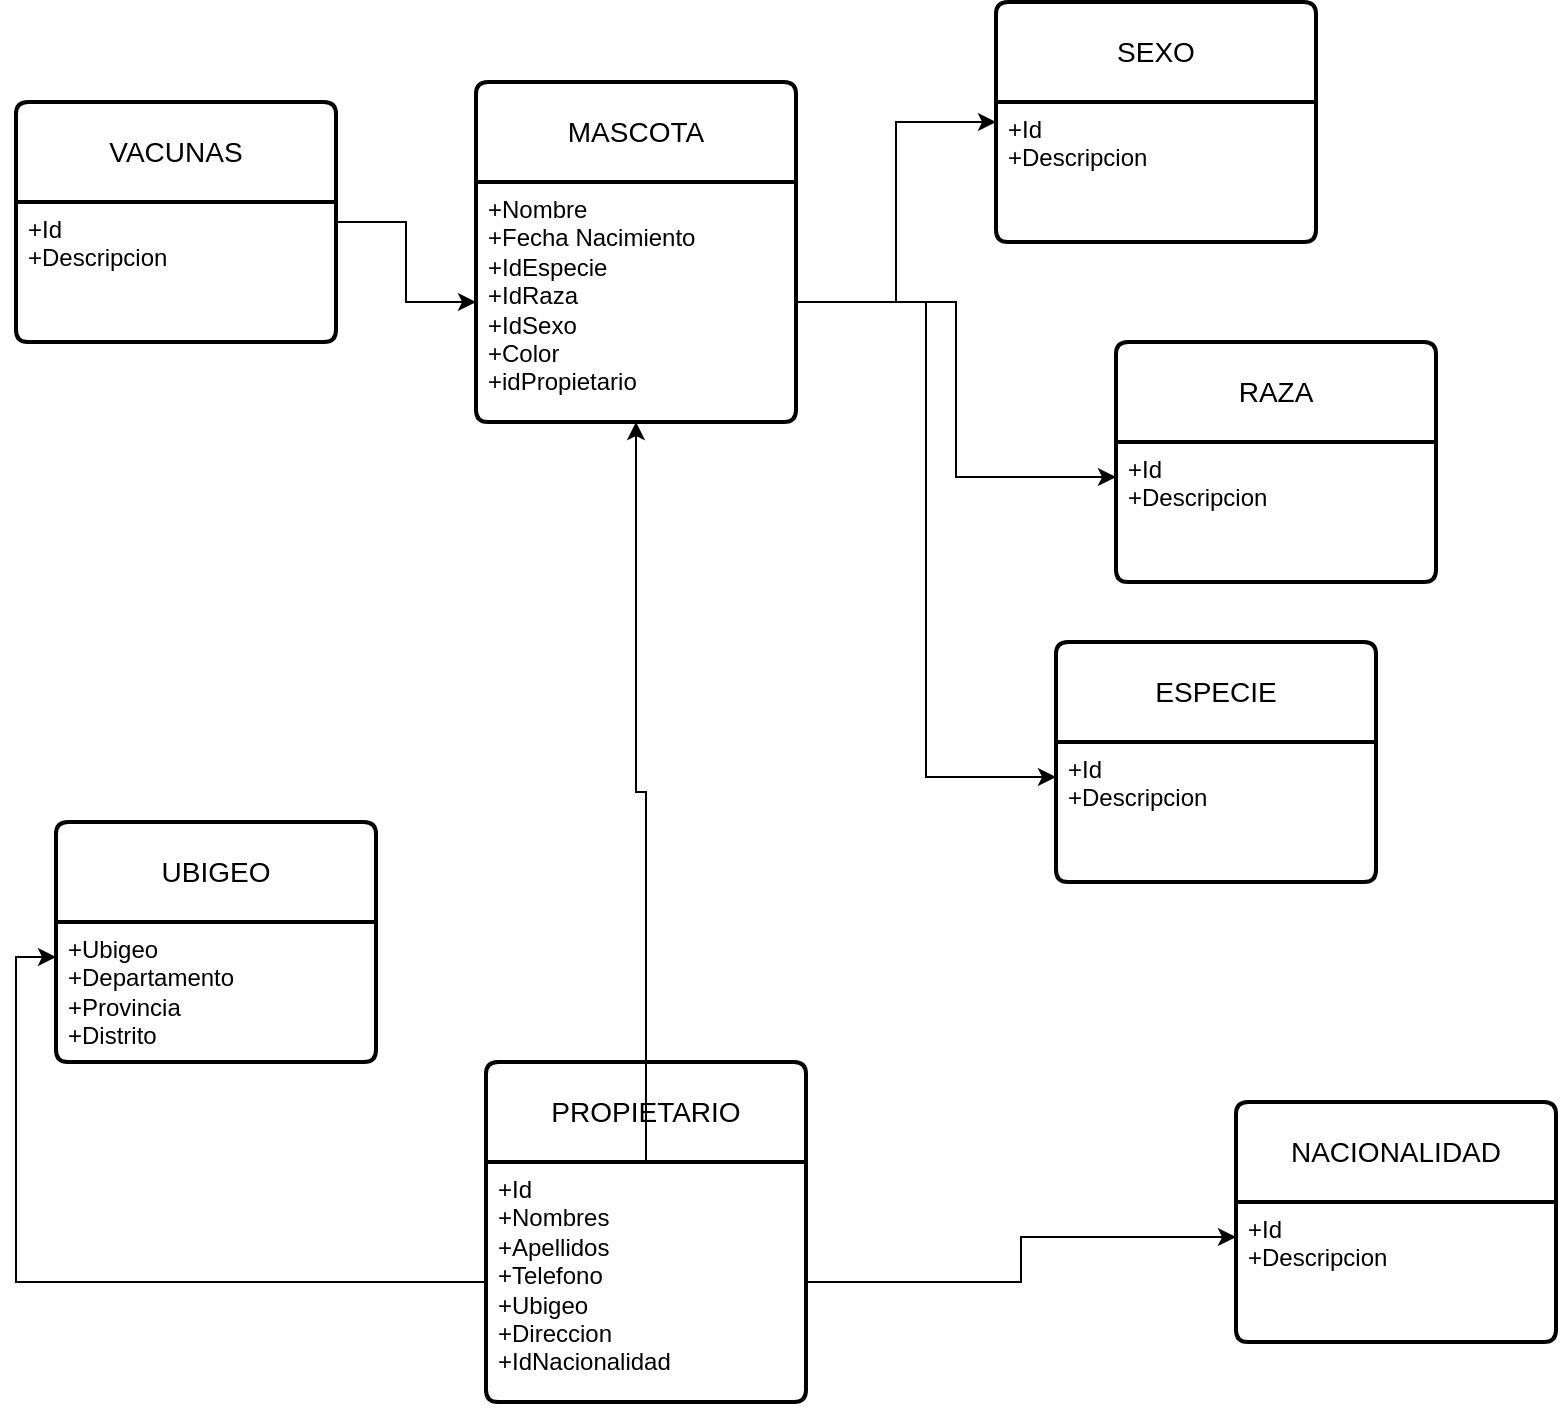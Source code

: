 <mxfile version="24.8.6" pages="3">
  <diagram id="R2lEEEUBdFMjLlhIrx00" name="DiagramaEntidadRelacion">
    <mxGraphModel dx="1374" dy="794" grid="1" gridSize="10" guides="1" tooltips="1" connect="1" arrows="1" fold="1" page="1" pageScale="1" pageWidth="850" pageHeight="1100" math="0" shadow="0" extFonts="Permanent Marker^https://fonts.googleapis.com/css?family=Permanent+Marker">
      <root>
        <mxCell id="0" />
        <mxCell id="1" parent="0" />
        <mxCell id="RuZ4DTU4DtaHzgdpkmt--26" style="edgeStyle=orthogonalEdgeStyle;rounded=0;orthogonalLoop=1;jettySize=auto;html=1;exitX=0.5;exitY=1;exitDx=0;exitDy=0;entryX=0.5;entryY=1;entryDx=0;entryDy=0;" edge="1" parent="1" source="RuZ4DTU4DtaHzgdpkmt--21" target="RuZ4DTU4DtaHzgdpkmt--20">
          <mxGeometry relative="1" as="geometry" />
        </mxCell>
        <mxCell id="RuZ4DTU4DtaHzgdpkmt--1" value="SEXO" style="swimlane;childLayout=stackLayout;horizontal=1;startSize=50;horizontalStack=0;rounded=1;fontSize=14;fontStyle=0;strokeWidth=2;resizeParent=0;resizeLast=1;shadow=0;dashed=0;align=center;arcSize=4;whiteSpace=wrap;html=1;" vertex="1" parent="1">
          <mxGeometry x="520" y="10" width="160" height="120" as="geometry" />
        </mxCell>
        <mxCell id="RuZ4DTU4DtaHzgdpkmt--2" value="+Id&lt;div&gt;+Descripcion&lt;/div&gt;" style="align=left;strokeColor=none;fillColor=none;spacingLeft=4;fontSize=12;verticalAlign=top;resizable=0;rotatable=0;part=1;html=1;" vertex="1" parent="RuZ4DTU4DtaHzgdpkmt--1">
          <mxGeometry y="50" width="160" height="70" as="geometry" />
        </mxCell>
        <mxCell id="RuZ4DTU4DtaHzgdpkmt--5" value="RAZA" style="swimlane;childLayout=stackLayout;horizontal=1;startSize=50;horizontalStack=0;rounded=1;fontSize=14;fontStyle=0;strokeWidth=2;resizeParent=0;resizeLast=1;shadow=0;dashed=0;align=center;arcSize=4;whiteSpace=wrap;html=1;" vertex="1" parent="1">
          <mxGeometry x="580" y="180" width="160" height="120" as="geometry" />
        </mxCell>
        <mxCell id="RuZ4DTU4DtaHzgdpkmt--6" value="+Id&lt;div&gt;+Descripcion&lt;/div&gt;" style="align=left;strokeColor=none;fillColor=none;spacingLeft=4;fontSize=12;verticalAlign=top;resizable=0;rotatable=0;part=1;html=1;" vertex="1" parent="RuZ4DTU4DtaHzgdpkmt--5">
          <mxGeometry y="50" width="160" height="70" as="geometry" />
        </mxCell>
        <mxCell id="RuZ4DTU4DtaHzgdpkmt--7" value="ESPECIE" style="swimlane;childLayout=stackLayout;horizontal=1;startSize=50;horizontalStack=0;rounded=1;fontSize=14;fontStyle=0;strokeWidth=2;resizeParent=0;resizeLast=1;shadow=0;dashed=0;align=center;arcSize=4;whiteSpace=wrap;html=1;" vertex="1" parent="1">
          <mxGeometry x="550" y="330" width="160" height="120" as="geometry" />
        </mxCell>
        <mxCell id="RuZ4DTU4DtaHzgdpkmt--8" value="+Id&lt;div&gt;+Descripcion&lt;/div&gt;" style="align=left;strokeColor=none;fillColor=none;spacingLeft=4;fontSize=12;verticalAlign=top;resizable=0;rotatable=0;part=1;html=1;" vertex="1" parent="RuZ4DTU4DtaHzgdpkmt--7">
          <mxGeometry y="50" width="160" height="70" as="geometry" />
        </mxCell>
        <mxCell id="RuZ4DTU4DtaHzgdpkmt--10" value="NACIONALIDAD" style="swimlane;childLayout=stackLayout;horizontal=1;startSize=50;horizontalStack=0;rounded=1;fontSize=14;fontStyle=0;strokeWidth=2;resizeParent=0;resizeLast=1;shadow=0;dashed=0;align=center;arcSize=4;whiteSpace=wrap;html=1;" vertex="1" parent="1">
          <mxGeometry x="640" y="560" width="160" height="120" as="geometry" />
        </mxCell>
        <mxCell id="RuZ4DTU4DtaHzgdpkmt--11" value="+Id&lt;div&gt;+Descripcion&lt;/div&gt;" style="align=left;strokeColor=none;fillColor=none;spacingLeft=4;fontSize=12;verticalAlign=top;resizable=0;rotatable=0;part=1;html=1;" vertex="1" parent="RuZ4DTU4DtaHzgdpkmt--10">
          <mxGeometry y="50" width="160" height="70" as="geometry" />
        </mxCell>
        <mxCell id="RuZ4DTU4DtaHzgdpkmt--25" style="edgeStyle=orthogonalEdgeStyle;rounded=0;orthogonalLoop=1;jettySize=auto;html=1;" edge="1" parent="1" source="RuZ4DTU4DtaHzgdpkmt--12" target="RuZ4DTU4DtaHzgdpkmt--21">
          <mxGeometry relative="1" as="geometry" />
        </mxCell>
        <mxCell id="RuZ4DTU4DtaHzgdpkmt--12" value="VACUNAS" style="swimlane;childLayout=stackLayout;horizontal=1;startSize=50;horizontalStack=0;rounded=1;fontSize=14;fontStyle=0;strokeWidth=2;resizeParent=0;resizeLast=1;shadow=0;dashed=0;align=center;arcSize=4;whiteSpace=wrap;html=1;" vertex="1" parent="1">
          <mxGeometry x="30" y="60" width="160" height="120" as="geometry" />
        </mxCell>
        <mxCell id="RuZ4DTU4DtaHzgdpkmt--13" value="+Id&lt;div&gt;+Descripcion&lt;/div&gt;" style="align=left;strokeColor=none;fillColor=none;spacingLeft=4;fontSize=12;verticalAlign=top;resizable=0;rotatable=0;part=1;html=1;" vertex="1" parent="RuZ4DTU4DtaHzgdpkmt--12">
          <mxGeometry y="50" width="160" height="70" as="geometry" />
        </mxCell>
        <mxCell id="RuZ4DTU4DtaHzgdpkmt--14" value="UBIGEO" style="swimlane;childLayout=stackLayout;horizontal=1;startSize=50;horizontalStack=0;rounded=1;fontSize=14;fontStyle=0;strokeWidth=2;resizeParent=0;resizeLast=1;shadow=0;dashed=0;align=center;arcSize=4;whiteSpace=wrap;html=1;" vertex="1" parent="1">
          <mxGeometry x="50" y="420" width="160" height="120" as="geometry" />
        </mxCell>
        <mxCell id="RuZ4DTU4DtaHzgdpkmt--15" value="+Ubigeo&lt;div&gt;+Departamento&amp;nbsp;&lt;/div&gt;&lt;div&gt;+Provincia&amp;nbsp;&lt;/div&gt;&lt;div&gt;+Distrito&amp;nbsp;&lt;/div&gt;" style="align=left;strokeColor=none;fillColor=none;spacingLeft=4;fontSize=12;verticalAlign=top;resizable=0;rotatable=0;part=1;html=1;" vertex="1" parent="RuZ4DTU4DtaHzgdpkmt--14">
          <mxGeometry y="50" width="160" height="70" as="geometry" />
        </mxCell>
        <mxCell id="RuZ4DTU4DtaHzgdpkmt--16" value="PROPIETARIO" style="swimlane;childLayout=stackLayout;horizontal=1;startSize=50;horizontalStack=0;rounded=1;fontSize=14;fontStyle=0;strokeWidth=2;resizeParent=0;resizeLast=1;shadow=0;dashed=0;align=center;arcSize=4;whiteSpace=wrap;html=1;" vertex="1" parent="1">
          <mxGeometry x="265" y="540" width="160" height="170" as="geometry" />
        </mxCell>
        <mxCell id="RuZ4DTU4DtaHzgdpkmt--17" value="+Id&lt;div&gt;+Nombres&lt;/div&gt;&lt;div&gt;+Apellidos&lt;/div&gt;&lt;div&gt;+Telefono&lt;/div&gt;&lt;div&gt;+Ubigeo&lt;/div&gt;&lt;div&gt;+Direccion&lt;/div&gt;&lt;div&gt;+IdNacionalidad&lt;/div&gt;&lt;div&gt;&lt;br&gt;&lt;/div&gt;" style="align=left;strokeColor=none;fillColor=none;spacingLeft=4;fontSize=12;verticalAlign=top;resizable=0;rotatable=0;part=1;html=1;" vertex="1" parent="RuZ4DTU4DtaHzgdpkmt--16">
          <mxGeometry y="50" width="160" height="120" as="geometry" />
        </mxCell>
        <mxCell id="RuZ4DTU4DtaHzgdpkmt--18" style="edgeStyle=orthogonalEdgeStyle;rounded=0;orthogonalLoop=1;jettySize=auto;html=1;entryX=0;entryY=0.25;entryDx=0;entryDy=0;" edge="1" parent="1" source="RuZ4DTU4DtaHzgdpkmt--17" target="RuZ4DTU4DtaHzgdpkmt--11">
          <mxGeometry relative="1" as="geometry" />
        </mxCell>
        <mxCell id="RuZ4DTU4DtaHzgdpkmt--19" style="edgeStyle=orthogonalEdgeStyle;rounded=0;orthogonalLoop=1;jettySize=auto;html=1;entryX=0;entryY=0.25;entryDx=0;entryDy=0;" edge="1" parent="1" source="RuZ4DTU4DtaHzgdpkmt--17" target="RuZ4DTU4DtaHzgdpkmt--15">
          <mxGeometry relative="1" as="geometry" />
        </mxCell>
        <mxCell id="RuZ4DTU4DtaHzgdpkmt--20" value="MASCOTA" style="swimlane;childLayout=stackLayout;horizontal=1;startSize=50;horizontalStack=0;rounded=1;fontSize=14;fontStyle=0;strokeWidth=2;resizeParent=0;resizeLast=1;shadow=0;dashed=0;align=center;arcSize=4;whiteSpace=wrap;html=1;" vertex="1" parent="1">
          <mxGeometry x="260" y="50" width="160" height="170" as="geometry" />
        </mxCell>
        <mxCell id="RuZ4DTU4DtaHzgdpkmt--21" value="+Nombre&lt;div&gt;+Fecha Nacimiento&lt;/div&gt;&lt;div&gt;+IdEspecie&lt;/div&gt;&lt;div&gt;+IdRaza&lt;/div&gt;&lt;div&gt;+IdSexo&lt;/div&gt;&lt;div&gt;+Color&lt;/div&gt;&lt;div&gt;+idPropietario&lt;/div&gt;&lt;div&gt;&lt;br&gt;&lt;/div&gt;&lt;div&gt;&lt;br&gt;&lt;/div&gt;" style="align=left;strokeColor=none;fillColor=none;spacingLeft=4;fontSize=12;verticalAlign=top;resizable=0;rotatable=0;part=1;html=1;" vertex="1" parent="RuZ4DTU4DtaHzgdpkmt--20">
          <mxGeometry y="50" width="160" height="120" as="geometry" />
        </mxCell>
        <mxCell id="RuZ4DTU4DtaHzgdpkmt--22" style="edgeStyle=orthogonalEdgeStyle;rounded=0;orthogonalLoop=1;jettySize=auto;html=1;entryX=0;entryY=0.5;entryDx=0;entryDy=0;" edge="1" parent="1" source="RuZ4DTU4DtaHzgdpkmt--21" target="RuZ4DTU4DtaHzgdpkmt--1">
          <mxGeometry relative="1" as="geometry" />
        </mxCell>
        <mxCell id="RuZ4DTU4DtaHzgdpkmt--23" style="edgeStyle=orthogonalEdgeStyle;rounded=0;orthogonalLoop=1;jettySize=auto;html=1;entryX=0;entryY=0.25;entryDx=0;entryDy=0;" edge="1" parent="1" source="RuZ4DTU4DtaHzgdpkmt--21" target="RuZ4DTU4DtaHzgdpkmt--6">
          <mxGeometry relative="1" as="geometry" />
        </mxCell>
        <mxCell id="RuZ4DTU4DtaHzgdpkmt--24" style="edgeStyle=orthogonalEdgeStyle;rounded=0;orthogonalLoop=1;jettySize=auto;html=1;entryX=0;entryY=0.25;entryDx=0;entryDy=0;" edge="1" parent="1" source="RuZ4DTU4DtaHzgdpkmt--21" target="RuZ4DTU4DtaHzgdpkmt--8">
          <mxGeometry relative="1" as="geometry" />
        </mxCell>
        <mxCell id="RuZ4DTU4DtaHzgdpkmt--27" style="edgeStyle=orthogonalEdgeStyle;rounded=0;orthogonalLoop=1;jettySize=auto;html=1;" edge="1" parent="1" source="RuZ4DTU4DtaHzgdpkmt--17" target="RuZ4DTU4DtaHzgdpkmt--21">
          <mxGeometry relative="1" as="geometry" />
        </mxCell>
      </root>
    </mxGraphModel>
  </diagram>
  <diagram id="tfHZrCJ2apSE-0OqmzzN" name="DiagramaLogico">
    <mxGraphModel dx="1590" dy="1610" grid="1" gridSize="10" guides="1" tooltips="1" connect="1" arrows="1" fold="1" page="1" pageScale="1" pageWidth="827" pageHeight="1169" math="0" shadow="0">
      <root>
        <mxCell id="0" />
        <mxCell id="1" parent="0" />
        <mxCell id="m757-cG-jyRP4d-2UBgp-1" value="Sexo" style="shape=table;startSize=30;container=1;collapsible=1;childLayout=tableLayout;fixedRows=1;rowLines=0;fontStyle=1;align=center;resizeLast=1;html=1;" vertex="1" parent="1">
          <mxGeometry x="324" y="50" width="180" height="240" as="geometry" />
        </mxCell>
        <mxCell id="m757-cG-jyRP4d-2UBgp-2" value="" style="shape=tableRow;horizontal=0;startSize=0;swimlaneHead=0;swimlaneBody=0;fillColor=none;collapsible=0;dropTarget=0;points=[[0,0.5],[1,0.5]];portConstraint=eastwest;top=0;left=0;right=0;bottom=1;" vertex="1" parent="m757-cG-jyRP4d-2UBgp-1">
          <mxGeometry y="30" width="180" height="30" as="geometry" />
        </mxCell>
        <mxCell id="m757-cG-jyRP4d-2UBgp-3" value="PK" style="shape=partialRectangle;connectable=0;fillColor=none;top=0;left=0;bottom=0;right=0;fontStyle=1;overflow=hidden;whiteSpace=wrap;html=1;" vertex="1" parent="m757-cG-jyRP4d-2UBgp-2">
          <mxGeometry width="30" height="30" as="geometry">
            <mxRectangle width="30" height="30" as="alternateBounds" />
          </mxGeometry>
        </mxCell>
        <mxCell id="m757-cG-jyRP4d-2UBgp-4" value="Id" style="shape=partialRectangle;connectable=0;fillColor=none;top=0;left=0;bottom=0;right=0;align=left;spacingLeft=6;fontStyle=5;overflow=hidden;whiteSpace=wrap;html=1;" vertex="1" parent="m757-cG-jyRP4d-2UBgp-2">
          <mxGeometry x="30" width="150" height="30" as="geometry">
            <mxRectangle width="150" height="30" as="alternateBounds" />
          </mxGeometry>
        </mxCell>
        <mxCell id="m757-cG-jyRP4d-2UBgp-5" value="" style="shape=tableRow;horizontal=0;startSize=0;swimlaneHead=0;swimlaneBody=0;fillColor=none;collapsible=0;dropTarget=0;points=[[0,0.5],[1,0.5]];portConstraint=eastwest;top=0;left=0;right=0;bottom=0;" vertex="1" parent="m757-cG-jyRP4d-2UBgp-1">
          <mxGeometry y="60" width="180" height="30" as="geometry" />
        </mxCell>
        <mxCell id="m757-cG-jyRP4d-2UBgp-6" value="" style="shape=partialRectangle;connectable=0;fillColor=none;top=0;left=0;bottom=0;right=0;editable=1;overflow=hidden;whiteSpace=wrap;html=1;" vertex="1" parent="m757-cG-jyRP4d-2UBgp-5">
          <mxGeometry width="30" height="30" as="geometry">
            <mxRectangle width="30" height="30" as="alternateBounds" />
          </mxGeometry>
        </mxCell>
        <mxCell id="m757-cG-jyRP4d-2UBgp-7" value="Descripcion" style="shape=partialRectangle;connectable=0;fillColor=none;top=0;left=0;bottom=0;right=0;align=left;spacingLeft=6;overflow=hidden;whiteSpace=wrap;html=1;" vertex="1" parent="m757-cG-jyRP4d-2UBgp-5">
          <mxGeometry x="30" width="150" height="30" as="geometry">
            <mxRectangle width="150" height="30" as="alternateBounds" />
          </mxGeometry>
        </mxCell>
        <mxCell id="vjFNrYhsC8N7tT9tmfQv-38" value="" style="shape=tableRow;horizontal=0;startSize=0;swimlaneHead=0;swimlaneBody=0;fillColor=none;collapsible=0;dropTarget=0;points=[[0,0.5],[1,0.5]];portConstraint=eastwest;top=0;left=0;right=0;bottom=0;" vertex="1" parent="m757-cG-jyRP4d-2UBgp-1">
          <mxGeometry y="90" width="180" height="30" as="geometry" />
        </mxCell>
        <mxCell id="vjFNrYhsC8N7tT9tmfQv-39" value="" style="shape=partialRectangle;connectable=0;fillColor=none;top=0;left=0;bottom=0;right=0;editable=1;overflow=hidden;whiteSpace=wrap;html=1;" vertex="1" parent="vjFNrYhsC8N7tT9tmfQv-38">
          <mxGeometry width="30" height="30" as="geometry">
            <mxRectangle width="30" height="30" as="alternateBounds" />
          </mxGeometry>
        </mxCell>
        <mxCell id="vjFNrYhsC8N7tT9tmfQv-40" value="Activo" style="shape=partialRectangle;connectable=0;fillColor=none;top=0;left=0;bottom=0;right=0;align=left;spacingLeft=6;overflow=hidden;whiteSpace=wrap;html=1;" vertex="1" parent="vjFNrYhsC8N7tT9tmfQv-38">
          <mxGeometry x="30" width="150" height="30" as="geometry">
            <mxRectangle width="150" height="30" as="alternateBounds" />
          </mxGeometry>
        </mxCell>
        <mxCell id="m757-cG-jyRP4d-2UBgp-8" value="" style="shape=tableRow;horizontal=0;startSize=0;swimlaneHead=0;swimlaneBody=0;fillColor=none;collapsible=0;dropTarget=0;points=[[0,0.5],[1,0.5]];portConstraint=eastwest;top=0;left=0;right=0;bottom=0;" vertex="1" parent="m757-cG-jyRP4d-2UBgp-1">
          <mxGeometry y="120" width="180" height="30" as="geometry" />
        </mxCell>
        <mxCell id="m757-cG-jyRP4d-2UBgp-9" value="" style="shape=partialRectangle;connectable=0;fillColor=none;top=0;left=0;bottom=0;right=0;editable=1;overflow=hidden;whiteSpace=wrap;html=1;" vertex="1" parent="m757-cG-jyRP4d-2UBgp-8">
          <mxGeometry width="30" height="30" as="geometry">
            <mxRectangle width="30" height="30" as="alternateBounds" />
          </mxGeometry>
        </mxCell>
        <mxCell id="m757-cG-jyRP4d-2UBgp-10" value="UsuarioCreacion" style="shape=partialRectangle;connectable=0;fillColor=none;top=0;left=0;bottom=0;right=0;align=left;spacingLeft=6;overflow=hidden;whiteSpace=wrap;html=1;" vertex="1" parent="m757-cG-jyRP4d-2UBgp-8">
          <mxGeometry x="30" width="150" height="30" as="geometry">
            <mxRectangle width="150" height="30" as="alternateBounds" />
          </mxGeometry>
        </mxCell>
        <mxCell id="m757-cG-jyRP4d-2UBgp-11" value="" style="shape=tableRow;horizontal=0;startSize=0;swimlaneHead=0;swimlaneBody=0;fillColor=none;collapsible=0;dropTarget=0;points=[[0,0.5],[1,0.5]];portConstraint=eastwest;top=0;left=0;right=0;bottom=0;" vertex="1" parent="m757-cG-jyRP4d-2UBgp-1">
          <mxGeometry y="150" width="180" height="30" as="geometry" />
        </mxCell>
        <mxCell id="m757-cG-jyRP4d-2UBgp-12" value="" style="shape=partialRectangle;connectable=0;fillColor=none;top=0;left=0;bottom=0;right=0;editable=1;overflow=hidden;whiteSpace=wrap;html=1;" vertex="1" parent="m757-cG-jyRP4d-2UBgp-11">
          <mxGeometry width="30" height="30" as="geometry">
            <mxRectangle width="30" height="30" as="alternateBounds" />
          </mxGeometry>
        </mxCell>
        <mxCell id="m757-cG-jyRP4d-2UBgp-13" value="FechaCreacion" style="shape=partialRectangle;connectable=0;fillColor=none;top=0;left=0;bottom=0;right=0;align=left;spacingLeft=6;overflow=hidden;whiteSpace=wrap;html=1;" vertex="1" parent="m757-cG-jyRP4d-2UBgp-11">
          <mxGeometry x="30" width="150" height="30" as="geometry">
            <mxRectangle width="150" height="30" as="alternateBounds" />
          </mxGeometry>
        </mxCell>
        <mxCell id="vjFNrYhsC8N7tT9tmfQv-32" value="" style="shape=tableRow;horizontal=0;startSize=0;swimlaneHead=0;swimlaneBody=0;fillColor=none;collapsible=0;dropTarget=0;points=[[0,0.5],[1,0.5]];portConstraint=eastwest;top=0;left=0;right=0;bottom=0;" vertex="1" parent="m757-cG-jyRP4d-2UBgp-1">
          <mxGeometry y="180" width="180" height="30" as="geometry" />
        </mxCell>
        <mxCell id="vjFNrYhsC8N7tT9tmfQv-33" value="" style="shape=partialRectangle;connectable=0;fillColor=none;top=0;left=0;bottom=0;right=0;editable=1;overflow=hidden;whiteSpace=wrap;html=1;" vertex="1" parent="vjFNrYhsC8N7tT9tmfQv-32">
          <mxGeometry width="30" height="30" as="geometry">
            <mxRectangle width="30" height="30" as="alternateBounds" />
          </mxGeometry>
        </mxCell>
        <mxCell id="vjFNrYhsC8N7tT9tmfQv-34" value="UsuarioModificacion" style="shape=partialRectangle;connectable=0;fillColor=none;top=0;left=0;bottom=0;right=0;align=left;spacingLeft=6;overflow=hidden;whiteSpace=wrap;html=1;" vertex="1" parent="vjFNrYhsC8N7tT9tmfQv-32">
          <mxGeometry x="30" width="150" height="30" as="geometry">
            <mxRectangle width="150" height="30" as="alternateBounds" />
          </mxGeometry>
        </mxCell>
        <mxCell id="vjFNrYhsC8N7tT9tmfQv-35" value="" style="shape=tableRow;horizontal=0;startSize=0;swimlaneHead=0;swimlaneBody=0;fillColor=none;collapsible=0;dropTarget=0;points=[[0,0.5],[1,0.5]];portConstraint=eastwest;top=0;left=0;right=0;bottom=0;" vertex="1" parent="m757-cG-jyRP4d-2UBgp-1">
          <mxGeometry y="210" width="180" height="30" as="geometry" />
        </mxCell>
        <mxCell id="vjFNrYhsC8N7tT9tmfQv-36" value="" style="shape=partialRectangle;connectable=0;fillColor=none;top=0;left=0;bottom=0;right=0;editable=1;overflow=hidden;whiteSpace=wrap;html=1;" vertex="1" parent="vjFNrYhsC8N7tT9tmfQv-35">
          <mxGeometry width="30" height="30" as="geometry">
            <mxRectangle width="30" height="30" as="alternateBounds" />
          </mxGeometry>
        </mxCell>
        <mxCell id="vjFNrYhsC8N7tT9tmfQv-37" value="FechaModificacion" style="shape=partialRectangle;connectable=0;fillColor=none;top=0;left=0;bottom=0;right=0;align=left;spacingLeft=6;overflow=hidden;whiteSpace=wrap;html=1;" vertex="1" parent="vjFNrYhsC8N7tT9tmfQv-35">
          <mxGeometry x="30" width="150" height="30" as="geometry">
            <mxRectangle width="150" height="30" as="alternateBounds" />
          </mxGeometry>
        </mxCell>
        <mxCell id="vjFNrYhsC8N7tT9tmfQv-1" value="Usuario" style="shape=table;startSize=30;container=1;collapsible=1;childLayout=tableLayout;fixedRows=1;rowLines=0;fontStyle=1;align=center;resizeLast=1;html=1;" vertex="1" parent="1">
          <mxGeometry x="647" y="60" width="180" height="300" as="geometry" />
        </mxCell>
        <mxCell id="vjFNrYhsC8N7tT9tmfQv-2" value="" style="shape=tableRow;horizontal=0;startSize=0;swimlaneHead=0;swimlaneBody=0;fillColor=none;collapsible=0;dropTarget=0;points=[[0,0.5],[1,0.5]];portConstraint=eastwest;top=0;left=0;right=0;bottom=1;" vertex="1" parent="vjFNrYhsC8N7tT9tmfQv-1">
          <mxGeometry y="30" width="180" height="30" as="geometry" />
        </mxCell>
        <mxCell id="vjFNrYhsC8N7tT9tmfQv-3" value="PK" style="shape=partialRectangle;connectable=0;fillColor=none;top=0;left=0;bottom=0;right=0;fontStyle=1;overflow=hidden;whiteSpace=wrap;html=1;" vertex="1" parent="vjFNrYhsC8N7tT9tmfQv-2">
          <mxGeometry width="30" height="30" as="geometry">
            <mxRectangle width="30" height="30" as="alternateBounds" />
          </mxGeometry>
        </mxCell>
        <mxCell id="vjFNrYhsC8N7tT9tmfQv-4" value="Id" style="shape=partialRectangle;connectable=0;fillColor=none;top=0;left=0;bottom=0;right=0;align=left;spacingLeft=6;fontStyle=5;overflow=hidden;whiteSpace=wrap;html=1;" vertex="1" parent="vjFNrYhsC8N7tT9tmfQv-2">
          <mxGeometry x="30" width="150" height="30" as="geometry">
            <mxRectangle width="150" height="30" as="alternateBounds" />
          </mxGeometry>
        </mxCell>
        <mxCell id="vjFNrYhsC8N7tT9tmfQv-5" value="" style="shape=tableRow;horizontal=0;startSize=0;swimlaneHead=0;swimlaneBody=0;fillColor=none;collapsible=0;dropTarget=0;points=[[0,0.5],[1,0.5]];portConstraint=eastwest;top=0;left=0;right=0;bottom=0;" vertex="1" parent="vjFNrYhsC8N7tT9tmfQv-1">
          <mxGeometry y="60" width="180" height="30" as="geometry" />
        </mxCell>
        <mxCell id="vjFNrYhsC8N7tT9tmfQv-6" value="" style="shape=partialRectangle;connectable=0;fillColor=none;top=0;left=0;bottom=0;right=0;editable=1;overflow=hidden;whiteSpace=wrap;html=1;" vertex="1" parent="vjFNrYhsC8N7tT9tmfQv-5">
          <mxGeometry width="30" height="30" as="geometry">
            <mxRectangle width="30" height="30" as="alternateBounds" />
          </mxGeometry>
        </mxCell>
        <mxCell id="vjFNrYhsC8N7tT9tmfQv-7" value="Username" style="shape=partialRectangle;connectable=0;fillColor=none;top=0;left=0;bottom=0;right=0;align=left;spacingLeft=6;overflow=hidden;whiteSpace=wrap;html=1;" vertex="1" parent="vjFNrYhsC8N7tT9tmfQv-5">
          <mxGeometry x="30" width="150" height="30" as="geometry">
            <mxRectangle width="150" height="30" as="alternateBounds" />
          </mxGeometry>
        </mxCell>
        <mxCell id="vjFNrYhsC8N7tT9tmfQv-8" value="" style="shape=tableRow;horizontal=0;startSize=0;swimlaneHead=0;swimlaneBody=0;fillColor=none;collapsible=0;dropTarget=0;points=[[0,0.5],[1,0.5]];portConstraint=eastwest;top=0;left=0;right=0;bottom=0;" vertex="1" parent="vjFNrYhsC8N7tT9tmfQv-1">
          <mxGeometry y="90" width="180" height="30" as="geometry" />
        </mxCell>
        <mxCell id="vjFNrYhsC8N7tT9tmfQv-9" value="" style="shape=partialRectangle;connectable=0;fillColor=none;top=0;left=0;bottom=0;right=0;editable=1;overflow=hidden;whiteSpace=wrap;html=1;" vertex="1" parent="vjFNrYhsC8N7tT9tmfQv-8">
          <mxGeometry width="30" height="30" as="geometry">
            <mxRectangle width="30" height="30" as="alternateBounds" />
          </mxGeometry>
        </mxCell>
        <mxCell id="vjFNrYhsC8N7tT9tmfQv-10" value="Password" style="shape=partialRectangle;connectable=0;fillColor=none;top=0;left=0;bottom=0;right=0;align=left;spacingLeft=6;overflow=hidden;whiteSpace=wrap;html=1;" vertex="1" parent="vjFNrYhsC8N7tT9tmfQv-8">
          <mxGeometry x="30" width="150" height="30" as="geometry">
            <mxRectangle width="150" height="30" as="alternateBounds" />
          </mxGeometry>
        </mxCell>
        <mxCell id="vjFNrYhsC8N7tT9tmfQv-11" value="" style="shape=tableRow;horizontal=0;startSize=0;swimlaneHead=0;swimlaneBody=0;fillColor=none;collapsible=0;dropTarget=0;points=[[0,0.5],[1,0.5]];portConstraint=eastwest;top=0;left=0;right=0;bottom=0;" vertex="1" parent="vjFNrYhsC8N7tT9tmfQv-1">
          <mxGeometry y="120" width="180" height="30" as="geometry" />
        </mxCell>
        <mxCell id="vjFNrYhsC8N7tT9tmfQv-12" value="" style="shape=partialRectangle;connectable=0;fillColor=none;top=0;left=0;bottom=0;right=0;editable=1;overflow=hidden;whiteSpace=wrap;html=1;" vertex="1" parent="vjFNrYhsC8N7tT9tmfQv-11">
          <mxGeometry width="30" height="30" as="geometry">
            <mxRectangle width="30" height="30" as="alternateBounds" />
          </mxGeometry>
        </mxCell>
        <mxCell id="vjFNrYhsC8N7tT9tmfQv-13" value="Email" style="shape=partialRectangle;connectable=0;fillColor=none;top=0;left=0;bottom=0;right=0;align=left;spacingLeft=6;overflow=hidden;whiteSpace=wrap;html=1;" vertex="1" parent="vjFNrYhsC8N7tT9tmfQv-11">
          <mxGeometry x="30" width="150" height="30" as="geometry">
            <mxRectangle width="150" height="30" as="alternateBounds" />
          </mxGeometry>
        </mxCell>
        <mxCell id="vjFNrYhsC8N7tT9tmfQv-26" value="" style="shape=tableRow;horizontal=0;startSize=0;swimlaneHead=0;swimlaneBody=0;fillColor=none;collapsible=0;dropTarget=0;points=[[0,0.5],[1,0.5]];portConstraint=eastwest;top=0;left=0;right=0;bottom=0;" vertex="1" parent="vjFNrYhsC8N7tT9tmfQv-1">
          <mxGeometry y="150" width="180" height="30" as="geometry" />
        </mxCell>
        <mxCell id="vjFNrYhsC8N7tT9tmfQv-27" value="" style="shape=partialRectangle;connectable=0;fillColor=none;top=0;left=0;bottom=0;right=0;editable=1;overflow=hidden;whiteSpace=wrap;html=1;" vertex="1" parent="vjFNrYhsC8N7tT9tmfQv-26">
          <mxGeometry width="30" height="30" as="geometry">
            <mxRectangle width="30" height="30" as="alternateBounds" />
          </mxGeometry>
        </mxCell>
        <mxCell id="vjFNrYhsC8N7tT9tmfQv-28" value="Activo" style="shape=partialRectangle;connectable=0;fillColor=none;top=0;left=0;bottom=0;right=0;align=left;spacingLeft=6;overflow=hidden;whiteSpace=wrap;html=1;" vertex="1" parent="vjFNrYhsC8N7tT9tmfQv-26">
          <mxGeometry x="30" width="150" height="30" as="geometry">
            <mxRectangle width="150" height="30" as="alternateBounds" />
          </mxGeometry>
        </mxCell>
        <mxCell id="vjFNrYhsC8N7tT9tmfQv-14" value="" style="shape=tableRow;horizontal=0;startSize=0;swimlaneHead=0;swimlaneBody=0;fillColor=none;collapsible=0;dropTarget=0;points=[[0,0.5],[1,0.5]];portConstraint=eastwest;top=0;left=0;right=0;bottom=0;" vertex="1" parent="vjFNrYhsC8N7tT9tmfQv-1">
          <mxGeometry y="180" width="180" height="30" as="geometry" />
        </mxCell>
        <mxCell id="vjFNrYhsC8N7tT9tmfQv-15" value="" style="shape=partialRectangle;connectable=0;fillColor=none;top=0;left=0;bottom=0;right=0;editable=1;overflow=hidden;whiteSpace=wrap;html=1;" vertex="1" parent="vjFNrYhsC8N7tT9tmfQv-14">
          <mxGeometry width="30" height="30" as="geometry">
            <mxRectangle width="30" height="30" as="alternateBounds" />
          </mxGeometry>
        </mxCell>
        <mxCell id="vjFNrYhsC8N7tT9tmfQv-16" value="UsuarioCreacion" style="shape=partialRectangle;connectable=0;fillColor=none;top=0;left=0;bottom=0;right=0;align=left;spacingLeft=6;overflow=hidden;whiteSpace=wrap;html=1;" vertex="1" parent="vjFNrYhsC8N7tT9tmfQv-14">
          <mxGeometry x="30" width="150" height="30" as="geometry">
            <mxRectangle width="150" height="30" as="alternateBounds" />
          </mxGeometry>
        </mxCell>
        <mxCell id="vjFNrYhsC8N7tT9tmfQv-17" value="" style="shape=tableRow;horizontal=0;startSize=0;swimlaneHead=0;swimlaneBody=0;fillColor=none;collapsible=0;dropTarget=0;points=[[0,0.5],[1,0.5]];portConstraint=eastwest;top=0;left=0;right=0;bottom=0;" vertex="1" parent="vjFNrYhsC8N7tT9tmfQv-1">
          <mxGeometry y="210" width="180" height="30" as="geometry" />
        </mxCell>
        <mxCell id="vjFNrYhsC8N7tT9tmfQv-18" value="" style="shape=partialRectangle;connectable=0;fillColor=none;top=0;left=0;bottom=0;right=0;editable=1;overflow=hidden;whiteSpace=wrap;html=1;" vertex="1" parent="vjFNrYhsC8N7tT9tmfQv-17">
          <mxGeometry width="30" height="30" as="geometry">
            <mxRectangle width="30" height="30" as="alternateBounds" />
          </mxGeometry>
        </mxCell>
        <mxCell id="vjFNrYhsC8N7tT9tmfQv-19" value="FechaCreacion" style="shape=partialRectangle;connectable=0;fillColor=none;top=0;left=0;bottom=0;right=0;align=left;spacingLeft=6;overflow=hidden;whiteSpace=wrap;html=1;" vertex="1" parent="vjFNrYhsC8N7tT9tmfQv-17">
          <mxGeometry x="30" width="150" height="30" as="geometry">
            <mxRectangle width="150" height="30" as="alternateBounds" />
          </mxGeometry>
        </mxCell>
        <mxCell id="vjFNrYhsC8N7tT9tmfQv-20" value="" style="shape=tableRow;horizontal=0;startSize=0;swimlaneHead=0;swimlaneBody=0;fillColor=none;collapsible=0;dropTarget=0;points=[[0,0.5],[1,0.5]];portConstraint=eastwest;top=0;left=0;right=0;bottom=0;" vertex="1" parent="vjFNrYhsC8N7tT9tmfQv-1">
          <mxGeometry y="240" width="180" height="30" as="geometry" />
        </mxCell>
        <mxCell id="vjFNrYhsC8N7tT9tmfQv-21" value="" style="shape=partialRectangle;connectable=0;fillColor=none;top=0;left=0;bottom=0;right=0;editable=1;overflow=hidden;whiteSpace=wrap;html=1;" vertex="1" parent="vjFNrYhsC8N7tT9tmfQv-20">
          <mxGeometry width="30" height="30" as="geometry">
            <mxRectangle width="30" height="30" as="alternateBounds" />
          </mxGeometry>
        </mxCell>
        <mxCell id="vjFNrYhsC8N7tT9tmfQv-22" value="UsuarioModificacion" style="shape=partialRectangle;connectable=0;fillColor=none;top=0;left=0;bottom=0;right=0;align=left;spacingLeft=6;overflow=hidden;whiteSpace=wrap;html=1;" vertex="1" parent="vjFNrYhsC8N7tT9tmfQv-20">
          <mxGeometry x="30" width="150" height="30" as="geometry">
            <mxRectangle width="150" height="30" as="alternateBounds" />
          </mxGeometry>
        </mxCell>
        <mxCell id="vjFNrYhsC8N7tT9tmfQv-23" value="" style="shape=tableRow;horizontal=0;startSize=0;swimlaneHead=0;swimlaneBody=0;fillColor=none;collapsible=0;dropTarget=0;points=[[0,0.5],[1,0.5]];portConstraint=eastwest;top=0;left=0;right=0;bottom=0;" vertex="1" parent="vjFNrYhsC8N7tT9tmfQv-1">
          <mxGeometry y="270" width="180" height="30" as="geometry" />
        </mxCell>
        <mxCell id="vjFNrYhsC8N7tT9tmfQv-24" value="" style="shape=partialRectangle;connectable=0;fillColor=none;top=0;left=0;bottom=0;right=0;editable=1;overflow=hidden;whiteSpace=wrap;html=1;" vertex="1" parent="vjFNrYhsC8N7tT9tmfQv-23">
          <mxGeometry width="30" height="30" as="geometry">
            <mxRectangle width="30" height="30" as="alternateBounds" />
          </mxGeometry>
        </mxCell>
        <mxCell id="vjFNrYhsC8N7tT9tmfQv-25" value="FechaModificacion" style="shape=partialRectangle;connectable=0;fillColor=none;top=0;left=0;bottom=0;right=0;align=left;spacingLeft=6;overflow=hidden;whiteSpace=wrap;html=1;" vertex="1" parent="vjFNrYhsC8N7tT9tmfQv-23">
          <mxGeometry x="30" width="150" height="30" as="geometry">
            <mxRectangle width="150" height="30" as="alternateBounds" />
          </mxGeometry>
        </mxCell>
        <mxCell id="vjFNrYhsC8N7tT9tmfQv-43" value="" style="edgeStyle=entityRelationEdgeStyle;fontSize=12;html=1;endArrow=ERmandOne;startArrow=ERmandOne;rounded=0;" edge="1" parent="vjFNrYhsC8N7tT9tmfQv-1" source="vjFNrYhsC8N7tT9tmfQv-14" target="vjFNrYhsC8N7tT9tmfQv-2">
          <mxGeometry width="100" height="100" relative="1" as="geometry">
            <mxPoint x="-133" y="195" as="sourcePoint" />
            <mxPoint x="10" y="55" as="targetPoint" />
          </mxGeometry>
        </mxCell>
        <mxCell id="vjFNrYhsC8N7tT9tmfQv-44" value="" style="edgeStyle=entityRelationEdgeStyle;fontSize=12;html=1;endArrow=ERmandOne;startArrow=ERmandOne;rounded=0;" edge="1" parent="vjFNrYhsC8N7tT9tmfQv-1" source="vjFNrYhsC8N7tT9tmfQv-20" target="vjFNrYhsC8N7tT9tmfQv-2">
          <mxGeometry width="100" height="100" relative="1" as="geometry">
            <mxPoint x="190" y="205" as="sourcePoint" />
            <mxPoint x="190" y="55" as="targetPoint" />
          </mxGeometry>
        </mxCell>
        <mxCell id="vjFNrYhsC8N7tT9tmfQv-41" value="" style="edgeStyle=entityRelationEdgeStyle;fontSize=12;html=1;endArrow=ERmandOne;startArrow=ERmandOne;rounded=0;" edge="1" parent="1" source="m757-cG-jyRP4d-2UBgp-8" target="vjFNrYhsC8N7tT9tmfQv-2">
          <mxGeometry width="100" height="100" relative="1" as="geometry">
            <mxPoint x="500" y="270" as="sourcePoint" />
            <mxPoint x="600" y="170" as="targetPoint" />
          </mxGeometry>
        </mxCell>
        <mxCell id="vjFNrYhsC8N7tT9tmfQv-42" value="" style="edgeStyle=entityRelationEdgeStyle;fontSize=12;html=1;endArrow=ERmandOne;startArrow=ERmandOne;rounded=0;" edge="1" parent="1" source="vjFNrYhsC8N7tT9tmfQv-32" target="vjFNrYhsC8N7tT9tmfQv-2">
          <mxGeometry width="100" height="100" relative="1" as="geometry">
            <mxPoint x="514" y="195" as="sourcePoint" />
            <mxPoint x="657" y="115" as="targetPoint" />
          </mxGeometry>
        </mxCell>
        <mxCell id="vjFNrYhsC8N7tT9tmfQv-45" value="Raza" style="shape=table;startSize=30;container=1;collapsible=1;childLayout=tableLayout;fixedRows=1;rowLines=0;fontStyle=1;align=center;resizeLast=1;html=1;" vertex="1" parent="1">
          <mxGeometry x="334" y="320" width="180" height="240" as="geometry" />
        </mxCell>
        <mxCell id="vjFNrYhsC8N7tT9tmfQv-46" value="" style="shape=tableRow;horizontal=0;startSize=0;swimlaneHead=0;swimlaneBody=0;fillColor=none;collapsible=0;dropTarget=0;points=[[0,0.5],[1,0.5]];portConstraint=eastwest;top=0;left=0;right=0;bottom=1;" vertex="1" parent="vjFNrYhsC8N7tT9tmfQv-45">
          <mxGeometry y="30" width="180" height="30" as="geometry" />
        </mxCell>
        <mxCell id="vjFNrYhsC8N7tT9tmfQv-47" value="PK" style="shape=partialRectangle;connectable=0;fillColor=none;top=0;left=0;bottom=0;right=0;fontStyle=1;overflow=hidden;whiteSpace=wrap;html=1;" vertex="1" parent="vjFNrYhsC8N7tT9tmfQv-46">
          <mxGeometry width="30" height="30" as="geometry">
            <mxRectangle width="30" height="30" as="alternateBounds" />
          </mxGeometry>
        </mxCell>
        <mxCell id="vjFNrYhsC8N7tT9tmfQv-48" value="Id" style="shape=partialRectangle;connectable=0;fillColor=none;top=0;left=0;bottom=0;right=0;align=left;spacingLeft=6;fontStyle=5;overflow=hidden;whiteSpace=wrap;html=1;" vertex="1" parent="vjFNrYhsC8N7tT9tmfQv-46">
          <mxGeometry x="30" width="150" height="30" as="geometry">
            <mxRectangle width="150" height="30" as="alternateBounds" />
          </mxGeometry>
        </mxCell>
        <mxCell id="vjFNrYhsC8N7tT9tmfQv-49" value="" style="shape=tableRow;horizontal=0;startSize=0;swimlaneHead=0;swimlaneBody=0;fillColor=none;collapsible=0;dropTarget=0;points=[[0,0.5],[1,0.5]];portConstraint=eastwest;top=0;left=0;right=0;bottom=0;" vertex="1" parent="vjFNrYhsC8N7tT9tmfQv-45">
          <mxGeometry y="60" width="180" height="30" as="geometry" />
        </mxCell>
        <mxCell id="vjFNrYhsC8N7tT9tmfQv-50" value="" style="shape=partialRectangle;connectable=0;fillColor=none;top=0;left=0;bottom=0;right=0;editable=1;overflow=hidden;whiteSpace=wrap;html=1;" vertex="1" parent="vjFNrYhsC8N7tT9tmfQv-49">
          <mxGeometry width="30" height="30" as="geometry">
            <mxRectangle width="30" height="30" as="alternateBounds" />
          </mxGeometry>
        </mxCell>
        <mxCell id="vjFNrYhsC8N7tT9tmfQv-51" value="Descripcion" style="shape=partialRectangle;connectable=0;fillColor=none;top=0;left=0;bottom=0;right=0;align=left;spacingLeft=6;overflow=hidden;whiteSpace=wrap;html=1;" vertex="1" parent="vjFNrYhsC8N7tT9tmfQv-49">
          <mxGeometry x="30" width="150" height="30" as="geometry">
            <mxRectangle width="150" height="30" as="alternateBounds" />
          </mxGeometry>
        </mxCell>
        <mxCell id="vjFNrYhsC8N7tT9tmfQv-52" value="" style="shape=tableRow;horizontal=0;startSize=0;swimlaneHead=0;swimlaneBody=0;fillColor=none;collapsible=0;dropTarget=0;points=[[0,0.5],[1,0.5]];portConstraint=eastwest;top=0;left=0;right=0;bottom=0;" vertex="1" parent="vjFNrYhsC8N7tT9tmfQv-45">
          <mxGeometry y="90" width="180" height="30" as="geometry" />
        </mxCell>
        <mxCell id="vjFNrYhsC8N7tT9tmfQv-53" value="" style="shape=partialRectangle;connectable=0;fillColor=none;top=0;left=0;bottom=0;right=0;editable=1;overflow=hidden;whiteSpace=wrap;html=1;" vertex="1" parent="vjFNrYhsC8N7tT9tmfQv-52">
          <mxGeometry width="30" height="30" as="geometry">
            <mxRectangle width="30" height="30" as="alternateBounds" />
          </mxGeometry>
        </mxCell>
        <mxCell id="vjFNrYhsC8N7tT9tmfQv-54" value="Activo" style="shape=partialRectangle;connectable=0;fillColor=none;top=0;left=0;bottom=0;right=0;align=left;spacingLeft=6;overflow=hidden;whiteSpace=wrap;html=1;" vertex="1" parent="vjFNrYhsC8N7tT9tmfQv-52">
          <mxGeometry x="30" width="150" height="30" as="geometry">
            <mxRectangle width="150" height="30" as="alternateBounds" />
          </mxGeometry>
        </mxCell>
        <mxCell id="vjFNrYhsC8N7tT9tmfQv-55" value="" style="shape=tableRow;horizontal=0;startSize=0;swimlaneHead=0;swimlaneBody=0;fillColor=none;collapsible=0;dropTarget=0;points=[[0,0.5],[1,0.5]];portConstraint=eastwest;top=0;left=0;right=0;bottom=0;" vertex="1" parent="vjFNrYhsC8N7tT9tmfQv-45">
          <mxGeometry y="120" width="180" height="30" as="geometry" />
        </mxCell>
        <mxCell id="vjFNrYhsC8N7tT9tmfQv-56" value="" style="shape=partialRectangle;connectable=0;fillColor=none;top=0;left=0;bottom=0;right=0;editable=1;overflow=hidden;whiteSpace=wrap;html=1;" vertex="1" parent="vjFNrYhsC8N7tT9tmfQv-55">
          <mxGeometry width="30" height="30" as="geometry">
            <mxRectangle width="30" height="30" as="alternateBounds" />
          </mxGeometry>
        </mxCell>
        <mxCell id="vjFNrYhsC8N7tT9tmfQv-57" value="UsuarioCreacion" style="shape=partialRectangle;connectable=0;fillColor=none;top=0;left=0;bottom=0;right=0;align=left;spacingLeft=6;overflow=hidden;whiteSpace=wrap;html=1;" vertex="1" parent="vjFNrYhsC8N7tT9tmfQv-55">
          <mxGeometry x="30" width="150" height="30" as="geometry">
            <mxRectangle width="150" height="30" as="alternateBounds" />
          </mxGeometry>
        </mxCell>
        <mxCell id="vjFNrYhsC8N7tT9tmfQv-58" value="" style="shape=tableRow;horizontal=0;startSize=0;swimlaneHead=0;swimlaneBody=0;fillColor=none;collapsible=0;dropTarget=0;points=[[0,0.5],[1,0.5]];portConstraint=eastwest;top=0;left=0;right=0;bottom=0;" vertex="1" parent="vjFNrYhsC8N7tT9tmfQv-45">
          <mxGeometry y="150" width="180" height="30" as="geometry" />
        </mxCell>
        <mxCell id="vjFNrYhsC8N7tT9tmfQv-59" value="" style="shape=partialRectangle;connectable=0;fillColor=none;top=0;left=0;bottom=0;right=0;editable=1;overflow=hidden;whiteSpace=wrap;html=1;" vertex="1" parent="vjFNrYhsC8N7tT9tmfQv-58">
          <mxGeometry width="30" height="30" as="geometry">
            <mxRectangle width="30" height="30" as="alternateBounds" />
          </mxGeometry>
        </mxCell>
        <mxCell id="vjFNrYhsC8N7tT9tmfQv-60" value="FechaCreacion" style="shape=partialRectangle;connectable=0;fillColor=none;top=0;left=0;bottom=0;right=0;align=left;spacingLeft=6;overflow=hidden;whiteSpace=wrap;html=1;" vertex="1" parent="vjFNrYhsC8N7tT9tmfQv-58">
          <mxGeometry x="30" width="150" height="30" as="geometry">
            <mxRectangle width="150" height="30" as="alternateBounds" />
          </mxGeometry>
        </mxCell>
        <mxCell id="vjFNrYhsC8N7tT9tmfQv-61" value="" style="shape=tableRow;horizontal=0;startSize=0;swimlaneHead=0;swimlaneBody=0;fillColor=none;collapsible=0;dropTarget=0;points=[[0,0.5],[1,0.5]];portConstraint=eastwest;top=0;left=0;right=0;bottom=0;" vertex="1" parent="vjFNrYhsC8N7tT9tmfQv-45">
          <mxGeometry y="180" width="180" height="30" as="geometry" />
        </mxCell>
        <mxCell id="vjFNrYhsC8N7tT9tmfQv-62" value="" style="shape=partialRectangle;connectable=0;fillColor=none;top=0;left=0;bottom=0;right=0;editable=1;overflow=hidden;whiteSpace=wrap;html=1;" vertex="1" parent="vjFNrYhsC8N7tT9tmfQv-61">
          <mxGeometry width="30" height="30" as="geometry">
            <mxRectangle width="30" height="30" as="alternateBounds" />
          </mxGeometry>
        </mxCell>
        <mxCell id="vjFNrYhsC8N7tT9tmfQv-63" value="UsuarioModificacion" style="shape=partialRectangle;connectable=0;fillColor=none;top=0;left=0;bottom=0;right=0;align=left;spacingLeft=6;overflow=hidden;whiteSpace=wrap;html=1;" vertex="1" parent="vjFNrYhsC8N7tT9tmfQv-61">
          <mxGeometry x="30" width="150" height="30" as="geometry">
            <mxRectangle width="150" height="30" as="alternateBounds" />
          </mxGeometry>
        </mxCell>
        <mxCell id="vjFNrYhsC8N7tT9tmfQv-64" value="" style="shape=tableRow;horizontal=0;startSize=0;swimlaneHead=0;swimlaneBody=0;fillColor=none;collapsible=0;dropTarget=0;points=[[0,0.5],[1,0.5]];portConstraint=eastwest;top=0;left=0;right=0;bottom=0;" vertex="1" parent="vjFNrYhsC8N7tT9tmfQv-45">
          <mxGeometry y="210" width="180" height="30" as="geometry" />
        </mxCell>
        <mxCell id="vjFNrYhsC8N7tT9tmfQv-65" value="" style="shape=partialRectangle;connectable=0;fillColor=none;top=0;left=0;bottom=0;right=0;editable=1;overflow=hidden;whiteSpace=wrap;html=1;" vertex="1" parent="vjFNrYhsC8N7tT9tmfQv-64">
          <mxGeometry width="30" height="30" as="geometry">
            <mxRectangle width="30" height="30" as="alternateBounds" />
          </mxGeometry>
        </mxCell>
        <mxCell id="vjFNrYhsC8N7tT9tmfQv-66" value="FechaModificacion" style="shape=partialRectangle;connectable=0;fillColor=none;top=0;left=0;bottom=0;right=0;align=left;spacingLeft=6;overflow=hidden;whiteSpace=wrap;html=1;" vertex="1" parent="vjFNrYhsC8N7tT9tmfQv-64">
          <mxGeometry x="30" width="150" height="30" as="geometry">
            <mxRectangle width="150" height="30" as="alternateBounds" />
          </mxGeometry>
        </mxCell>
        <mxCell id="h9QUP-JKU_e-V7CosyrJ-1" value="Especie" style="shape=table;startSize=30;container=1;collapsible=1;childLayout=tableLayout;fixedRows=1;rowLines=0;fontStyle=1;align=center;resizeLast=1;html=1;" vertex="1" parent="1">
          <mxGeometry x="334" y="580" width="180" height="240" as="geometry" />
        </mxCell>
        <mxCell id="h9QUP-JKU_e-V7CosyrJ-2" value="" style="shape=tableRow;horizontal=0;startSize=0;swimlaneHead=0;swimlaneBody=0;fillColor=none;collapsible=0;dropTarget=0;points=[[0,0.5],[1,0.5]];portConstraint=eastwest;top=0;left=0;right=0;bottom=1;" vertex="1" parent="h9QUP-JKU_e-V7CosyrJ-1">
          <mxGeometry y="30" width="180" height="30" as="geometry" />
        </mxCell>
        <mxCell id="h9QUP-JKU_e-V7CosyrJ-3" value="PK" style="shape=partialRectangle;connectable=0;fillColor=none;top=0;left=0;bottom=0;right=0;fontStyle=1;overflow=hidden;whiteSpace=wrap;html=1;" vertex="1" parent="h9QUP-JKU_e-V7CosyrJ-2">
          <mxGeometry width="30" height="30" as="geometry">
            <mxRectangle width="30" height="30" as="alternateBounds" />
          </mxGeometry>
        </mxCell>
        <mxCell id="h9QUP-JKU_e-V7CosyrJ-4" value="Id" style="shape=partialRectangle;connectable=0;fillColor=none;top=0;left=0;bottom=0;right=0;align=left;spacingLeft=6;fontStyle=5;overflow=hidden;whiteSpace=wrap;html=1;" vertex="1" parent="h9QUP-JKU_e-V7CosyrJ-2">
          <mxGeometry x="30" width="150" height="30" as="geometry">
            <mxRectangle width="150" height="30" as="alternateBounds" />
          </mxGeometry>
        </mxCell>
        <mxCell id="h9QUP-JKU_e-V7CosyrJ-5" value="" style="shape=tableRow;horizontal=0;startSize=0;swimlaneHead=0;swimlaneBody=0;fillColor=none;collapsible=0;dropTarget=0;points=[[0,0.5],[1,0.5]];portConstraint=eastwest;top=0;left=0;right=0;bottom=0;" vertex="1" parent="h9QUP-JKU_e-V7CosyrJ-1">
          <mxGeometry y="60" width="180" height="30" as="geometry" />
        </mxCell>
        <mxCell id="h9QUP-JKU_e-V7CosyrJ-6" value="" style="shape=partialRectangle;connectable=0;fillColor=none;top=0;left=0;bottom=0;right=0;editable=1;overflow=hidden;whiteSpace=wrap;html=1;" vertex="1" parent="h9QUP-JKU_e-V7CosyrJ-5">
          <mxGeometry width="30" height="30" as="geometry">
            <mxRectangle width="30" height="30" as="alternateBounds" />
          </mxGeometry>
        </mxCell>
        <mxCell id="h9QUP-JKU_e-V7CosyrJ-7" value="Descripcion" style="shape=partialRectangle;connectable=0;fillColor=none;top=0;left=0;bottom=0;right=0;align=left;spacingLeft=6;overflow=hidden;whiteSpace=wrap;html=1;" vertex="1" parent="h9QUP-JKU_e-V7CosyrJ-5">
          <mxGeometry x="30" width="150" height="30" as="geometry">
            <mxRectangle width="150" height="30" as="alternateBounds" />
          </mxGeometry>
        </mxCell>
        <mxCell id="h9QUP-JKU_e-V7CosyrJ-8" value="" style="shape=tableRow;horizontal=0;startSize=0;swimlaneHead=0;swimlaneBody=0;fillColor=none;collapsible=0;dropTarget=0;points=[[0,0.5],[1,0.5]];portConstraint=eastwest;top=0;left=0;right=0;bottom=0;" vertex="1" parent="h9QUP-JKU_e-V7CosyrJ-1">
          <mxGeometry y="90" width="180" height="30" as="geometry" />
        </mxCell>
        <mxCell id="h9QUP-JKU_e-V7CosyrJ-9" value="" style="shape=partialRectangle;connectable=0;fillColor=none;top=0;left=0;bottom=0;right=0;editable=1;overflow=hidden;whiteSpace=wrap;html=1;" vertex="1" parent="h9QUP-JKU_e-V7CosyrJ-8">
          <mxGeometry width="30" height="30" as="geometry">
            <mxRectangle width="30" height="30" as="alternateBounds" />
          </mxGeometry>
        </mxCell>
        <mxCell id="h9QUP-JKU_e-V7CosyrJ-10" value="Activo" style="shape=partialRectangle;connectable=0;fillColor=none;top=0;left=0;bottom=0;right=0;align=left;spacingLeft=6;overflow=hidden;whiteSpace=wrap;html=1;" vertex="1" parent="h9QUP-JKU_e-V7CosyrJ-8">
          <mxGeometry x="30" width="150" height="30" as="geometry">
            <mxRectangle width="150" height="30" as="alternateBounds" />
          </mxGeometry>
        </mxCell>
        <mxCell id="h9QUP-JKU_e-V7CosyrJ-11" value="" style="shape=tableRow;horizontal=0;startSize=0;swimlaneHead=0;swimlaneBody=0;fillColor=none;collapsible=0;dropTarget=0;points=[[0,0.5],[1,0.5]];portConstraint=eastwest;top=0;left=0;right=0;bottom=0;" vertex="1" parent="h9QUP-JKU_e-V7CosyrJ-1">
          <mxGeometry y="120" width="180" height="30" as="geometry" />
        </mxCell>
        <mxCell id="h9QUP-JKU_e-V7CosyrJ-12" value="" style="shape=partialRectangle;connectable=0;fillColor=none;top=0;left=0;bottom=0;right=0;editable=1;overflow=hidden;whiteSpace=wrap;html=1;" vertex="1" parent="h9QUP-JKU_e-V7CosyrJ-11">
          <mxGeometry width="30" height="30" as="geometry">
            <mxRectangle width="30" height="30" as="alternateBounds" />
          </mxGeometry>
        </mxCell>
        <mxCell id="h9QUP-JKU_e-V7CosyrJ-13" value="UsuarioCreacion" style="shape=partialRectangle;connectable=0;fillColor=none;top=0;left=0;bottom=0;right=0;align=left;spacingLeft=6;overflow=hidden;whiteSpace=wrap;html=1;" vertex="1" parent="h9QUP-JKU_e-V7CosyrJ-11">
          <mxGeometry x="30" width="150" height="30" as="geometry">
            <mxRectangle width="150" height="30" as="alternateBounds" />
          </mxGeometry>
        </mxCell>
        <mxCell id="h9QUP-JKU_e-V7CosyrJ-14" value="" style="shape=tableRow;horizontal=0;startSize=0;swimlaneHead=0;swimlaneBody=0;fillColor=none;collapsible=0;dropTarget=0;points=[[0,0.5],[1,0.5]];portConstraint=eastwest;top=0;left=0;right=0;bottom=0;" vertex="1" parent="h9QUP-JKU_e-V7CosyrJ-1">
          <mxGeometry y="150" width="180" height="30" as="geometry" />
        </mxCell>
        <mxCell id="h9QUP-JKU_e-V7CosyrJ-15" value="" style="shape=partialRectangle;connectable=0;fillColor=none;top=0;left=0;bottom=0;right=0;editable=1;overflow=hidden;whiteSpace=wrap;html=1;" vertex="1" parent="h9QUP-JKU_e-V7CosyrJ-14">
          <mxGeometry width="30" height="30" as="geometry">
            <mxRectangle width="30" height="30" as="alternateBounds" />
          </mxGeometry>
        </mxCell>
        <mxCell id="h9QUP-JKU_e-V7CosyrJ-16" value="FechaCreacion" style="shape=partialRectangle;connectable=0;fillColor=none;top=0;left=0;bottom=0;right=0;align=left;spacingLeft=6;overflow=hidden;whiteSpace=wrap;html=1;" vertex="1" parent="h9QUP-JKU_e-V7CosyrJ-14">
          <mxGeometry x="30" width="150" height="30" as="geometry">
            <mxRectangle width="150" height="30" as="alternateBounds" />
          </mxGeometry>
        </mxCell>
        <mxCell id="h9QUP-JKU_e-V7CosyrJ-17" value="" style="shape=tableRow;horizontal=0;startSize=0;swimlaneHead=0;swimlaneBody=0;fillColor=none;collapsible=0;dropTarget=0;points=[[0,0.5],[1,0.5]];portConstraint=eastwest;top=0;left=0;right=0;bottom=0;" vertex="1" parent="h9QUP-JKU_e-V7CosyrJ-1">
          <mxGeometry y="180" width="180" height="30" as="geometry" />
        </mxCell>
        <mxCell id="h9QUP-JKU_e-V7CosyrJ-18" value="" style="shape=partialRectangle;connectable=0;fillColor=none;top=0;left=0;bottom=0;right=0;editable=1;overflow=hidden;whiteSpace=wrap;html=1;" vertex="1" parent="h9QUP-JKU_e-V7CosyrJ-17">
          <mxGeometry width="30" height="30" as="geometry">
            <mxRectangle width="30" height="30" as="alternateBounds" />
          </mxGeometry>
        </mxCell>
        <mxCell id="h9QUP-JKU_e-V7CosyrJ-19" value="UsuarioModificacion" style="shape=partialRectangle;connectable=0;fillColor=none;top=0;left=0;bottom=0;right=0;align=left;spacingLeft=6;overflow=hidden;whiteSpace=wrap;html=1;" vertex="1" parent="h9QUP-JKU_e-V7CosyrJ-17">
          <mxGeometry x="30" width="150" height="30" as="geometry">
            <mxRectangle width="150" height="30" as="alternateBounds" />
          </mxGeometry>
        </mxCell>
        <mxCell id="h9QUP-JKU_e-V7CosyrJ-20" value="" style="shape=tableRow;horizontal=0;startSize=0;swimlaneHead=0;swimlaneBody=0;fillColor=none;collapsible=0;dropTarget=0;points=[[0,0.5],[1,0.5]];portConstraint=eastwest;top=0;left=0;right=0;bottom=0;" vertex="1" parent="h9QUP-JKU_e-V7CosyrJ-1">
          <mxGeometry y="210" width="180" height="30" as="geometry" />
        </mxCell>
        <mxCell id="h9QUP-JKU_e-V7CosyrJ-21" value="" style="shape=partialRectangle;connectable=0;fillColor=none;top=0;left=0;bottom=0;right=0;editable=1;overflow=hidden;whiteSpace=wrap;html=1;" vertex="1" parent="h9QUP-JKU_e-V7CosyrJ-20">
          <mxGeometry width="30" height="30" as="geometry">
            <mxRectangle width="30" height="30" as="alternateBounds" />
          </mxGeometry>
        </mxCell>
        <mxCell id="h9QUP-JKU_e-V7CosyrJ-22" value="FechaModificacion" style="shape=partialRectangle;connectable=0;fillColor=none;top=0;left=0;bottom=0;right=0;align=left;spacingLeft=6;overflow=hidden;whiteSpace=wrap;html=1;" vertex="1" parent="h9QUP-JKU_e-V7CosyrJ-20">
          <mxGeometry x="30" width="150" height="30" as="geometry">
            <mxRectangle width="150" height="30" as="alternateBounds" />
          </mxGeometry>
        </mxCell>
        <mxCell id="8xdAAd0DKAMCdIS0-VPc-1" value="Nacionalidad" style="shape=table;startSize=30;container=1;collapsible=1;childLayout=tableLayout;fixedRows=1;rowLines=0;fontStyle=1;align=center;resizeLast=1;html=1;" vertex="1" parent="1">
          <mxGeometry x="-420" y="600" width="180" height="240" as="geometry" />
        </mxCell>
        <mxCell id="8xdAAd0DKAMCdIS0-VPc-2" value="" style="shape=tableRow;horizontal=0;startSize=0;swimlaneHead=0;swimlaneBody=0;fillColor=none;collapsible=0;dropTarget=0;points=[[0,0.5],[1,0.5]];portConstraint=eastwest;top=0;left=0;right=0;bottom=1;" vertex="1" parent="8xdAAd0DKAMCdIS0-VPc-1">
          <mxGeometry y="30" width="180" height="30" as="geometry" />
        </mxCell>
        <mxCell id="8xdAAd0DKAMCdIS0-VPc-3" value="PK" style="shape=partialRectangle;connectable=0;fillColor=none;top=0;left=0;bottom=0;right=0;fontStyle=1;overflow=hidden;whiteSpace=wrap;html=1;" vertex="1" parent="8xdAAd0DKAMCdIS0-VPc-2">
          <mxGeometry width="30" height="30" as="geometry">
            <mxRectangle width="30" height="30" as="alternateBounds" />
          </mxGeometry>
        </mxCell>
        <mxCell id="8xdAAd0DKAMCdIS0-VPc-4" value="Id" style="shape=partialRectangle;connectable=0;fillColor=none;top=0;left=0;bottom=0;right=0;align=left;spacingLeft=6;fontStyle=5;overflow=hidden;whiteSpace=wrap;html=1;" vertex="1" parent="8xdAAd0DKAMCdIS0-VPc-2">
          <mxGeometry x="30" width="150" height="30" as="geometry">
            <mxRectangle width="150" height="30" as="alternateBounds" />
          </mxGeometry>
        </mxCell>
        <mxCell id="8xdAAd0DKAMCdIS0-VPc-5" value="" style="shape=tableRow;horizontal=0;startSize=0;swimlaneHead=0;swimlaneBody=0;fillColor=none;collapsible=0;dropTarget=0;points=[[0,0.5],[1,0.5]];portConstraint=eastwest;top=0;left=0;right=0;bottom=0;" vertex="1" parent="8xdAAd0DKAMCdIS0-VPc-1">
          <mxGeometry y="60" width="180" height="30" as="geometry" />
        </mxCell>
        <mxCell id="8xdAAd0DKAMCdIS0-VPc-6" value="" style="shape=partialRectangle;connectable=0;fillColor=none;top=0;left=0;bottom=0;right=0;editable=1;overflow=hidden;whiteSpace=wrap;html=1;" vertex="1" parent="8xdAAd0DKAMCdIS0-VPc-5">
          <mxGeometry width="30" height="30" as="geometry">
            <mxRectangle width="30" height="30" as="alternateBounds" />
          </mxGeometry>
        </mxCell>
        <mxCell id="8xdAAd0DKAMCdIS0-VPc-7" value="Descripcion" style="shape=partialRectangle;connectable=0;fillColor=none;top=0;left=0;bottom=0;right=0;align=left;spacingLeft=6;overflow=hidden;whiteSpace=wrap;html=1;" vertex="1" parent="8xdAAd0DKAMCdIS0-VPc-5">
          <mxGeometry x="30" width="150" height="30" as="geometry">
            <mxRectangle width="150" height="30" as="alternateBounds" />
          </mxGeometry>
        </mxCell>
        <mxCell id="8xdAAd0DKAMCdIS0-VPc-8" value="" style="shape=tableRow;horizontal=0;startSize=0;swimlaneHead=0;swimlaneBody=0;fillColor=none;collapsible=0;dropTarget=0;points=[[0,0.5],[1,0.5]];portConstraint=eastwest;top=0;left=0;right=0;bottom=0;" vertex="1" parent="8xdAAd0DKAMCdIS0-VPc-1">
          <mxGeometry y="90" width="180" height="30" as="geometry" />
        </mxCell>
        <mxCell id="8xdAAd0DKAMCdIS0-VPc-9" value="" style="shape=partialRectangle;connectable=0;fillColor=none;top=0;left=0;bottom=0;right=0;editable=1;overflow=hidden;whiteSpace=wrap;html=1;" vertex="1" parent="8xdAAd0DKAMCdIS0-VPc-8">
          <mxGeometry width="30" height="30" as="geometry">
            <mxRectangle width="30" height="30" as="alternateBounds" />
          </mxGeometry>
        </mxCell>
        <mxCell id="8xdAAd0DKAMCdIS0-VPc-10" value="Activo" style="shape=partialRectangle;connectable=0;fillColor=none;top=0;left=0;bottom=0;right=0;align=left;spacingLeft=6;overflow=hidden;whiteSpace=wrap;html=1;" vertex="1" parent="8xdAAd0DKAMCdIS0-VPc-8">
          <mxGeometry x="30" width="150" height="30" as="geometry">
            <mxRectangle width="150" height="30" as="alternateBounds" />
          </mxGeometry>
        </mxCell>
        <mxCell id="8xdAAd0DKAMCdIS0-VPc-11" value="" style="shape=tableRow;horizontal=0;startSize=0;swimlaneHead=0;swimlaneBody=0;fillColor=none;collapsible=0;dropTarget=0;points=[[0,0.5],[1,0.5]];portConstraint=eastwest;top=0;left=0;right=0;bottom=0;" vertex="1" parent="8xdAAd0DKAMCdIS0-VPc-1">
          <mxGeometry y="120" width="180" height="30" as="geometry" />
        </mxCell>
        <mxCell id="8xdAAd0DKAMCdIS0-VPc-12" value="" style="shape=partialRectangle;connectable=0;fillColor=none;top=0;left=0;bottom=0;right=0;editable=1;overflow=hidden;whiteSpace=wrap;html=1;" vertex="1" parent="8xdAAd0DKAMCdIS0-VPc-11">
          <mxGeometry width="30" height="30" as="geometry">
            <mxRectangle width="30" height="30" as="alternateBounds" />
          </mxGeometry>
        </mxCell>
        <mxCell id="8xdAAd0DKAMCdIS0-VPc-13" value="UsuarioCreacion" style="shape=partialRectangle;connectable=0;fillColor=none;top=0;left=0;bottom=0;right=0;align=left;spacingLeft=6;overflow=hidden;whiteSpace=wrap;html=1;" vertex="1" parent="8xdAAd0DKAMCdIS0-VPc-11">
          <mxGeometry x="30" width="150" height="30" as="geometry">
            <mxRectangle width="150" height="30" as="alternateBounds" />
          </mxGeometry>
        </mxCell>
        <mxCell id="8xdAAd0DKAMCdIS0-VPc-14" value="" style="shape=tableRow;horizontal=0;startSize=0;swimlaneHead=0;swimlaneBody=0;fillColor=none;collapsible=0;dropTarget=0;points=[[0,0.5],[1,0.5]];portConstraint=eastwest;top=0;left=0;right=0;bottom=0;" vertex="1" parent="8xdAAd0DKAMCdIS0-VPc-1">
          <mxGeometry y="150" width="180" height="30" as="geometry" />
        </mxCell>
        <mxCell id="8xdAAd0DKAMCdIS0-VPc-15" value="" style="shape=partialRectangle;connectable=0;fillColor=none;top=0;left=0;bottom=0;right=0;editable=1;overflow=hidden;whiteSpace=wrap;html=1;" vertex="1" parent="8xdAAd0DKAMCdIS0-VPc-14">
          <mxGeometry width="30" height="30" as="geometry">
            <mxRectangle width="30" height="30" as="alternateBounds" />
          </mxGeometry>
        </mxCell>
        <mxCell id="8xdAAd0DKAMCdIS0-VPc-16" value="FechaCreacion" style="shape=partialRectangle;connectable=0;fillColor=none;top=0;left=0;bottom=0;right=0;align=left;spacingLeft=6;overflow=hidden;whiteSpace=wrap;html=1;" vertex="1" parent="8xdAAd0DKAMCdIS0-VPc-14">
          <mxGeometry x="30" width="150" height="30" as="geometry">
            <mxRectangle width="150" height="30" as="alternateBounds" />
          </mxGeometry>
        </mxCell>
        <mxCell id="8xdAAd0DKAMCdIS0-VPc-17" value="" style="shape=tableRow;horizontal=0;startSize=0;swimlaneHead=0;swimlaneBody=0;fillColor=none;collapsible=0;dropTarget=0;points=[[0,0.5],[1,0.5]];portConstraint=eastwest;top=0;left=0;right=0;bottom=0;" vertex="1" parent="8xdAAd0DKAMCdIS0-VPc-1">
          <mxGeometry y="180" width="180" height="30" as="geometry" />
        </mxCell>
        <mxCell id="8xdAAd0DKAMCdIS0-VPc-18" value="" style="shape=partialRectangle;connectable=0;fillColor=none;top=0;left=0;bottom=0;right=0;editable=1;overflow=hidden;whiteSpace=wrap;html=1;" vertex="1" parent="8xdAAd0DKAMCdIS0-VPc-17">
          <mxGeometry width="30" height="30" as="geometry">
            <mxRectangle width="30" height="30" as="alternateBounds" />
          </mxGeometry>
        </mxCell>
        <mxCell id="8xdAAd0DKAMCdIS0-VPc-19" value="UsuarioModificacion" style="shape=partialRectangle;connectable=0;fillColor=none;top=0;left=0;bottom=0;right=0;align=left;spacingLeft=6;overflow=hidden;whiteSpace=wrap;html=1;" vertex="1" parent="8xdAAd0DKAMCdIS0-VPc-17">
          <mxGeometry x="30" width="150" height="30" as="geometry">
            <mxRectangle width="150" height="30" as="alternateBounds" />
          </mxGeometry>
        </mxCell>
        <mxCell id="8xdAAd0DKAMCdIS0-VPc-20" value="" style="shape=tableRow;horizontal=0;startSize=0;swimlaneHead=0;swimlaneBody=0;fillColor=none;collapsible=0;dropTarget=0;points=[[0,0.5],[1,0.5]];portConstraint=eastwest;top=0;left=0;right=0;bottom=0;" vertex="1" parent="8xdAAd0DKAMCdIS0-VPc-1">
          <mxGeometry y="210" width="180" height="30" as="geometry" />
        </mxCell>
        <mxCell id="8xdAAd0DKAMCdIS0-VPc-21" value="" style="shape=partialRectangle;connectable=0;fillColor=none;top=0;left=0;bottom=0;right=0;editable=1;overflow=hidden;whiteSpace=wrap;html=1;" vertex="1" parent="8xdAAd0DKAMCdIS0-VPc-20">
          <mxGeometry width="30" height="30" as="geometry">
            <mxRectangle width="30" height="30" as="alternateBounds" />
          </mxGeometry>
        </mxCell>
        <mxCell id="8xdAAd0DKAMCdIS0-VPc-22" value="FechaModificacion" style="shape=partialRectangle;connectable=0;fillColor=none;top=0;left=0;bottom=0;right=0;align=left;spacingLeft=6;overflow=hidden;whiteSpace=wrap;html=1;" vertex="1" parent="8xdAAd0DKAMCdIS0-VPc-20">
          <mxGeometry x="30" width="150" height="30" as="geometry">
            <mxRectangle width="150" height="30" as="alternateBounds" />
          </mxGeometry>
        </mxCell>
        <mxCell id="FE81_aV9BI3pU-V4e9O1-1" value="Vacunas" style="shape=table;startSize=30;container=1;collapsible=1;childLayout=tableLayout;fixedRows=1;rowLines=0;fontStyle=1;align=center;resizeLast=1;html=1;" vertex="1" parent="1">
          <mxGeometry x="40" y="-100" width="180" height="240" as="geometry" />
        </mxCell>
        <mxCell id="FE81_aV9BI3pU-V4e9O1-2" value="" style="shape=tableRow;horizontal=0;startSize=0;swimlaneHead=0;swimlaneBody=0;fillColor=none;collapsible=0;dropTarget=0;points=[[0,0.5],[1,0.5]];portConstraint=eastwest;top=0;left=0;right=0;bottom=1;" vertex="1" parent="FE81_aV9BI3pU-V4e9O1-1">
          <mxGeometry y="30" width="180" height="30" as="geometry" />
        </mxCell>
        <mxCell id="FE81_aV9BI3pU-V4e9O1-3" value="PK" style="shape=partialRectangle;connectable=0;fillColor=none;top=0;left=0;bottom=0;right=0;fontStyle=1;overflow=hidden;whiteSpace=wrap;html=1;" vertex="1" parent="FE81_aV9BI3pU-V4e9O1-2">
          <mxGeometry width="30" height="30" as="geometry">
            <mxRectangle width="30" height="30" as="alternateBounds" />
          </mxGeometry>
        </mxCell>
        <mxCell id="FE81_aV9BI3pU-V4e9O1-4" value="Id" style="shape=partialRectangle;connectable=0;fillColor=none;top=0;left=0;bottom=0;right=0;align=left;spacingLeft=6;fontStyle=5;overflow=hidden;whiteSpace=wrap;html=1;" vertex="1" parent="FE81_aV9BI3pU-V4e9O1-2">
          <mxGeometry x="30" width="150" height="30" as="geometry">
            <mxRectangle width="150" height="30" as="alternateBounds" />
          </mxGeometry>
        </mxCell>
        <mxCell id="FE81_aV9BI3pU-V4e9O1-5" value="" style="shape=tableRow;horizontal=0;startSize=0;swimlaneHead=0;swimlaneBody=0;fillColor=none;collapsible=0;dropTarget=0;points=[[0,0.5],[1,0.5]];portConstraint=eastwest;top=0;left=0;right=0;bottom=0;" vertex="1" parent="FE81_aV9BI3pU-V4e9O1-1">
          <mxGeometry y="60" width="180" height="30" as="geometry" />
        </mxCell>
        <mxCell id="FE81_aV9BI3pU-V4e9O1-6" value="" style="shape=partialRectangle;connectable=0;fillColor=none;top=0;left=0;bottom=0;right=0;editable=1;overflow=hidden;whiteSpace=wrap;html=1;" vertex="1" parent="FE81_aV9BI3pU-V4e9O1-5">
          <mxGeometry width="30" height="30" as="geometry">
            <mxRectangle width="30" height="30" as="alternateBounds" />
          </mxGeometry>
        </mxCell>
        <mxCell id="FE81_aV9BI3pU-V4e9O1-7" value="Descripcion" style="shape=partialRectangle;connectable=0;fillColor=none;top=0;left=0;bottom=0;right=0;align=left;spacingLeft=6;overflow=hidden;whiteSpace=wrap;html=1;" vertex="1" parent="FE81_aV9BI3pU-V4e9O1-5">
          <mxGeometry x="30" width="150" height="30" as="geometry">
            <mxRectangle width="150" height="30" as="alternateBounds" />
          </mxGeometry>
        </mxCell>
        <mxCell id="FE81_aV9BI3pU-V4e9O1-8" value="" style="shape=tableRow;horizontal=0;startSize=0;swimlaneHead=0;swimlaneBody=0;fillColor=none;collapsible=0;dropTarget=0;points=[[0,0.5],[1,0.5]];portConstraint=eastwest;top=0;left=0;right=0;bottom=0;" vertex="1" parent="FE81_aV9BI3pU-V4e9O1-1">
          <mxGeometry y="90" width="180" height="30" as="geometry" />
        </mxCell>
        <mxCell id="FE81_aV9BI3pU-V4e9O1-9" value="" style="shape=partialRectangle;connectable=0;fillColor=none;top=0;left=0;bottom=0;right=0;editable=1;overflow=hidden;whiteSpace=wrap;html=1;" vertex="1" parent="FE81_aV9BI3pU-V4e9O1-8">
          <mxGeometry width="30" height="30" as="geometry">
            <mxRectangle width="30" height="30" as="alternateBounds" />
          </mxGeometry>
        </mxCell>
        <mxCell id="FE81_aV9BI3pU-V4e9O1-10" value="Activo" style="shape=partialRectangle;connectable=0;fillColor=none;top=0;left=0;bottom=0;right=0;align=left;spacingLeft=6;overflow=hidden;whiteSpace=wrap;html=1;" vertex="1" parent="FE81_aV9BI3pU-V4e9O1-8">
          <mxGeometry x="30" width="150" height="30" as="geometry">
            <mxRectangle width="150" height="30" as="alternateBounds" />
          </mxGeometry>
        </mxCell>
        <mxCell id="FE81_aV9BI3pU-V4e9O1-11" value="" style="shape=tableRow;horizontal=0;startSize=0;swimlaneHead=0;swimlaneBody=0;fillColor=none;collapsible=0;dropTarget=0;points=[[0,0.5],[1,0.5]];portConstraint=eastwest;top=0;left=0;right=0;bottom=0;" vertex="1" parent="FE81_aV9BI3pU-V4e9O1-1">
          <mxGeometry y="120" width="180" height="30" as="geometry" />
        </mxCell>
        <mxCell id="FE81_aV9BI3pU-V4e9O1-12" value="" style="shape=partialRectangle;connectable=0;fillColor=none;top=0;left=0;bottom=0;right=0;editable=1;overflow=hidden;whiteSpace=wrap;html=1;" vertex="1" parent="FE81_aV9BI3pU-V4e9O1-11">
          <mxGeometry width="30" height="30" as="geometry">
            <mxRectangle width="30" height="30" as="alternateBounds" />
          </mxGeometry>
        </mxCell>
        <mxCell id="FE81_aV9BI3pU-V4e9O1-13" value="UsuarioCreacion" style="shape=partialRectangle;connectable=0;fillColor=none;top=0;left=0;bottom=0;right=0;align=left;spacingLeft=6;overflow=hidden;whiteSpace=wrap;html=1;" vertex="1" parent="FE81_aV9BI3pU-V4e9O1-11">
          <mxGeometry x="30" width="150" height="30" as="geometry">
            <mxRectangle width="150" height="30" as="alternateBounds" />
          </mxGeometry>
        </mxCell>
        <mxCell id="FE81_aV9BI3pU-V4e9O1-14" value="" style="shape=tableRow;horizontal=0;startSize=0;swimlaneHead=0;swimlaneBody=0;fillColor=none;collapsible=0;dropTarget=0;points=[[0,0.5],[1,0.5]];portConstraint=eastwest;top=0;left=0;right=0;bottom=0;" vertex="1" parent="FE81_aV9BI3pU-V4e9O1-1">
          <mxGeometry y="150" width="180" height="30" as="geometry" />
        </mxCell>
        <mxCell id="FE81_aV9BI3pU-V4e9O1-15" value="" style="shape=partialRectangle;connectable=0;fillColor=none;top=0;left=0;bottom=0;right=0;editable=1;overflow=hidden;whiteSpace=wrap;html=1;" vertex="1" parent="FE81_aV9BI3pU-V4e9O1-14">
          <mxGeometry width="30" height="30" as="geometry">
            <mxRectangle width="30" height="30" as="alternateBounds" />
          </mxGeometry>
        </mxCell>
        <mxCell id="FE81_aV9BI3pU-V4e9O1-16" value="FechaCreacion" style="shape=partialRectangle;connectable=0;fillColor=none;top=0;left=0;bottom=0;right=0;align=left;spacingLeft=6;overflow=hidden;whiteSpace=wrap;html=1;" vertex="1" parent="FE81_aV9BI3pU-V4e9O1-14">
          <mxGeometry x="30" width="150" height="30" as="geometry">
            <mxRectangle width="150" height="30" as="alternateBounds" />
          </mxGeometry>
        </mxCell>
        <mxCell id="FE81_aV9BI3pU-V4e9O1-17" value="" style="shape=tableRow;horizontal=0;startSize=0;swimlaneHead=0;swimlaneBody=0;fillColor=none;collapsible=0;dropTarget=0;points=[[0,0.5],[1,0.5]];portConstraint=eastwest;top=0;left=0;right=0;bottom=0;" vertex="1" parent="FE81_aV9BI3pU-V4e9O1-1">
          <mxGeometry y="180" width="180" height="30" as="geometry" />
        </mxCell>
        <mxCell id="FE81_aV9BI3pU-V4e9O1-18" value="" style="shape=partialRectangle;connectable=0;fillColor=none;top=0;left=0;bottom=0;right=0;editable=1;overflow=hidden;whiteSpace=wrap;html=1;" vertex="1" parent="FE81_aV9BI3pU-V4e9O1-17">
          <mxGeometry width="30" height="30" as="geometry">
            <mxRectangle width="30" height="30" as="alternateBounds" />
          </mxGeometry>
        </mxCell>
        <mxCell id="FE81_aV9BI3pU-V4e9O1-19" value="UsuarioModificacion" style="shape=partialRectangle;connectable=0;fillColor=none;top=0;left=0;bottom=0;right=0;align=left;spacingLeft=6;overflow=hidden;whiteSpace=wrap;html=1;" vertex="1" parent="FE81_aV9BI3pU-V4e9O1-17">
          <mxGeometry x="30" width="150" height="30" as="geometry">
            <mxRectangle width="150" height="30" as="alternateBounds" />
          </mxGeometry>
        </mxCell>
        <mxCell id="FE81_aV9BI3pU-V4e9O1-20" value="" style="shape=tableRow;horizontal=0;startSize=0;swimlaneHead=0;swimlaneBody=0;fillColor=none;collapsible=0;dropTarget=0;points=[[0,0.5],[1,0.5]];portConstraint=eastwest;top=0;left=0;right=0;bottom=0;" vertex="1" parent="FE81_aV9BI3pU-V4e9O1-1">
          <mxGeometry y="210" width="180" height="30" as="geometry" />
        </mxCell>
        <mxCell id="FE81_aV9BI3pU-V4e9O1-21" value="" style="shape=partialRectangle;connectable=0;fillColor=none;top=0;left=0;bottom=0;right=0;editable=1;overflow=hidden;whiteSpace=wrap;html=1;" vertex="1" parent="FE81_aV9BI3pU-V4e9O1-20">
          <mxGeometry width="30" height="30" as="geometry">
            <mxRectangle width="30" height="30" as="alternateBounds" />
          </mxGeometry>
        </mxCell>
        <mxCell id="FE81_aV9BI3pU-V4e9O1-22" value="FechaModificacion" style="shape=partialRectangle;connectable=0;fillColor=none;top=0;left=0;bottom=0;right=0;align=left;spacingLeft=6;overflow=hidden;whiteSpace=wrap;html=1;" vertex="1" parent="FE81_aV9BI3pU-V4e9O1-20">
          <mxGeometry x="30" width="150" height="30" as="geometry">
            <mxRectangle width="150" height="30" as="alternateBounds" />
          </mxGeometry>
        </mxCell>
        <mxCell id="ta1zeB-5HRIoNmarXfRa-1" value="Ubigeo" style="shape=table;startSize=30;container=1;collapsible=1;childLayout=tableLayout;fixedRows=1;rowLines=0;fontStyle=1;align=center;resizeLast=1;html=1;" vertex="1" parent="1">
          <mxGeometry x="-170" y="410" width="180" height="300" as="geometry" />
        </mxCell>
        <mxCell id="ta1zeB-5HRIoNmarXfRa-2" value="" style="shape=tableRow;horizontal=0;startSize=0;swimlaneHead=0;swimlaneBody=0;fillColor=none;collapsible=0;dropTarget=0;points=[[0,0.5],[1,0.5]];portConstraint=eastwest;top=0;left=0;right=0;bottom=1;" vertex="1" parent="ta1zeB-5HRIoNmarXfRa-1">
          <mxGeometry y="30" width="180" height="30" as="geometry" />
        </mxCell>
        <mxCell id="ta1zeB-5HRIoNmarXfRa-3" value="PK" style="shape=partialRectangle;connectable=0;fillColor=none;top=0;left=0;bottom=0;right=0;fontStyle=1;overflow=hidden;whiteSpace=wrap;html=1;" vertex="1" parent="ta1zeB-5HRIoNmarXfRa-2">
          <mxGeometry width="30" height="30" as="geometry">
            <mxRectangle width="30" height="30" as="alternateBounds" />
          </mxGeometry>
        </mxCell>
        <mxCell id="ta1zeB-5HRIoNmarXfRa-4" value="Ubigeo" style="shape=partialRectangle;connectable=0;fillColor=none;top=0;left=0;bottom=0;right=0;align=left;spacingLeft=6;fontStyle=5;overflow=hidden;whiteSpace=wrap;html=1;" vertex="1" parent="ta1zeB-5HRIoNmarXfRa-2">
          <mxGeometry x="30" width="150" height="30" as="geometry">
            <mxRectangle width="150" height="30" as="alternateBounds" />
          </mxGeometry>
        </mxCell>
        <mxCell id="ta1zeB-5HRIoNmarXfRa-5" value="" style="shape=tableRow;horizontal=0;startSize=0;swimlaneHead=0;swimlaneBody=0;fillColor=none;collapsible=0;dropTarget=0;points=[[0,0.5],[1,0.5]];portConstraint=eastwest;top=0;left=0;right=0;bottom=0;" vertex="1" parent="ta1zeB-5HRIoNmarXfRa-1">
          <mxGeometry y="60" width="180" height="30" as="geometry" />
        </mxCell>
        <mxCell id="ta1zeB-5HRIoNmarXfRa-6" value="" style="shape=partialRectangle;connectable=0;fillColor=none;top=0;left=0;bottom=0;right=0;editable=1;overflow=hidden;whiteSpace=wrap;html=1;" vertex="1" parent="ta1zeB-5HRIoNmarXfRa-5">
          <mxGeometry width="30" height="30" as="geometry">
            <mxRectangle width="30" height="30" as="alternateBounds" />
          </mxGeometry>
        </mxCell>
        <mxCell id="ta1zeB-5HRIoNmarXfRa-7" value="Departamento" style="shape=partialRectangle;connectable=0;fillColor=none;top=0;left=0;bottom=0;right=0;align=left;spacingLeft=6;overflow=hidden;whiteSpace=wrap;html=1;" vertex="1" parent="ta1zeB-5HRIoNmarXfRa-5">
          <mxGeometry x="30" width="150" height="30" as="geometry">
            <mxRectangle width="150" height="30" as="alternateBounds" />
          </mxGeometry>
        </mxCell>
        <mxCell id="dPLPDJkQJgycgEKE3zjP-1" value="" style="shape=tableRow;horizontal=0;startSize=0;swimlaneHead=0;swimlaneBody=0;fillColor=none;collapsible=0;dropTarget=0;points=[[0,0.5],[1,0.5]];portConstraint=eastwest;top=0;left=0;right=0;bottom=0;" vertex="1" parent="ta1zeB-5HRIoNmarXfRa-1">
          <mxGeometry y="90" width="180" height="30" as="geometry" />
        </mxCell>
        <mxCell id="dPLPDJkQJgycgEKE3zjP-2" value="" style="shape=partialRectangle;connectable=0;fillColor=none;top=0;left=0;bottom=0;right=0;editable=1;overflow=hidden;whiteSpace=wrap;html=1;" vertex="1" parent="dPLPDJkQJgycgEKE3zjP-1">
          <mxGeometry width="30" height="30" as="geometry">
            <mxRectangle width="30" height="30" as="alternateBounds" />
          </mxGeometry>
        </mxCell>
        <mxCell id="dPLPDJkQJgycgEKE3zjP-3" value="Provincia&amp;nbsp;" style="shape=partialRectangle;connectable=0;fillColor=none;top=0;left=0;bottom=0;right=0;align=left;spacingLeft=6;overflow=hidden;whiteSpace=wrap;html=1;" vertex="1" parent="dPLPDJkQJgycgEKE3zjP-1">
          <mxGeometry x="30" width="150" height="30" as="geometry">
            <mxRectangle width="150" height="30" as="alternateBounds" />
          </mxGeometry>
        </mxCell>
        <mxCell id="dPLPDJkQJgycgEKE3zjP-4" value="" style="shape=tableRow;horizontal=0;startSize=0;swimlaneHead=0;swimlaneBody=0;fillColor=none;collapsible=0;dropTarget=0;points=[[0,0.5],[1,0.5]];portConstraint=eastwest;top=0;left=0;right=0;bottom=0;" vertex="1" parent="ta1zeB-5HRIoNmarXfRa-1">
          <mxGeometry y="120" width="180" height="30" as="geometry" />
        </mxCell>
        <mxCell id="dPLPDJkQJgycgEKE3zjP-5" value="" style="shape=partialRectangle;connectable=0;fillColor=none;top=0;left=0;bottom=0;right=0;editable=1;overflow=hidden;whiteSpace=wrap;html=1;" vertex="1" parent="dPLPDJkQJgycgEKE3zjP-4">
          <mxGeometry width="30" height="30" as="geometry">
            <mxRectangle width="30" height="30" as="alternateBounds" />
          </mxGeometry>
        </mxCell>
        <mxCell id="dPLPDJkQJgycgEKE3zjP-6" value="Distrito" style="shape=partialRectangle;connectable=0;fillColor=none;top=0;left=0;bottom=0;right=0;align=left;spacingLeft=6;overflow=hidden;whiteSpace=wrap;html=1;" vertex="1" parent="dPLPDJkQJgycgEKE3zjP-4">
          <mxGeometry x="30" width="150" height="30" as="geometry">
            <mxRectangle width="150" height="30" as="alternateBounds" />
          </mxGeometry>
        </mxCell>
        <mxCell id="ta1zeB-5HRIoNmarXfRa-8" value="" style="shape=tableRow;horizontal=0;startSize=0;swimlaneHead=0;swimlaneBody=0;fillColor=none;collapsible=0;dropTarget=0;points=[[0,0.5],[1,0.5]];portConstraint=eastwest;top=0;left=0;right=0;bottom=0;" vertex="1" parent="ta1zeB-5HRIoNmarXfRa-1">
          <mxGeometry y="150" width="180" height="30" as="geometry" />
        </mxCell>
        <mxCell id="ta1zeB-5HRIoNmarXfRa-9" value="" style="shape=partialRectangle;connectable=0;fillColor=none;top=0;left=0;bottom=0;right=0;editable=1;overflow=hidden;whiteSpace=wrap;html=1;" vertex="1" parent="ta1zeB-5HRIoNmarXfRa-8">
          <mxGeometry width="30" height="30" as="geometry">
            <mxRectangle width="30" height="30" as="alternateBounds" />
          </mxGeometry>
        </mxCell>
        <mxCell id="ta1zeB-5HRIoNmarXfRa-10" value="Activo" style="shape=partialRectangle;connectable=0;fillColor=none;top=0;left=0;bottom=0;right=0;align=left;spacingLeft=6;overflow=hidden;whiteSpace=wrap;html=1;" vertex="1" parent="ta1zeB-5HRIoNmarXfRa-8">
          <mxGeometry x="30" width="150" height="30" as="geometry">
            <mxRectangle width="150" height="30" as="alternateBounds" />
          </mxGeometry>
        </mxCell>
        <mxCell id="ta1zeB-5HRIoNmarXfRa-11" value="" style="shape=tableRow;horizontal=0;startSize=0;swimlaneHead=0;swimlaneBody=0;fillColor=none;collapsible=0;dropTarget=0;points=[[0,0.5],[1,0.5]];portConstraint=eastwest;top=0;left=0;right=0;bottom=0;" vertex="1" parent="ta1zeB-5HRIoNmarXfRa-1">
          <mxGeometry y="180" width="180" height="30" as="geometry" />
        </mxCell>
        <mxCell id="ta1zeB-5HRIoNmarXfRa-12" value="" style="shape=partialRectangle;connectable=0;fillColor=none;top=0;left=0;bottom=0;right=0;editable=1;overflow=hidden;whiteSpace=wrap;html=1;" vertex="1" parent="ta1zeB-5HRIoNmarXfRa-11">
          <mxGeometry width="30" height="30" as="geometry">
            <mxRectangle width="30" height="30" as="alternateBounds" />
          </mxGeometry>
        </mxCell>
        <mxCell id="ta1zeB-5HRIoNmarXfRa-13" value="UsuarioCreacion" style="shape=partialRectangle;connectable=0;fillColor=none;top=0;left=0;bottom=0;right=0;align=left;spacingLeft=6;overflow=hidden;whiteSpace=wrap;html=1;" vertex="1" parent="ta1zeB-5HRIoNmarXfRa-11">
          <mxGeometry x="30" width="150" height="30" as="geometry">
            <mxRectangle width="150" height="30" as="alternateBounds" />
          </mxGeometry>
        </mxCell>
        <mxCell id="ta1zeB-5HRIoNmarXfRa-14" value="" style="shape=tableRow;horizontal=0;startSize=0;swimlaneHead=0;swimlaneBody=0;fillColor=none;collapsible=0;dropTarget=0;points=[[0,0.5],[1,0.5]];portConstraint=eastwest;top=0;left=0;right=0;bottom=0;" vertex="1" parent="ta1zeB-5HRIoNmarXfRa-1">
          <mxGeometry y="210" width="180" height="30" as="geometry" />
        </mxCell>
        <mxCell id="ta1zeB-5HRIoNmarXfRa-15" value="" style="shape=partialRectangle;connectable=0;fillColor=none;top=0;left=0;bottom=0;right=0;editable=1;overflow=hidden;whiteSpace=wrap;html=1;" vertex="1" parent="ta1zeB-5HRIoNmarXfRa-14">
          <mxGeometry width="30" height="30" as="geometry">
            <mxRectangle width="30" height="30" as="alternateBounds" />
          </mxGeometry>
        </mxCell>
        <mxCell id="ta1zeB-5HRIoNmarXfRa-16" value="FechaCreacion" style="shape=partialRectangle;connectable=0;fillColor=none;top=0;left=0;bottom=0;right=0;align=left;spacingLeft=6;overflow=hidden;whiteSpace=wrap;html=1;" vertex="1" parent="ta1zeB-5HRIoNmarXfRa-14">
          <mxGeometry x="30" width="150" height="30" as="geometry">
            <mxRectangle width="150" height="30" as="alternateBounds" />
          </mxGeometry>
        </mxCell>
        <mxCell id="ta1zeB-5HRIoNmarXfRa-17" value="" style="shape=tableRow;horizontal=0;startSize=0;swimlaneHead=0;swimlaneBody=0;fillColor=none;collapsible=0;dropTarget=0;points=[[0,0.5],[1,0.5]];portConstraint=eastwest;top=0;left=0;right=0;bottom=0;" vertex="1" parent="ta1zeB-5HRIoNmarXfRa-1">
          <mxGeometry y="240" width="180" height="30" as="geometry" />
        </mxCell>
        <mxCell id="ta1zeB-5HRIoNmarXfRa-18" value="" style="shape=partialRectangle;connectable=0;fillColor=none;top=0;left=0;bottom=0;right=0;editable=1;overflow=hidden;whiteSpace=wrap;html=1;" vertex="1" parent="ta1zeB-5HRIoNmarXfRa-17">
          <mxGeometry width="30" height="30" as="geometry">
            <mxRectangle width="30" height="30" as="alternateBounds" />
          </mxGeometry>
        </mxCell>
        <mxCell id="ta1zeB-5HRIoNmarXfRa-19" value="UsuarioModificacion" style="shape=partialRectangle;connectable=0;fillColor=none;top=0;left=0;bottom=0;right=0;align=left;spacingLeft=6;overflow=hidden;whiteSpace=wrap;html=1;" vertex="1" parent="ta1zeB-5HRIoNmarXfRa-17">
          <mxGeometry x="30" width="150" height="30" as="geometry">
            <mxRectangle width="150" height="30" as="alternateBounds" />
          </mxGeometry>
        </mxCell>
        <mxCell id="ta1zeB-5HRIoNmarXfRa-20" value="" style="shape=tableRow;horizontal=0;startSize=0;swimlaneHead=0;swimlaneBody=0;fillColor=none;collapsible=0;dropTarget=0;points=[[0,0.5],[1,0.5]];portConstraint=eastwest;top=0;left=0;right=0;bottom=0;" vertex="1" parent="ta1zeB-5HRIoNmarXfRa-1">
          <mxGeometry y="270" width="180" height="30" as="geometry" />
        </mxCell>
        <mxCell id="ta1zeB-5HRIoNmarXfRa-21" value="" style="shape=partialRectangle;connectable=0;fillColor=none;top=0;left=0;bottom=0;right=0;editable=1;overflow=hidden;whiteSpace=wrap;html=1;" vertex="1" parent="ta1zeB-5HRIoNmarXfRa-20">
          <mxGeometry width="30" height="30" as="geometry">
            <mxRectangle width="30" height="30" as="alternateBounds" />
          </mxGeometry>
        </mxCell>
        <mxCell id="ta1zeB-5HRIoNmarXfRa-22" value="FechaModificacion" style="shape=partialRectangle;connectable=0;fillColor=none;top=0;left=0;bottom=0;right=0;align=left;spacingLeft=6;overflow=hidden;whiteSpace=wrap;html=1;" vertex="1" parent="ta1zeB-5HRIoNmarXfRa-20">
          <mxGeometry x="30" width="150" height="30" as="geometry">
            <mxRectangle width="150" height="30" as="alternateBounds" />
          </mxGeometry>
        </mxCell>
        <mxCell id="dPLPDJkQJgycgEKE3zjP-7" value="Propietario" style="shape=table;startSize=30;container=1;collapsible=1;childLayout=tableLayout;fixedRows=1;rowLines=0;fontStyle=1;align=center;resizeLast=1;html=1;" vertex="1" parent="1">
          <mxGeometry x="-413" y="310" width="180" height="240" as="geometry" />
        </mxCell>
        <mxCell id="dPLPDJkQJgycgEKE3zjP-8" value="" style="shape=tableRow;horizontal=0;startSize=0;swimlaneHead=0;swimlaneBody=0;fillColor=none;collapsible=0;dropTarget=0;points=[[0,0.5],[1,0.5]];portConstraint=eastwest;top=0;left=0;right=0;bottom=1;" vertex="1" parent="dPLPDJkQJgycgEKE3zjP-7">
          <mxGeometry y="30" width="180" height="30" as="geometry" />
        </mxCell>
        <mxCell id="dPLPDJkQJgycgEKE3zjP-9" value="PK" style="shape=partialRectangle;connectable=0;fillColor=none;top=0;left=0;bottom=0;right=0;fontStyle=1;overflow=hidden;whiteSpace=wrap;html=1;" vertex="1" parent="dPLPDJkQJgycgEKE3zjP-8">
          <mxGeometry width="30" height="30" as="geometry">
            <mxRectangle width="30" height="30" as="alternateBounds" />
          </mxGeometry>
        </mxCell>
        <mxCell id="dPLPDJkQJgycgEKE3zjP-10" value="Id" style="shape=partialRectangle;connectable=0;fillColor=none;top=0;left=0;bottom=0;right=0;align=left;spacingLeft=6;fontStyle=5;overflow=hidden;whiteSpace=wrap;html=1;" vertex="1" parent="dPLPDJkQJgycgEKE3zjP-8">
          <mxGeometry x="30" width="150" height="30" as="geometry">
            <mxRectangle width="150" height="30" as="alternateBounds" />
          </mxGeometry>
        </mxCell>
        <mxCell id="dPLPDJkQJgycgEKE3zjP-11" value="" style="shape=tableRow;horizontal=0;startSize=0;swimlaneHead=0;swimlaneBody=0;fillColor=none;collapsible=0;dropTarget=0;points=[[0,0.5],[1,0.5]];portConstraint=eastwest;top=0;left=0;right=0;bottom=0;" vertex="1" parent="dPLPDJkQJgycgEKE3zjP-7">
          <mxGeometry y="60" width="180" height="30" as="geometry" />
        </mxCell>
        <mxCell id="dPLPDJkQJgycgEKE3zjP-12" value="" style="shape=partialRectangle;connectable=0;fillColor=none;top=0;left=0;bottom=0;right=0;editable=1;overflow=hidden;whiteSpace=wrap;html=1;" vertex="1" parent="dPLPDJkQJgycgEKE3zjP-11">
          <mxGeometry width="30" height="30" as="geometry">
            <mxRectangle width="30" height="30" as="alternateBounds" />
          </mxGeometry>
        </mxCell>
        <mxCell id="dPLPDJkQJgycgEKE3zjP-13" value="Nombres" style="shape=partialRectangle;connectable=0;fillColor=none;top=0;left=0;bottom=0;right=0;align=left;spacingLeft=6;overflow=hidden;whiteSpace=wrap;html=1;" vertex="1" parent="dPLPDJkQJgycgEKE3zjP-11">
          <mxGeometry x="30" width="150" height="30" as="geometry">
            <mxRectangle width="150" height="30" as="alternateBounds" />
          </mxGeometry>
        </mxCell>
        <mxCell id="dPLPDJkQJgycgEKE3zjP-14" value="" style="shape=tableRow;horizontal=0;startSize=0;swimlaneHead=0;swimlaneBody=0;fillColor=none;collapsible=0;dropTarget=0;points=[[0,0.5],[1,0.5]];portConstraint=eastwest;top=0;left=0;right=0;bottom=0;" vertex="1" parent="dPLPDJkQJgycgEKE3zjP-7">
          <mxGeometry y="90" width="180" height="30" as="geometry" />
        </mxCell>
        <mxCell id="dPLPDJkQJgycgEKE3zjP-15" value="" style="shape=partialRectangle;connectable=0;fillColor=none;top=0;left=0;bottom=0;right=0;editable=1;overflow=hidden;whiteSpace=wrap;html=1;" vertex="1" parent="dPLPDJkQJgycgEKE3zjP-14">
          <mxGeometry width="30" height="30" as="geometry">
            <mxRectangle width="30" height="30" as="alternateBounds" />
          </mxGeometry>
        </mxCell>
        <mxCell id="dPLPDJkQJgycgEKE3zjP-16" value="Apellidos" style="shape=partialRectangle;connectable=0;fillColor=none;top=0;left=0;bottom=0;right=0;align=left;spacingLeft=6;overflow=hidden;whiteSpace=wrap;html=1;" vertex="1" parent="dPLPDJkQJgycgEKE3zjP-14">
          <mxGeometry x="30" width="150" height="30" as="geometry">
            <mxRectangle width="150" height="30" as="alternateBounds" />
          </mxGeometry>
        </mxCell>
        <mxCell id="dPLPDJkQJgycgEKE3zjP-17" value="" style="shape=tableRow;horizontal=0;startSize=0;swimlaneHead=0;swimlaneBody=0;fillColor=none;collapsible=0;dropTarget=0;points=[[0,0.5],[1,0.5]];portConstraint=eastwest;top=0;left=0;right=0;bottom=0;" vertex="1" parent="dPLPDJkQJgycgEKE3zjP-7">
          <mxGeometry y="120" width="180" height="30" as="geometry" />
        </mxCell>
        <mxCell id="dPLPDJkQJgycgEKE3zjP-18" value="" style="shape=partialRectangle;connectable=0;fillColor=none;top=0;left=0;bottom=0;right=0;editable=1;overflow=hidden;whiteSpace=wrap;html=1;" vertex="1" parent="dPLPDJkQJgycgEKE3zjP-17">
          <mxGeometry width="30" height="30" as="geometry">
            <mxRectangle width="30" height="30" as="alternateBounds" />
          </mxGeometry>
        </mxCell>
        <mxCell id="dPLPDJkQJgycgEKE3zjP-19" value="Telefono" style="shape=partialRectangle;connectable=0;fillColor=none;top=0;left=0;bottom=0;right=0;align=left;spacingLeft=6;overflow=hidden;whiteSpace=wrap;html=1;" vertex="1" parent="dPLPDJkQJgycgEKE3zjP-17">
          <mxGeometry x="30" width="150" height="30" as="geometry">
            <mxRectangle width="150" height="30" as="alternateBounds" />
          </mxGeometry>
        </mxCell>
        <mxCell id="lccdFTgn_aLFRZBO-3Er-1" value="" style="shape=tableRow;horizontal=0;startSize=0;swimlaneHead=0;swimlaneBody=0;fillColor=none;collapsible=0;dropTarget=0;points=[[0,0.5],[1,0.5]];portConstraint=eastwest;top=0;left=0;right=0;bottom=0;" vertex="1" parent="dPLPDJkQJgycgEKE3zjP-7">
          <mxGeometry y="150" width="180" height="30" as="geometry" />
        </mxCell>
        <mxCell id="lccdFTgn_aLFRZBO-3Er-2" value="" style="shape=partialRectangle;connectable=0;fillColor=none;top=0;left=0;bottom=0;right=0;editable=1;overflow=hidden;whiteSpace=wrap;html=1;" vertex="1" parent="lccdFTgn_aLFRZBO-3Er-1">
          <mxGeometry width="30" height="30" as="geometry">
            <mxRectangle width="30" height="30" as="alternateBounds" />
          </mxGeometry>
        </mxCell>
        <mxCell id="lccdFTgn_aLFRZBO-3Er-3" value="Ubigeo" style="shape=partialRectangle;connectable=0;fillColor=none;top=0;left=0;bottom=0;right=0;align=left;spacingLeft=6;overflow=hidden;whiteSpace=wrap;html=1;" vertex="1" parent="lccdFTgn_aLFRZBO-3Er-1">
          <mxGeometry x="30" width="150" height="30" as="geometry">
            <mxRectangle width="150" height="30" as="alternateBounds" />
          </mxGeometry>
        </mxCell>
        <mxCell id="lccdFTgn_aLFRZBO-3Er-4" value="" style="shape=tableRow;horizontal=0;startSize=0;swimlaneHead=0;swimlaneBody=0;fillColor=none;collapsible=0;dropTarget=0;points=[[0,0.5],[1,0.5]];portConstraint=eastwest;top=0;left=0;right=0;bottom=0;" vertex="1" parent="dPLPDJkQJgycgEKE3zjP-7">
          <mxGeometry y="180" width="180" height="30" as="geometry" />
        </mxCell>
        <mxCell id="lccdFTgn_aLFRZBO-3Er-5" value="" style="shape=partialRectangle;connectable=0;fillColor=none;top=0;left=0;bottom=0;right=0;editable=1;overflow=hidden;whiteSpace=wrap;html=1;" vertex="1" parent="lccdFTgn_aLFRZBO-3Er-4">
          <mxGeometry width="30" height="30" as="geometry">
            <mxRectangle width="30" height="30" as="alternateBounds" />
          </mxGeometry>
        </mxCell>
        <mxCell id="lccdFTgn_aLFRZBO-3Er-6" value="Direccion" style="shape=partialRectangle;connectable=0;fillColor=none;top=0;left=0;bottom=0;right=0;align=left;spacingLeft=6;overflow=hidden;whiteSpace=wrap;html=1;" vertex="1" parent="lccdFTgn_aLFRZBO-3Er-4">
          <mxGeometry x="30" width="150" height="30" as="geometry">
            <mxRectangle width="150" height="30" as="alternateBounds" />
          </mxGeometry>
        </mxCell>
        <mxCell id="vxotn8Sp_MkzDB_VZG3f-1" value="" style="shape=tableRow;horizontal=0;startSize=0;swimlaneHead=0;swimlaneBody=0;fillColor=none;collapsible=0;dropTarget=0;points=[[0,0.5],[1,0.5]];portConstraint=eastwest;top=0;left=0;right=0;bottom=0;" vertex="1" parent="dPLPDJkQJgycgEKE3zjP-7">
          <mxGeometry y="210" width="180" height="30" as="geometry" />
        </mxCell>
        <mxCell id="vxotn8Sp_MkzDB_VZG3f-2" value="" style="shape=partialRectangle;connectable=0;fillColor=none;top=0;left=0;bottom=0;right=0;editable=1;overflow=hidden;whiteSpace=wrap;html=1;" vertex="1" parent="vxotn8Sp_MkzDB_VZG3f-1">
          <mxGeometry width="30" height="30" as="geometry">
            <mxRectangle width="30" height="30" as="alternateBounds" />
          </mxGeometry>
        </mxCell>
        <mxCell id="vxotn8Sp_MkzDB_VZG3f-3" value="IdNacionalidad" style="shape=partialRectangle;connectable=0;fillColor=none;top=0;left=0;bottom=0;right=0;align=left;spacingLeft=6;overflow=hidden;whiteSpace=wrap;html=1;" vertex="1" parent="vxotn8Sp_MkzDB_VZG3f-1">
          <mxGeometry x="30" width="150" height="30" as="geometry">
            <mxRectangle width="150" height="30" as="alternateBounds" />
          </mxGeometry>
        </mxCell>
        <mxCell id="vxotn8Sp_MkzDB_VZG3f-4" value="" style="edgeStyle=entityRelationEdgeStyle;fontSize=12;html=1;endArrow=ERoneToMany;rounded=0;" edge="1" parent="1" source="vxotn8Sp_MkzDB_VZG3f-1" target="8xdAAd0DKAMCdIS0-VPc-2">
          <mxGeometry width="100" height="100" relative="1" as="geometry">
            <mxPoint x="-150" y="580" as="sourcePoint" />
            <mxPoint x="-50" y="480" as="targetPoint" />
          </mxGeometry>
        </mxCell>
        <mxCell id="vxotn8Sp_MkzDB_VZG3f-5" value="" style="edgeStyle=entityRelationEdgeStyle;fontSize=12;html=1;endArrow=ERoneToMany;rounded=0;" edge="1" parent="1" source="lccdFTgn_aLFRZBO-3Er-1" target="ta1zeB-5HRIoNmarXfRa-2">
          <mxGeometry width="100" height="100" relative="1" as="geometry">
            <mxPoint x="-223" y="545" as="sourcePoint" />
            <mxPoint x="-230" y="655" as="targetPoint" />
          </mxGeometry>
        </mxCell>
        <mxCell id="vxotn8Sp_MkzDB_VZG3f-6" value="Mascota" style="shape=table;startSize=30;container=1;collapsible=1;childLayout=tableLayout;fixedRows=1;rowLines=0;fontStyle=1;align=center;resizeLast=1;html=1;" vertex="1" parent="1">
          <mxGeometry x="50" y="250" width="180" height="270" as="geometry" />
        </mxCell>
        <mxCell id="vxotn8Sp_MkzDB_VZG3f-7" value="" style="shape=tableRow;horizontal=0;startSize=0;swimlaneHead=0;swimlaneBody=0;fillColor=none;collapsible=0;dropTarget=0;points=[[0,0.5],[1,0.5]];portConstraint=eastwest;top=0;left=0;right=0;bottom=1;" vertex="1" parent="vxotn8Sp_MkzDB_VZG3f-6">
          <mxGeometry y="30" width="180" height="30" as="geometry" />
        </mxCell>
        <mxCell id="vxotn8Sp_MkzDB_VZG3f-8" value="PK" style="shape=partialRectangle;connectable=0;fillColor=none;top=0;left=0;bottom=0;right=0;fontStyle=1;overflow=hidden;whiteSpace=wrap;html=1;" vertex="1" parent="vxotn8Sp_MkzDB_VZG3f-7">
          <mxGeometry width="30" height="30" as="geometry">
            <mxRectangle width="30" height="30" as="alternateBounds" />
          </mxGeometry>
        </mxCell>
        <mxCell id="vxotn8Sp_MkzDB_VZG3f-9" value="Id" style="shape=partialRectangle;connectable=0;fillColor=none;top=0;left=0;bottom=0;right=0;align=left;spacingLeft=6;fontStyle=5;overflow=hidden;whiteSpace=wrap;html=1;" vertex="1" parent="vxotn8Sp_MkzDB_VZG3f-7">
          <mxGeometry x="30" width="150" height="30" as="geometry">
            <mxRectangle width="150" height="30" as="alternateBounds" />
          </mxGeometry>
        </mxCell>
        <mxCell id="vxotn8Sp_MkzDB_VZG3f-10" value="" style="shape=tableRow;horizontal=0;startSize=0;swimlaneHead=0;swimlaneBody=0;fillColor=none;collapsible=0;dropTarget=0;points=[[0,0.5],[1,0.5]];portConstraint=eastwest;top=0;left=0;right=0;bottom=0;" vertex="1" parent="vxotn8Sp_MkzDB_VZG3f-6">
          <mxGeometry y="60" width="180" height="30" as="geometry" />
        </mxCell>
        <mxCell id="vxotn8Sp_MkzDB_VZG3f-11" value="" style="shape=partialRectangle;connectable=0;fillColor=none;top=0;left=0;bottom=0;right=0;editable=1;overflow=hidden;whiteSpace=wrap;html=1;" vertex="1" parent="vxotn8Sp_MkzDB_VZG3f-10">
          <mxGeometry width="30" height="30" as="geometry">
            <mxRectangle width="30" height="30" as="alternateBounds" />
          </mxGeometry>
        </mxCell>
        <mxCell id="vxotn8Sp_MkzDB_VZG3f-12" value="Nombre" style="shape=partialRectangle;connectable=0;fillColor=none;top=0;left=0;bottom=0;right=0;align=left;spacingLeft=6;overflow=hidden;whiteSpace=wrap;html=1;" vertex="1" parent="vxotn8Sp_MkzDB_VZG3f-10">
          <mxGeometry x="30" width="150" height="30" as="geometry">
            <mxRectangle width="150" height="30" as="alternateBounds" />
          </mxGeometry>
        </mxCell>
        <mxCell id="vxotn8Sp_MkzDB_VZG3f-13" value="" style="shape=tableRow;horizontal=0;startSize=0;swimlaneHead=0;swimlaneBody=0;fillColor=none;collapsible=0;dropTarget=0;points=[[0,0.5],[1,0.5]];portConstraint=eastwest;top=0;left=0;right=0;bottom=0;" vertex="1" parent="vxotn8Sp_MkzDB_VZG3f-6">
          <mxGeometry y="90" width="180" height="30" as="geometry" />
        </mxCell>
        <mxCell id="vxotn8Sp_MkzDB_VZG3f-14" value="" style="shape=partialRectangle;connectable=0;fillColor=none;top=0;left=0;bottom=0;right=0;editable=1;overflow=hidden;whiteSpace=wrap;html=1;" vertex="1" parent="vxotn8Sp_MkzDB_VZG3f-13">
          <mxGeometry width="30" height="30" as="geometry">
            <mxRectangle width="30" height="30" as="alternateBounds" />
          </mxGeometry>
        </mxCell>
        <mxCell id="vxotn8Sp_MkzDB_VZG3f-15" value="FechaNacimiento" style="shape=partialRectangle;connectable=0;fillColor=none;top=0;left=0;bottom=0;right=0;align=left;spacingLeft=6;overflow=hidden;whiteSpace=wrap;html=1;" vertex="1" parent="vxotn8Sp_MkzDB_VZG3f-13">
          <mxGeometry x="30" width="150" height="30" as="geometry">
            <mxRectangle width="150" height="30" as="alternateBounds" />
          </mxGeometry>
        </mxCell>
        <mxCell id="vxotn8Sp_MkzDB_VZG3f-16" value="" style="shape=tableRow;horizontal=0;startSize=0;swimlaneHead=0;swimlaneBody=0;fillColor=none;collapsible=0;dropTarget=0;points=[[0,0.5],[1,0.5]];portConstraint=eastwest;top=0;left=0;right=0;bottom=0;" vertex="1" parent="vxotn8Sp_MkzDB_VZG3f-6">
          <mxGeometry y="120" width="180" height="30" as="geometry" />
        </mxCell>
        <mxCell id="vxotn8Sp_MkzDB_VZG3f-17" value="" style="shape=partialRectangle;connectable=0;fillColor=none;top=0;left=0;bottom=0;right=0;editable=1;overflow=hidden;whiteSpace=wrap;html=1;" vertex="1" parent="vxotn8Sp_MkzDB_VZG3f-16">
          <mxGeometry width="30" height="30" as="geometry">
            <mxRectangle width="30" height="30" as="alternateBounds" />
          </mxGeometry>
        </mxCell>
        <mxCell id="vxotn8Sp_MkzDB_VZG3f-18" value="Color" style="shape=partialRectangle;connectable=0;fillColor=none;top=0;left=0;bottom=0;right=0;align=left;spacingLeft=6;overflow=hidden;whiteSpace=wrap;html=1;" vertex="1" parent="vxotn8Sp_MkzDB_VZG3f-16">
          <mxGeometry x="30" width="150" height="30" as="geometry">
            <mxRectangle width="150" height="30" as="alternateBounds" />
          </mxGeometry>
        </mxCell>
        <mxCell id="wM9e5s1QnvNmTSvnxeFT-1" value="" style="shape=tableRow;horizontal=0;startSize=0;swimlaneHead=0;swimlaneBody=0;fillColor=none;collapsible=0;dropTarget=0;points=[[0,0.5],[1,0.5]];portConstraint=eastwest;top=0;left=0;right=0;bottom=0;" vertex="1" parent="vxotn8Sp_MkzDB_VZG3f-6">
          <mxGeometry y="150" width="180" height="30" as="geometry" />
        </mxCell>
        <mxCell id="wM9e5s1QnvNmTSvnxeFT-2" value="" style="shape=partialRectangle;connectable=0;fillColor=none;top=0;left=0;bottom=0;right=0;editable=1;overflow=hidden;whiteSpace=wrap;html=1;" vertex="1" parent="wM9e5s1QnvNmTSvnxeFT-1">
          <mxGeometry width="30" height="30" as="geometry">
            <mxRectangle width="30" height="30" as="alternateBounds" />
          </mxGeometry>
        </mxCell>
        <mxCell id="wM9e5s1QnvNmTSvnxeFT-3" value="IdEspecie" style="shape=partialRectangle;connectable=0;fillColor=none;top=0;left=0;bottom=0;right=0;align=left;spacingLeft=6;overflow=hidden;whiteSpace=wrap;html=1;" vertex="1" parent="wM9e5s1QnvNmTSvnxeFT-1">
          <mxGeometry x="30" width="150" height="30" as="geometry">
            <mxRectangle width="150" height="30" as="alternateBounds" />
          </mxGeometry>
        </mxCell>
        <mxCell id="PZRYNbdL02raHtCqrLwP-1" value="" style="shape=tableRow;horizontal=0;startSize=0;swimlaneHead=0;swimlaneBody=0;fillColor=none;collapsible=0;dropTarget=0;points=[[0,0.5],[1,0.5]];portConstraint=eastwest;top=0;left=0;right=0;bottom=0;" vertex="1" parent="vxotn8Sp_MkzDB_VZG3f-6">
          <mxGeometry y="180" width="180" height="30" as="geometry" />
        </mxCell>
        <mxCell id="PZRYNbdL02raHtCqrLwP-2" value="" style="shape=partialRectangle;connectable=0;fillColor=none;top=0;left=0;bottom=0;right=0;editable=1;overflow=hidden;whiteSpace=wrap;html=1;" vertex="1" parent="PZRYNbdL02raHtCqrLwP-1">
          <mxGeometry width="30" height="30" as="geometry">
            <mxRectangle width="30" height="30" as="alternateBounds" />
          </mxGeometry>
        </mxCell>
        <mxCell id="PZRYNbdL02raHtCqrLwP-3" value="IdRaza" style="shape=partialRectangle;connectable=0;fillColor=none;top=0;left=0;bottom=0;right=0;align=left;spacingLeft=6;overflow=hidden;whiteSpace=wrap;html=1;" vertex="1" parent="PZRYNbdL02raHtCqrLwP-1">
          <mxGeometry x="30" width="150" height="30" as="geometry">
            <mxRectangle width="150" height="30" as="alternateBounds" />
          </mxGeometry>
        </mxCell>
        <mxCell id="PZRYNbdL02raHtCqrLwP-4" value="" style="shape=tableRow;horizontal=0;startSize=0;swimlaneHead=0;swimlaneBody=0;fillColor=none;collapsible=0;dropTarget=0;points=[[0,0.5],[1,0.5]];portConstraint=eastwest;top=0;left=0;right=0;bottom=0;" vertex="1" parent="vxotn8Sp_MkzDB_VZG3f-6">
          <mxGeometry y="210" width="180" height="30" as="geometry" />
        </mxCell>
        <mxCell id="PZRYNbdL02raHtCqrLwP-5" value="" style="shape=partialRectangle;connectable=0;fillColor=none;top=0;left=0;bottom=0;right=0;editable=1;overflow=hidden;whiteSpace=wrap;html=1;" vertex="1" parent="PZRYNbdL02raHtCqrLwP-4">
          <mxGeometry width="30" height="30" as="geometry">
            <mxRectangle width="30" height="30" as="alternateBounds" />
          </mxGeometry>
        </mxCell>
        <mxCell id="PZRYNbdL02raHtCqrLwP-6" value="IdSexo" style="shape=partialRectangle;connectable=0;fillColor=none;top=0;left=0;bottom=0;right=0;align=left;spacingLeft=6;overflow=hidden;whiteSpace=wrap;html=1;" vertex="1" parent="PZRYNbdL02raHtCqrLwP-4">
          <mxGeometry x="30" width="150" height="30" as="geometry">
            <mxRectangle width="150" height="30" as="alternateBounds" />
          </mxGeometry>
        </mxCell>
        <mxCell id="Kfag3JXcm9Rg0oFC-FHO-1" value="" style="shape=tableRow;horizontal=0;startSize=0;swimlaneHead=0;swimlaneBody=0;fillColor=none;collapsible=0;dropTarget=0;points=[[0,0.5],[1,0.5]];portConstraint=eastwest;top=0;left=0;right=0;bottom=0;" vertex="1" parent="vxotn8Sp_MkzDB_VZG3f-6">
          <mxGeometry y="240" width="180" height="30" as="geometry" />
        </mxCell>
        <mxCell id="Kfag3JXcm9Rg0oFC-FHO-2" value="" style="shape=partialRectangle;connectable=0;fillColor=none;top=0;left=0;bottom=0;right=0;editable=1;overflow=hidden;whiteSpace=wrap;html=1;" vertex="1" parent="Kfag3JXcm9Rg0oFC-FHO-1">
          <mxGeometry width="30" height="30" as="geometry">
            <mxRectangle width="30" height="30" as="alternateBounds" />
          </mxGeometry>
        </mxCell>
        <mxCell id="Kfag3JXcm9Rg0oFC-FHO-3" value="IdPropietario" style="shape=partialRectangle;connectable=0;fillColor=none;top=0;left=0;bottom=0;right=0;align=left;spacingLeft=6;overflow=hidden;whiteSpace=wrap;html=1;" vertex="1" parent="Kfag3JXcm9Rg0oFC-FHO-1">
          <mxGeometry x="30" width="150" height="30" as="geometry">
            <mxRectangle width="150" height="30" as="alternateBounds" />
          </mxGeometry>
        </mxCell>
        <mxCell id="Kfag3JXcm9Rg0oFC-FHO-4" value="" style="edgeStyle=entityRelationEdgeStyle;fontSize=12;html=1;endArrow=ERoneToMany;rounded=0;" edge="1" parent="1" source="Kfag3JXcm9Rg0oFC-FHO-1" target="dPLPDJkQJgycgEKE3zjP-8">
          <mxGeometry width="100" height="100" relative="1" as="geometry">
            <mxPoint x="-223" y="485" as="sourcePoint" />
            <mxPoint x="-160" y="465" as="targetPoint" />
          </mxGeometry>
        </mxCell>
        <mxCell id="Kfag3JXcm9Rg0oFC-FHO-5" value="" style="edgeStyle=entityRelationEdgeStyle;fontSize=12;html=1;endArrow=ERoneToMany;rounded=0;" edge="1" parent="1" source="PZRYNbdL02raHtCqrLwP-4" target="m757-cG-jyRP4d-2UBgp-2">
          <mxGeometry width="100" height="100" relative="1" as="geometry">
            <mxPoint x="60" y="515" as="sourcePoint" />
            <mxPoint x="-223" y="365" as="targetPoint" />
          </mxGeometry>
        </mxCell>
        <mxCell id="Kfag3JXcm9Rg0oFC-FHO-6" value="" style="edgeStyle=entityRelationEdgeStyle;fontSize=12;html=1;endArrow=ERoneToMany;rounded=0;" edge="1" parent="1" source="PZRYNbdL02raHtCqrLwP-1" target="vjFNrYhsC8N7tT9tmfQv-46">
          <mxGeometry width="100" height="100" relative="1" as="geometry">
            <mxPoint x="240" y="485" as="sourcePoint" />
            <mxPoint x="334" y="105" as="targetPoint" />
          </mxGeometry>
        </mxCell>
        <mxCell id="Kfag3JXcm9Rg0oFC-FHO-7" value="" style="edgeStyle=entityRelationEdgeStyle;fontSize=12;html=1;endArrow=ERoneToMany;rounded=0;" edge="1" parent="1" source="wM9e5s1QnvNmTSvnxeFT-1" target="h9QUP-JKU_e-V7CosyrJ-2">
          <mxGeometry width="100" height="100" relative="1" as="geometry">
            <mxPoint x="240" y="455" as="sourcePoint" />
            <mxPoint x="344" y="375" as="targetPoint" />
          </mxGeometry>
        </mxCell>
        <mxCell id="Kfag3JXcm9Rg0oFC-FHO-8" value="" style="edgeStyle=entityRelationEdgeStyle;fontSize=12;html=1;endArrow=ERmany;startArrow=ERmany;rounded=0;" edge="1" parent="1" source="vxotn8Sp_MkzDB_VZG3f-7" target="FE81_aV9BI3pU-V4e9O1-2">
          <mxGeometry width="100" height="100" relative="1" as="geometry">
            <mxPoint x="80" y="200" as="sourcePoint" />
            <mxPoint x="180" y="100" as="targetPoint" />
          </mxGeometry>
        </mxCell>
      </root>
    </mxGraphModel>
  </diagram>
  <diagram id="HvK1x3KpoKcOfgCKlp5c" name="DiagramaFisico">
    <mxGraphModel dx="2201" dy="1963" grid="1" gridSize="10" guides="1" tooltips="1" connect="1" arrows="1" fold="1" page="1" pageScale="1" pageWidth="827" pageHeight="1169" math="0" shadow="0">
      <root>
        <mxCell id="0" />
        <mxCell id="1" parent="0" />
        <mxCell id="4X8DbV9kHkRnRRGPrzCM-1" value="Sexo" style="shape=table;startSize=30;container=1;collapsible=1;childLayout=tableLayout;fixedRows=1;rowLines=0;fontStyle=1;align=center;resizeLast=1;html=1;" vertex="1" parent="1">
          <mxGeometry x="324" y="50" width="180" height="240" as="geometry" />
        </mxCell>
        <mxCell id="4X8DbV9kHkRnRRGPrzCM-2" value="" style="shape=tableRow;horizontal=0;startSize=0;swimlaneHead=0;swimlaneBody=0;fillColor=none;collapsible=0;dropTarget=0;points=[[0,0.5],[1,0.5]];portConstraint=eastwest;top=0;left=0;right=0;bottom=1;" vertex="1" parent="4X8DbV9kHkRnRRGPrzCM-1">
          <mxGeometry y="30" width="180" height="30" as="geometry" />
        </mxCell>
        <mxCell id="4X8DbV9kHkRnRRGPrzCM-3" value="PK" style="shape=partialRectangle;connectable=0;fillColor=none;top=0;left=0;bottom=0;right=0;fontStyle=1;overflow=hidden;whiteSpace=wrap;html=1;" vertex="1" parent="4X8DbV9kHkRnRRGPrzCM-2">
          <mxGeometry width="30" height="30" as="geometry">
            <mxRectangle width="30" height="30" as="alternateBounds" />
          </mxGeometry>
        </mxCell>
        <mxCell id="4X8DbV9kHkRnRRGPrzCM-4" value="Id int" style="shape=partialRectangle;connectable=0;fillColor=none;top=0;left=0;bottom=0;right=0;align=left;spacingLeft=6;fontStyle=5;overflow=hidden;whiteSpace=wrap;html=1;" vertex="1" parent="4X8DbV9kHkRnRRGPrzCM-2">
          <mxGeometry x="30" width="150" height="30" as="geometry">
            <mxRectangle width="150" height="30" as="alternateBounds" />
          </mxGeometry>
        </mxCell>
        <mxCell id="4X8DbV9kHkRnRRGPrzCM-5" value="" style="shape=tableRow;horizontal=0;startSize=0;swimlaneHead=0;swimlaneBody=0;fillColor=none;collapsible=0;dropTarget=0;points=[[0,0.5],[1,0.5]];portConstraint=eastwest;top=0;left=0;right=0;bottom=0;" vertex="1" parent="4X8DbV9kHkRnRRGPrzCM-1">
          <mxGeometry y="60" width="180" height="30" as="geometry" />
        </mxCell>
        <mxCell id="4X8DbV9kHkRnRRGPrzCM-6" value="" style="shape=partialRectangle;connectable=0;fillColor=none;top=0;left=0;bottom=0;right=0;editable=1;overflow=hidden;whiteSpace=wrap;html=1;" vertex="1" parent="4X8DbV9kHkRnRRGPrzCM-5">
          <mxGeometry width="30" height="30" as="geometry">
            <mxRectangle width="30" height="30" as="alternateBounds" />
          </mxGeometry>
        </mxCell>
        <mxCell id="4X8DbV9kHkRnRRGPrzCM-7" value="Descripcion unique not null" style="shape=partialRectangle;connectable=0;fillColor=none;top=0;left=0;bottom=0;right=0;align=left;spacingLeft=6;overflow=hidden;whiteSpace=wrap;html=1;" vertex="1" parent="4X8DbV9kHkRnRRGPrzCM-5">
          <mxGeometry x="30" width="150" height="30" as="geometry">
            <mxRectangle width="150" height="30" as="alternateBounds" />
          </mxGeometry>
        </mxCell>
        <mxCell id="4X8DbV9kHkRnRRGPrzCM-8" value="" style="shape=tableRow;horizontal=0;startSize=0;swimlaneHead=0;swimlaneBody=0;fillColor=none;collapsible=0;dropTarget=0;points=[[0,0.5],[1,0.5]];portConstraint=eastwest;top=0;left=0;right=0;bottom=0;" vertex="1" parent="4X8DbV9kHkRnRRGPrzCM-1">
          <mxGeometry y="90" width="180" height="30" as="geometry" />
        </mxCell>
        <mxCell id="4X8DbV9kHkRnRRGPrzCM-9" value="" style="shape=partialRectangle;connectable=0;fillColor=none;top=0;left=0;bottom=0;right=0;editable=1;overflow=hidden;whiteSpace=wrap;html=1;" vertex="1" parent="4X8DbV9kHkRnRRGPrzCM-8">
          <mxGeometry width="30" height="30" as="geometry">
            <mxRectangle width="30" height="30" as="alternateBounds" />
          </mxGeometry>
        </mxCell>
        <mxCell id="4X8DbV9kHkRnRRGPrzCM-10" value="Activo" style="shape=partialRectangle;connectable=0;fillColor=none;top=0;left=0;bottom=0;right=0;align=left;spacingLeft=6;overflow=hidden;whiteSpace=wrap;html=1;" vertex="1" parent="4X8DbV9kHkRnRRGPrzCM-8">
          <mxGeometry x="30" width="150" height="30" as="geometry">
            <mxRectangle width="150" height="30" as="alternateBounds" />
          </mxGeometry>
        </mxCell>
        <mxCell id="4X8DbV9kHkRnRRGPrzCM-11" value="" style="shape=tableRow;horizontal=0;startSize=0;swimlaneHead=0;swimlaneBody=0;fillColor=none;collapsible=0;dropTarget=0;points=[[0,0.5],[1,0.5]];portConstraint=eastwest;top=0;left=0;right=0;bottom=0;" vertex="1" parent="4X8DbV9kHkRnRRGPrzCM-1">
          <mxGeometry y="120" width="180" height="30" as="geometry" />
        </mxCell>
        <mxCell id="4X8DbV9kHkRnRRGPrzCM-12" value="FK" style="shape=partialRectangle;connectable=0;fillColor=none;top=0;left=0;bottom=0;right=0;editable=1;overflow=hidden;whiteSpace=wrap;html=1;" vertex="1" parent="4X8DbV9kHkRnRRGPrzCM-11">
          <mxGeometry width="30" height="30" as="geometry">
            <mxRectangle width="30" height="30" as="alternateBounds" />
          </mxGeometry>
        </mxCell>
        <mxCell id="4X8DbV9kHkRnRRGPrzCM-13" value="UsuarioCreacion" style="shape=partialRectangle;connectable=0;fillColor=none;top=0;left=0;bottom=0;right=0;align=left;spacingLeft=6;overflow=hidden;whiteSpace=wrap;html=1;" vertex="1" parent="4X8DbV9kHkRnRRGPrzCM-11">
          <mxGeometry x="30" width="150" height="30" as="geometry">
            <mxRectangle width="150" height="30" as="alternateBounds" />
          </mxGeometry>
        </mxCell>
        <mxCell id="4X8DbV9kHkRnRRGPrzCM-14" value="" style="shape=tableRow;horizontal=0;startSize=0;swimlaneHead=0;swimlaneBody=0;fillColor=none;collapsible=0;dropTarget=0;points=[[0,0.5],[1,0.5]];portConstraint=eastwest;top=0;left=0;right=0;bottom=0;" vertex="1" parent="4X8DbV9kHkRnRRGPrzCM-1">
          <mxGeometry y="150" width="180" height="30" as="geometry" />
        </mxCell>
        <mxCell id="4X8DbV9kHkRnRRGPrzCM-15" value="" style="shape=partialRectangle;connectable=0;fillColor=none;top=0;left=0;bottom=0;right=0;editable=1;overflow=hidden;whiteSpace=wrap;html=1;" vertex="1" parent="4X8DbV9kHkRnRRGPrzCM-14">
          <mxGeometry width="30" height="30" as="geometry">
            <mxRectangle width="30" height="30" as="alternateBounds" />
          </mxGeometry>
        </mxCell>
        <mxCell id="4X8DbV9kHkRnRRGPrzCM-16" value="FechaCreacion" style="shape=partialRectangle;connectable=0;fillColor=none;top=0;left=0;bottom=0;right=0;align=left;spacingLeft=6;overflow=hidden;whiteSpace=wrap;html=1;" vertex="1" parent="4X8DbV9kHkRnRRGPrzCM-14">
          <mxGeometry x="30" width="150" height="30" as="geometry">
            <mxRectangle width="150" height="30" as="alternateBounds" />
          </mxGeometry>
        </mxCell>
        <mxCell id="4X8DbV9kHkRnRRGPrzCM-17" value="" style="shape=tableRow;horizontal=0;startSize=0;swimlaneHead=0;swimlaneBody=0;fillColor=none;collapsible=0;dropTarget=0;points=[[0,0.5],[1,0.5]];portConstraint=eastwest;top=0;left=0;right=0;bottom=0;" vertex="1" parent="4X8DbV9kHkRnRRGPrzCM-1">
          <mxGeometry y="180" width="180" height="30" as="geometry" />
        </mxCell>
        <mxCell id="4X8DbV9kHkRnRRGPrzCM-18" value="FK" style="shape=partialRectangle;connectable=0;fillColor=none;top=0;left=0;bottom=0;right=0;editable=1;overflow=hidden;whiteSpace=wrap;html=1;" vertex="1" parent="4X8DbV9kHkRnRRGPrzCM-17">
          <mxGeometry width="30" height="30" as="geometry">
            <mxRectangle width="30" height="30" as="alternateBounds" />
          </mxGeometry>
        </mxCell>
        <mxCell id="4X8DbV9kHkRnRRGPrzCM-19" value="UsuarioModificacion" style="shape=partialRectangle;connectable=0;fillColor=none;top=0;left=0;bottom=0;right=0;align=left;spacingLeft=6;overflow=hidden;whiteSpace=wrap;html=1;" vertex="1" parent="4X8DbV9kHkRnRRGPrzCM-17">
          <mxGeometry x="30" width="150" height="30" as="geometry">
            <mxRectangle width="150" height="30" as="alternateBounds" />
          </mxGeometry>
        </mxCell>
        <mxCell id="4X8DbV9kHkRnRRGPrzCM-20" value="" style="shape=tableRow;horizontal=0;startSize=0;swimlaneHead=0;swimlaneBody=0;fillColor=none;collapsible=0;dropTarget=0;points=[[0,0.5],[1,0.5]];portConstraint=eastwest;top=0;left=0;right=0;bottom=0;" vertex="1" parent="4X8DbV9kHkRnRRGPrzCM-1">
          <mxGeometry y="210" width="180" height="30" as="geometry" />
        </mxCell>
        <mxCell id="4X8DbV9kHkRnRRGPrzCM-21" value="" style="shape=partialRectangle;connectable=0;fillColor=none;top=0;left=0;bottom=0;right=0;editable=1;overflow=hidden;whiteSpace=wrap;html=1;" vertex="1" parent="4X8DbV9kHkRnRRGPrzCM-20">
          <mxGeometry width="30" height="30" as="geometry">
            <mxRectangle width="30" height="30" as="alternateBounds" />
          </mxGeometry>
        </mxCell>
        <mxCell id="4X8DbV9kHkRnRRGPrzCM-22" value="FechaModificacion" style="shape=partialRectangle;connectable=0;fillColor=none;top=0;left=0;bottom=0;right=0;align=left;spacingLeft=6;overflow=hidden;whiteSpace=wrap;html=1;" vertex="1" parent="4X8DbV9kHkRnRRGPrzCM-20">
          <mxGeometry x="30" width="150" height="30" as="geometry">
            <mxRectangle width="150" height="30" as="alternateBounds" />
          </mxGeometry>
        </mxCell>
        <mxCell id="4X8DbV9kHkRnRRGPrzCM-23" value="tblUsuario" style="shape=table;startSize=30;container=1;collapsible=1;childLayout=tableLayout;fixedRows=1;rowLines=0;fontStyle=1;align=center;resizeLast=1;html=1;" vertex="1" parent="1">
          <mxGeometry x="647" y="60" width="180" height="300" as="geometry" />
        </mxCell>
        <mxCell id="4X8DbV9kHkRnRRGPrzCM-24" value="" style="shape=tableRow;horizontal=0;startSize=0;swimlaneHead=0;swimlaneBody=0;fillColor=none;collapsible=0;dropTarget=0;points=[[0,0.5],[1,0.5]];portConstraint=eastwest;top=0;left=0;right=0;bottom=1;" vertex="1" parent="4X8DbV9kHkRnRRGPrzCM-23">
          <mxGeometry y="30" width="180" height="30" as="geometry" />
        </mxCell>
        <mxCell id="4X8DbV9kHkRnRRGPrzCM-25" value="PK" style="shape=partialRectangle;connectable=0;fillColor=none;top=0;left=0;bottom=0;right=0;fontStyle=1;overflow=hidden;whiteSpace=wrap;html=1;" vertex="1" parent="4X8DbV9kHkRnRRGPrzCM-24">
          <mxGeometry width="30" height="30" as="geometry">
            <mxRectangle width="30" height="30" as="alternateBounds" />
          </mxGeometry>
        </mxCell>
        <mxCell id="4X8DbV9kHkRnRRGPrzCM-26" value="Id int" style="shape=partialRectangle;connectable=0;fillColor=none;top=0;left=0;bottom=0;right=0;align=left;spacingLeft=6;fontStyle=5;overflow=hidden;whiteSpace=wrap;html=1;" vertex="1" parent="4X8DbV9kHkRnRRGPrzCM-24">
          <mxGeometry x="30" width="150" height="30" as="geometry">
            <mxRectangle width="150" height="30" as="alternateBounds" />
          </mxGeometry>
        </mxCell>
        <mxCell id="4X8DbV9kHkRnRRGPrzCM-27" value="" style="shape=tableRow;horizontal=0;startSize=0;swimlaneHead=0;swimlaneBody=0;fillColor=none;collapsible=0;dropTarget=0;points=[[0,0.5],[1,0.5]];portConstraint=eastwest;top=0;left=0;right=0;bottom=0;" vertex="1" parent="4X8DbV9kHkRnRRGPrzCM-23">
          <mxGeometry y="60" width="180" height="30" as="geometry" />
        </mxCell>
        <mxCell id="4X8DbV9kHkRnRRGPrzCM-28" value="" style="shape=partialRectangle;connectable=0;fillColor=none;top=0;left=0;bottom=0;right=0;editable=1;overflow=hidden;whiteSpace=wrap;html=1;" vertex="1" parent="4X8DbV9kHkRnRRGPrzCM-27">
          <mxGeometry width="30" height="30" as="geometry">
            <mxRectangle width="30" height="30" as="alternateBounds" />
          </mxGeometry>
        </mxCell>
        <mxCell id="4X8DbV9kHkRnRRGPrzCM-29" value="Username varchar(100) unique not null" style="shape=partialRectangle;connectable=0;fillColor=none;top=0;left=0;bottom=0;right=0;align=left;spacingLeft=6;overflow=hidden;whiteSpace=wrap;html=1;" vertex="1" parent="4X8DbV9kHkRnRRGPrzCM-27">
          <mxGeometry x="30" width="150" height="30" as="geometry">
            <mxRectangle width="150" height="30" as="alternateBounds" />
          </mxGeometry>
        </mxCell>
        <mxCell id="4X8DbV9kHkRnRRGPrzCM-30" value="" style="shape=tableRow;horizontal=0;startSize=0;swimlaneHead=0;swimlaneBody=0;fillColor=none;collapsible=0;dropTarget=0;points=[[0,0.5],[1,0.5]];portConstraint=eastwest;top=0;left=0;right=0;bottom=0;" vertex="1" parent="4X8DbV9kHkRnRRGPrzCM-23">
          <mxGeometry y="90" width="180" height="30" as="geometry" />
        </mxCell>
        <mxCell id="4X8DbV9kHkRnRRGPrzCM-31" value="" style="shape=partialRectangle;connectable=0;fillColor=none;top=0;left=0;bottom=0;right=0;editable=1;overflow=hidden;whiteSpace=wrap;html=1;" vertex="1" parent="4X8DbV9kHkRnRRGPrzCM-30">
          <mxGeometry width="30" height="30" as="geometry">
            <mxRectangle width="30" height="30" as="alternateBounds" />
          </mxGeometry>
        </mxCell>
        <mxCell id="4X8DbV9kHkRnRRGPrzCM-32" value="Password varchar(200) not null" style="shape=partialRectangle;connectable=0;fillColor=none;top=0;left=0;bottom=0;right=0;align=left;spacingLeft=6;overflow=hidden;whiteSpace=wrap;html=1;" vertex="1" parent="4X8DbV9kHkRnRRGPrzCM-30">
          <mxGeometry x="30" width="150" height="30" as="geometry">
            <mxRectangle width="150" height="30" as="alternateBounds" />
          </mxGeometry>
        </mxCell>
        <mxCell id="4X8DbV9kHkRnRRGPrzCM-33" value="" style="shape=tableRow;horizontal=0;startSize=0;swimlaneHead=0;swimlaneBody=0;fillColor=none;collapsible=0;dropTarget=0;points=[[0,0.5],[1,0.5]];portConstraint=eastwest;top=0;left=0;right=0;bottom=0;" vertex="1" parent="4X8DbV9kHkRnRRGPrzCM-23">
          <mxGeometry y="120" width="180" height="30" as="geometry" />
        </mxCell>
        <mxCell id="4X8DbV9kHkRnRRGPrzCM-34" value="" style="shape=partialRectangle;connectable=0;fillColor=none;top=0;left=0;bottom=0;right=0;editable=1;overflow=hidden;whiteSpace=wrap;html=1;" vertex="1" parent="4X8DbV9kHkRnRRGPrzCM-33">
          <mxGeometry width="30" height="30" as="geometry">
            <mxRectangle width="30" height="30" as="alternateBounds" />
          </mxGeometry>
        </mxCell>
        <mxCell id="4X8DbV9kHkRnRRGPrzCM-35" value="Email varchar(50) not null unique" style="shape=partialRectangle;connectable=0;fillColor=none;top=0;left=0;bottom=0;right=0;align=left;spacingLeft=6;overflow=hidden;whiteSpace=wrap;html=1;" vertex="1" parent="4X8DbV9kHkRnRRGPrzCM-33">
          <mxGeometry x="30" width="150" height="30" as="geometry">
            <mxRectangle width="150" height="30" as="alternateBounds" />
          </mxGeometry>
        </mxCell>
        <mxCell id="4X8DbV9kHkRnRRGPrzCM-36" value="" style="shape=tableRow;horizontal=0;startSize=0;swimlaneHead=0;swimlaneBody=0;fillColor=none;collapsible=0;dropTarget=0;points=[[0,0.5],[1,0.5]];portConstraint=eastwest;top=0;left=0;right=0;bottom=0;" vertex="1" parent="4X8DbV9kHkRnRRGPrzCM-23">
          <mxGeometry y="150" width="180" height="30" as="geometry" />
        </mxCell>
        <mxCell id="4X8DbV9kHkRnRRGPrzCM-37" value="" style="shape=partialRectangle;connectable=0;fillColor=none;top=0;left=0;bottom=0;right=0;editable=1;overflow=hidden;whiteSpace=wrap;html=1;" vertex="1" parent="4X8DbV9kHkRnRRGPrzCM-36">
          <mxGeometry width="30" height="30" as="geometry">
            <mxRectangle width="30" height="30" as="alternateBounds" />
          </mxGeometry>
        </mxCell>
        <mxCell id="4X8DbV9kHkRnRRGPrzCM-38" value="Activo bit default 0 not null" style="shape=partialRectangle;connectable=0;fillColor=none;top=0;left=0;bottom=0;right=0;align=left;spacingLeft=6;overflow=hidden;whiteSpace=wrap;html=1;" vertex="1" parent="4X8DbV9kHkRnRRGPrzCM-36">
          <mxGeometry x="30" width="150" height="30" as="geometry">
            <mxRectangle width="150" height="30" as="alternateBounds" />
          </mxGeometry>
        </mxCell>
        <mxCell id="4X8DbV9kHkRnRRGPrzCM-39" value="" style="shape=tableRow;horizontal=0;startSize=0;swimlaneHead=0;swimlaneBody=0;fillColor=none;collapsible=0;dropTarget=0;points=[[0,0.5],[1,0.5]];portConstraint=eastwest;top=0;left=0;right=0;bottom=0;" vertex="1" parent="4X8DbV9kHkRnRRGPrzCM-23">
          <mxGeometry y="180" width="180" height="30" as="geometry" />
        </mxCell>
        <mxCell id="4X8DbV9kHkRnRRGPrzCM-40" value="FK" style="shape=partialRectangle;connectable=0;fillColor=none;top=0;left=0;bottom=0;right=0;editable=1;overflow=hidden;whiteSpace=wrap;html=1;" vertex="1" parent="4X8DbV9kHkRnRRGPrzCM-39">
          <mxGeometry width="30" height="30" as="geometry">
            <mxRectangle width="30" height="30" as="alternateBounds" />
          </mxGeometry>
        </mxCell>
        <mxCell id="4X8DbV9kHkRnRRGPrzCM-41" value="UsuarioCreacion int not null" style="shape=partialRectangle;connectable=0;fillColor=none;top=0;left=0;bottom=0;right=0;align=left;spacingLeft=6;overflow=hidden;whiteSpace=wrap;html=1;" vertex="1" parent="4X8DbV9kHkRnRRGPrzCM-39">
          <mxGeometry x="30" width="150" height="30" as="geometry">
            <mxRectangle width="150" height="30" as="alternateBounds" />
          </mxGeometry>
        </mxCell>
        <mxCell id="4X8DbV9kHkRnRRGPrzCM-42" value="" style="shape=tableRow;horizontal=0;startSize=0;swimlaneHead=0;swimlaneBody=0;fillColor=none;collapsible=0;dropTarget=0;points=[[0,0.5],[1,0.5]];portConstraint=eastwest;top=0;left=0;right=0;bottom=0;" vertex="1" parent="4X8DbV9kHkRnRRGPrzCM-23">
          <mxGeometry y="210" width="180" height="30" as="geometry" />
        </mxCell>
        <mxCell id="4X8DbV9kHkRnRRGPrzCM-43" value="" style="shape=partialRectangle;connectable=0;fillColor=none;top=0;left=0;bottom=0;right=0;editable=1;overflow=hidden;whiteSpace=wrap;html=1;" vertex="1" parent="4X8DbV9kHkRnRRGPrzCM-42">
          <mxGeometry width="30" height="30" as="geometry">
            <mxRectangle width="30" height="30" as="alternateBounds" />
          </mxGeometry>
        </mxCell>
        <mxCell id="4X8DbV9kHkRnRRGPrzCM-44" value="FechaCreacion timestamp not null default now" style="shape=partialRectangle;connectable=0;fillColor=none;top=0;left=0;bottom=0;right=0;align=left;spacingLeft=6;overflow=hidden;whiteSpace=wrap;html=1;" vertex="1" parent="4X8DbV9kHkRnRRGPrzCM-42">
          <mxGeometry x="30" width="150" height="30" as="geometry">
            <mxRectangle width="150" height="30" as="alternateBounds" />
          </mxGeometry>
        </mxCell>
        <mxCell id="4X8DbV9kHkRnRRGPrzCM-45" value="" style="shape=tableRow;horizontal=0;startSize=0;swimlaneHead=0;swimlaneBody=0;fillColor=none;collapsible=0;dropTarget=0;points=[[0,0.5],[1,0.5]];portConstraint=eastwest;top=0;left=0;right=0;bottom=0;" vertex="1" parent="4X8DbV9kHkRnRRGPrzCM-23">
          <mxGeometry y="240" width="180" height="30" as="geometry" />
        </mxCell>
        <mxCell id="4X8DbV9kHkRnRRGPrzCM-46" value="FK" style="shape=partialRectangle;connectable=0;fillColor=none;top=0;left=0;bottom=0;right=0;editable=1;overflow=hidden;whiteSpace=wrap;html=1;" vertex="1" parent="4X8DbV9kHkRnRRGPrzCM-45">
          <mxGeometry width="30" height="30" as="geometry">
            <mxRectangle width="30" height="30" as="alternateBounds" />
          </mxGeometry>
        </mxCell>
        <mxCell id="4X8DbV9kHkRnRRGPrzCM-47" value="UsuarioModificacion int null&amp;nbsp;" style="shape=partialRectangle;connectable=0;fillColor=none;top=0;left=0;bottom=0;right=0;align=left;spacingLeft=6;overflow=hidden;whiteSpace=wrap;html=1;" vertex="1" parent="4X8DbV9kHkRnRRGPrzCM-45">
          <mxGeometry x="30" width="150" height="30" as="geometry">
            <mxRectangle width="150" height="30" as="alternateBounds" />
          </mxGeometry>
        </mxCell>
        <mxCell id="4X8DbV9kHkRnRRGPrzCM-48" value="" style="shape=tableRow;horizontal=0;startSize=0;swimlaneHead=0;swimlaneBody=0;fillColor=none;collapsible=0;dropTarget=0;points=[[0,0.5],[1,0.5]];portConstraint=eastwest;top=0;left=0;right=0;bottom=0;" vertex="1" parent="4X8DbV9kHkRnRRGPrzCM-23">
          <mxGeometry y="270" width="180" height="30" as="geometry" />
        </mxCell>
        <mxCell id="4X8DbV9kHkRnRRGPrzCM-49" value="" style="shape=partialRectangle;connectable=0;fillColor=none;top=0;left=0;bottom=0;right=0;editable=1;overflow=hidden;whiteSpace=wrap;html=1;" vertex="1" parent="4X8DbV9kHkRnRRGPrzCM-48">
          <mxGeometry width="30" height="30" as="geometry">
            <mxRectangle width="30" height="30" as="alternateBounds" />
          </mxGeometry>
        </mxCell>
        <mxCell id="4X8DbV9kHkRnRRGPrzCM-50" value="FechaModificacion timestamp null" style="shape=partialRectangle;connectable=0;fillColor=none;top=0;left=0;bottom=0;right=0;align=left;spacingLeft=6;overflow=hidden;whiteSpace=wrap;html=1;" vertex="1" parent="4X8DbV9kHkRnRRGPrzCM-48">
          <mxGeometry x="30" width="150" height="30" as="geometry">
            <mxRectangle width="150" height="30" as="alternateBounds" />
          </mxGeometry>
        </mxCell>
        <mxCell id="4X8DbV9kHkRnRRGPrzCM-51" value="" style="edgeStyle=entityRelationEdgeStyle;fontSize=12;html=1;endArrow=ERmandOne;startArrow=ERmandOne;rounded=0;" edge="1" parent="4X8DbV9kHkRnRRGPrzCM-23" source="4X8DbV9kHkRnRRGPrzCM-39" target="4X8DbV9kHkRnRRGPrzCM-24">
          <mxGeometry width="100" height="100" relative="1" as="geometry">
            <mxPoint x="-133" y="195" as="sourcePoint" />
            <mxPoint x="10" y="55" as="targetPoint" />
          </mxGeometry>
        </mxCell>
        <mxCell id="4X8DbV9kHkRnRRGPrzCM-52" value="" style="edgeStyle=entityRelationEdgeStyle;fontSize=12;html=1;endArrow=ERmandOne;startArrow=ERmandOne;rounded=0;" edge="1" parent="4X8DbV9kHkRnRRGPrzCM-23" source="4X8DbV9kHkRnRRGPrzCM-45" target="4X8DbV9kHkRnRRGPrzCM-24">
          <mxGeometry width="100" height="100" relative="1" as="geometry">
            <mxPoint x="190" y="205" as="sourcePoint" />
            <mxPoint x="190" y="55" as="targetPoint" />
          </mxGeometry>
        </mxCell>
        <mxCell id="4X8DbV9kHkRnRRGPrzCM-53" value="" style="edgeStyle=entityRelationEdgeStyle;fontSize=12;html=1;endArrow=ERmandOne;startArrow=ERmandOne;rounded=0;" edge="1" parent="1" source="4X8DbV9kHkRnRRGPrzCM-11" target="4X8DbV9kHkRnRRGPrzCM-24">
          <mxGeometry width="100" height="100" relative="1" as="geometry">
            <mxPoint x="500" y="270" as="sourcePoint" />
            <mxPoint x="600" y="170" as="targetPoint" />
          </mxGeometry>
        </mxCell>
        <mxCell id="4X8DbV9kHkRnRRGPrzCM-54" value="" style="edgeStyle=entityRelationEdgeStyle;fontSize=12;html=1;endArrow=ERmandOne;startArrow=ERmandOne;rounded=0;" edge="1" parent="1" source="4X8DbV9kHkRnRRGPrzCM-17" target="4X8DbV9kHkRnRRGPrzCM-24">
          <mxGeometry width="100" height="100" relative="1" as="geometry">
            <mxPoint x="514" y="195" as="sourcePoint" />
            <mxPoint x="657" y="115" as="targetPoint" />
          </mxGeometry>
        </mxCell>
        <mxCell id="4X8DbV9kHkRnRRGPrzCM-55" value="Raza" style="shape=table;startSize=30;container=1;collapsible=1;childLayout=tableLayout;fixedRows=1;rowLines=0;fontStyle=1;align=center;resizeLast=1;html=1;" vertex="1" parent="1">
          <mxGeometry x="334" y="320" width="180" height="240" as="geometry" />
        </mxCell>
        <mxCell id="4X8DbV9kHkRnRRGPrzCM-56" value="" style="shape=tableRow;horizontal=0;startSize=0;swimlaneHead=0;swimlaneBody=0;fillColor=none;collapsible=0;dropTarget=0;points=[[0,0.5],[1,0.5]];portConstraint=eastwest;top=0;left=0;right=0;bottom=1;" vertex="1" parent="4X8DbV9kHkRnRRGPrzCM-55">
          <mxGeometry y="30" width="180" height="30" as="geometry" />
        </mxCell>
        <mxCell id="4X8DbV9kHkRnRRGPrzCM-57" value="PK" style="shape=partialRectangle;connectable=0;fillColor=none;top=0;left=0;bottom=0;right=0;fontStyle=1;overflow=hidden;whiteSpace=wrap;html=1;" vertex="1" parent="4X8DbV9kHkRnRRGPrzCM-56">
          <mxGeometry width="30" height="30" as="geometry">
            <mxRectangle width="30" height="30" as="alternateBounds" />
          </mxGeometry>
        </mxCell>
        <mxCell id="4X8DbV9kHkRnRRGPrzCM-58" value="Id int autonumeric" style="shape=partialRectangle;connectable=0;fillColor=none;top=0;left=0;bottom=0;right=0;align=left;spacingLeft=6;fontStyle=5;overflow=hidden;whiteSpace=wrap;html=1;" vertex="1" parent="4X8DbV9kHkRnRRGPrzCM-56">
          <mxGeometry x="30" width="150" height="30" as="geometry">
            <mxRectangle width="150" height="30" as="alternateBounds" />
          </mxGeometry>
        </mxCell>
        <mxCell id="4X8DbV9kHkRnRRGPrzCM-59" value="" style="shape=tableRow;horizontal=0;startSize=0;swimlaneHead=0;swimlaneBody=0;fillColor=none;collapsible=0;dropTarget=0;points=[[0,0.5],[1,0.5]];portConstraint=eastwest;top=0;left=0;right=0;bottom=0;" vertex="1" parent="4X8DbV9kHkRnRRGPrzCM-55">
          <mxGeometry y="60" width="180" height="30" as="geometry" />
        </mxCell>
        <mxCell id="4X8DbV9kHkRnRRGPrzCM-60" value="" style="shape=partialRectangle;connectable=0;fillColor=none;top=0;left=0;bottom=0;right=0;editable=1;overflow=hidden;whiteSpace=wrap;html=1;" vertex="1" parent="4X8DbV9kHkRnRRGPrzCM-59">
          <mxGeometry width="30" height="30" as="geometry">
            <mxRectangle width="30" height="30" as="alternateBounds" />
          </mxGeometry>
        </mxCell>
        <mxCell id="4X8DbV9kHkRnRRGPrzCM-61" value="Descripcion not null&amp;nbsp;" style="shape=partialRectangle;connectable=0;fillColor=none;top=0;left=0;bottom=0;right=0;align=left;spacingLeft=6;overflow=hidden;whiteSpace=wrap;html=1;" vertex="1" parent="4X8DbV9kHkRnRRGPrzCM-59">
          <mxGeometry x="30" width="150" height="30" as="geometry">
            <mxRectangle width="150" height="30" as="alternateBounds" />
          </mxGeometry>
        </mxCell>
        <mxCell id="4X8DbV9kHkRnRRGPrzCM-62" value="" style="shape=tableRow;horizontal=0;startSize=0;swimlaneHead=0;swimlaneBody=0;fillColor=none;collapsible=0;dropTarget=0;points=[[0,0.5],[1,0.5]];portConstraint=eastwest;top=0;left=0;right=0;bottom=0;" vertex="1" parent="4X8DbV9kHkRnRRGPrzCM-55">
          <mxGeometry y="90" width="180" height="30" as="geometry" />
        </mxCell>
        <mxCell id="4X8DbV9kHkRnRRGPrzCM-63" value="" style="shape=partialRectangle;connectable=0;fillColor=none;top=0;left=0;bottom=0;right=0;editable=1;overflow=hidden;whiteSpace=wrap;html=1;" vertex="1" parent="4X8DbV9kHkRnRRGPrzCM-62">
          <mxGeometry width="30" height="30" as="geometry">
            <mxRectangle width="30" height="30" as="alternateBounds" />
          </mxGeometry>
        </mxCell>
        <mxCell id="4X8DbV9kHkRnRRGPrzCM-64" value="Activo" style="shape=partialRectangle;connectable=0;fillColor=none;top=0;left=0;bottom=0;right=0;align=left;spacingLeft=6;overflow=hidden;whiteSpace=wrap;html=1;" vertex="1" parent="4X8DbV9kHkRnRRGPrzCM-62">
          <mxGeometry x="30" width="150" height="30" as="geometry">
            <mxRectangle width="150" height="30" as="alternateBounds" />
          </mxGeometry>
        </mxCell>
        <mxCell id="4X8DbV9kHkRnRRGPrzCM-65" value="" style="shape=tableRow;horizontal=0;startSize=0;swimlaneHead=0;swimlaneBody=0;fillColor=none;collapsible=0;dropTarget=0;points=[[0,0.5],[1,0.5]];portConstraint=eastwest;top=0;left=0;right=0;bottom=0;" vertex="1" parent="4X8DbV9kHkRnRRGPrzCM-55">
          <mxGeometry y="120" width="180" height="30" as="geometry" />
        </mxCell>
        <mxCell id="4X8DbV9kHkRnRRGPrzCM-66" value="" style="shape=partialRectangle;connectable=0;fillColor=none;top=0;left=0;bottom=0;right=0;editable=1;overflow=hidden;whiteSpace=wrap;html=1;" vertex="1" parent="4X8DbV9kHkRnRRGPrzCM-65">
          <mxGeometry width="30" height="30" as="geometry">
            <mxRectangle width="30" height="30" as="alternateBounds" />
          </mxGeometry>
        </mxCell>
        <mxCell id="4X8DbV9kHkRnRRGPrzCM-67" value="UsuarioCreacion" style="shape=partialRectangle;connectable=0;fillColor=none;top=0;left=0;bottom=0;right=0;align=left;spacingLeft=6;overflow=hidden;whiteSpace=wrap;html=1;" vertex="1" parent="4X8DbV9kHkRnRRGPrzCM-65">
          <mxGeometry x="30" width="150" height="30" as="geometry">
            <mxRectangle width="150" height="30" as="alternateBounds" />
          </mxGeometry>
        </mxCell>
        <mxCell id="4X8DbV9kHkRnRRGPrzCM-68" value="" style="shape=tableRow;horizontal=0;startSize=0;swimlaneHead=0;swimlaneBody=0;fillColor=none;collapsible=0;dropTarget=0;points=[[0,0.5],[1,0.5]];portConstraint=eastwest;top=0;left=0;right=0;bottom=0;" vertex="1" parent="4X8DbV9kHkRnRRGPrzCM-55">
          <mxGeometry y="150" width="180" height="30" as="geometry" />
        </mxCell>
        <mxCell id="4X8DbV9kHkRnRRGPrzCM-69" value="" style="shape=partialRectangle;connectable=0;fillColor=none;top=0;left=0;bottom=0;right=0;editable=1;overflow=hidden;whiteSpace=wrap;html=1;" vertex="1" parent="4X8DbV9kHkRnRRGPrzCM-68">
          <mxGeometry width="30" height="30" as="geometry">
            <mxRectangle width="30" height="30" as="alternateBounds" />
          </mxGeometry>
        </mxCell>
        <mxCell id="4X8DbV9kHkRnRRGPrzCM-70" value="FechaCreacion" style="shape=partialRectangle;connectable=0;fillColor=none;top=0;left=0;bottom=0;right=0;align=left;spacingLeft=6;overflow=hidden;whiteSpace=wrap;html=1;" vertex="1" parent="4X8DbV9kHkRnRRGPrzCM-68">
          <mxGeometry x="30" width="150" height="30" as="geometry">
            <mxRectangle width="150" height="30" as="alternateBounds" />
          </mxGeometry>
        </mxCell>
        <mxCell id="4X8DbV9kHkRnRRGPrzCM-71" value="" style="shape=tableRow;horizontal=0;startSize=0;swimlaneHead=0;swimlaneBody=0;fillColor=none;collapsible=0;dropTarget=0;points=[[0,0.5],[1,0.5]];portConstraint=eastwest;top=0;left=0;right=0;bottom=0;" vertex="1" parent="4X8DbV9kHkRnRRGPrzCM-55">
          <mxGeometry y="180" width="180" height="30" as="geometry" />
        </mxCell>
        <mxCell id="4X8DbV9kHkRnRRGPrzCM-72" value="" style="shape=partialRectangle;connectable=0;fillColor=none;top=0;left=0;bottom=0;right=0;editable=1;overflow=hidden;whiteSpace=wrap;html=1;" vertex="1" parent="4X8DbV9kHkRnRRGPrzCM-71">
          <mxGeometry width="30" height="30" as="geometry">
            <mxRectangle width="30" height="30" as="alternateBounds" />
          </mxGeometry>
        </mxCell>
        <mxCell id="4X8DbV9kHkRnRRGPrzCM-73" value="UsuarioModificacion" style="shape=partialRectangle;connectable=0;fillColor=none;top=0;left=0;bottom=0;right=0;align=left;spacingLeft=6;overflow=hidden;whiteSpace=wrap;html=1;" vertex="1" parent="4X8DbV9kHkRnRRGPrzCM-71">
          <mxGeometry x="30" width="150" height="30" as="geometry">
            <mxRectangle width="150" height="30" as="alternateBounds" />
          </mxGeometry>
        </mxCell>
        <mxCell id="4X8DbV9kHkRnRRGPrzCM-74" value="" style="shape=tableRow;horizontal=0;startSize=0;swimlaneHead=0;swimlaneBody=0;fillColor=none;collapsible=0;dropTarget=0;points=[[0,0.5],[1,0.5]];portConstraint=eastwest;top=0;left=0;right=0;bottom=0;" vertex="1" parent="4X8DbV9kHkRnRRGPrzCM-55">
          <mxGeometry y="210" width="180" height="30" as="geometry" />
        </mxCell>
        <mxCell id="4X8DbV9kHkRnRRGPrzCM-75" value="" style="shape=partialRectangle;connectable=0;fillColor=none;top=0;left=0;bottom=0;right=0;editable=1;overflow=hidden;whiteSpace=wrap;html=1;" vertex="1" parent="4X8DbV9kHkRnRRGPrzCM-74">
          <mxGeometry width="30" height="30" as="geometry">
            <mxRectangle width="30" height="30" as="alternateBounds" />
          </mxGeometry>
        </mxCell>
        <mxCell id="4X8DbV9kHkRnRRGPrzCM-76" value="FechaModificacion" style="shape=partialRectangle;connectable=0;fillColor=none;top=0;left=0;bottom=0;right=0;align=left;spacingLeft=6;overflow=hidden;whiteSpace=wrap;html=1;" vertex="1" parent="4X8DbV9kHkRnRRGPrzCM-74">
          <mxGeometry x="30" width="150" height="30" as="geometry">
            <mxRectangle width="150" height="30" as="alternateBounds" />
          </mxGeometry>
        </mxCell>
        <mxCell id="4X8DbV9kHkRnRRGPrzCM-77" value="Especie" style="shape=table;startSize=30;container=1;collapsible=1;childLayout=tableLayout;fixedRows=1;rowLines=0;fontStyle=1;align=center;resizeLast=1;html=1;" vertex="1" parent="1">
          <mxGeometry x="334" y="580" width="180" height="240" as="geometry" />
        </mxCell>
        <mxCell id="4X8DbV9kHkRnRRGPrzCM-78" value="" style="shape=tableRow;horizontal=0;startSize=0;swimlaneHead=0;swimlaneBody=0;fillColor=none;collapsible=0;dropTarget=0;points=[[0,0.5],[1,0.5]];portConstraint=eastwest;top=0;left=0;right=0;bottom=1;" vertex="1" parent="4X8DbV9kHkRnRRGPrzCM-77">
          <mxGeometry y="30" width="180" height="30" as="geometry" />
        </mxCell>
        <mxCell id="4X8DbV9kHkRnRRGPrzCM-79" value="PK" style="shape=partialRectangle;connectable=0;fillColor=none;top=0;left=0;bottom=0;right=0;fontStyle=1;overflow=hidden;whiteSpace=wrap;html=1;" vertex="1" parent="4X8DbV9kHkRnRRGPrzCM-78">
          <mxGeometry width="30" height="30" as="geometry">
            <mxRectangle width="30" height="30" as="alternateBounds" />
          </mxGeometry>
        </mxCell>
        <mxCell id="4X8DbV9kHkRnRRGPrzCM-80" value="Id" style="shape=partialRectangle;connectable=0;fillColor=none;top=0;left=0;bottom=0;right=0;align=left;spacingLeft=6;fontStyle=5;overflow=hidden;whiteSpace=wrap;html=1;" vertex="1" parent="4X8DbV9kHkRnRRGPrzCM-78">
          <mxGeometry x="30" width="150" height="30" as="geometry">
            <mxRectangle width="150" height="30" as="alternateBounds" />
          </mxGeometry>
        </mxCell>
        <mxCell id="4X8DbV9kHkRnRRGPrzCM-81" value="" style="shape=tableRow;horizontal=0;startSize=0;swimlaneHead=0;swimlaneBody=0;fillColor=none;collapsible=0;dropTarget=0;points=[[0,0.5],[1,0.5]];portConstraint=eastwest;top=0;left=0;right=0;bottom=0;" vertex="1" parent="4X8DbV9kHkRnRRGPrzCM-77">
          <mxGeometry y="60" width="180" height="30" as="geometry" />
        </mxCell>
        <mxCell id="4X8DbV9kHkRnRRGPrzCM-82" value="" style="shape=partialRectangle;connectable=0;fillColor=none;top=0;left=0;bottom=0;right=0;editable=1;overflow=hidden;whiteSpace=wrap;html=1;" vertex="1" parent="4X8DbV9kHkRnRRGPrzCM-81">
          <mxGeometry width="30" height="30" as="geometry">
            <mxRectangle width="30" height="30" as="alternateBounds" />
          </mxGeometry>
        </mxCell>
        <mxCell id="4X8DbV9kHkRnRRGPrzCM-83" value="Descripcion" style="shape=partialRectangle;connectable=0;fillColor=none;top=0;left=0;bottom=0;right=0;align=left;spacingLeft=6;overflow=hidden;whiteSpace=wrap;html=1;" vertex="1" parent="4X8DbV9kHkRnRRGPrzCM-81">
          <mxGeometry x="30" width="150" height="30" as="geometry">
            <mxRectangle width="150" height="30" as="alternateBounds" />
          </mxGeometry>
        </mxCell>
        <mxCell id="4X8DbV9kHkRnRRGPrzCM-84" value="" style="shape=tableRow;horizontal=0;startSize=0;swimlaneHead=0;swimlaneBody=0;fillColor=none;collapsible=0;dropTarget=0;points=[[0,0.5],[1,0.5]];portConstraint=eastwest;top=0;left=0;right=0;bottom=0;" vertex="1" parent="4X8DbV9kHkRnRRGPrzCM-77">
          <mxGeometry y="90" width="180" height="30" as="geometry" />
        </mxCell>
        <mxCell id="4X8DbV9kHkRnRRGPrzCM-85" value="" style="shape=partialRectangle;connectable=0;fillColor=none;top=0;left=0;bottom=0;right=0;editable=1;overflow=hidden;whiteSpace=wrap;html=1;" vertex="1" parent="4X8DbV9kHkRnRRGPrzCM-84">
          <mxGeometry width="30" height="30" as="geometry">
            <mxRectangle width="30" height="30" as="alternateBounds" />
          </mxGeometry>
        </mxCell>
        <mxCell id="4X8DbV9kHkRnRRGPrzCM-86" value="Activo" style="shape=partialRectangle;connectable=0;fillColor=none;top=0;left=0;bottom=0;right=0;align=left;spacingLeft=6;overflow=hidden;whiteSpace=wrap;html=1;" vertex="1" parent="4X8DbV9kHkRnRRGPrzCM-84">
          <mxGeometry x="30" width="150" height="30" as="geometry">
            <mxRectangle width="150" height="30" as="alternateBounds" />
          </mxGeometry>
        </mxCell>
        <mxCell id="4X8DbV9kHkRnRRGPrzCM-87" value="" style="shape=tableRow;horizontal=0;startSize=0;swimlaneHead=0;swimlaneBody=0;fillColor=none;collapsible=0;dropTarget=0;points=[[0,0.5],[1,0.5]];portConstraint=eastwest;top=0;left=0;right=0;bottom=0;" vertex="1" parent="4X8DbV9kHkRnRRGPrzCM-77">
          <mxGeometry y="120" width="180" height="30" as="geometry" />
        </mxCell>
        <mxCell id="4X8DbV9kHkRnRRGPrzCM-88" value="" style="shape=partialRectangle;connectable=0;fillColor=none;top=0;left=0;bottom=0;right=0;editable=1;overflow=hidden;whiteSpace=wrap;html=1;" vertex="1" parent="4X8DbV9kHkRnRRGPrzCM-87">
          <mxGeometry width="30" height="30" as="geometry">
            <mxRectangle width="30" height="30" as="alternateBounds" />
          </mxGeometry>
        </mxCell>
        <mxCell id="4X8DbV9kHkRnRRGPrzCM-89" value="UsuarioCreacion" style="shape=partialRectangle;connectable=0;fillColor=none;top=0;left=0;bottom=0;right=0;align=left;spacingLeft=6;overflow=hidden;whiteSpace=wrap;html=1;" vertex="1" parent="4X8DbV9kHkRnRRGPrzCM-87">
          <mxGeometry x="30" width="150" height="30" as="geometry">
            <mxRectangle width="150" height="30" as="alternateBounds" />
          </mxGeometry>
        </mxCell>
        <mxCell id="4X8DbV9kHkRnRRGPrzCM-90" value="" style="shape=tableRow;horizontal=0;startSize=0;swimlaneHead=0;swimlaneBody=0;fillColor=none;collapsible=0;dropTarget=0;points=[[0,0.5],[1,0.5]];portConstraint=eastwest;top=0;left=0;right=0;bottom=0;" vertex="1" parent="4X8DbV9kHkRnRRGPrzCM-77">
          <mxGeometry y="150" width="180" height="30" as="geometry" />
        </mxCell>
        <mxCell id="4X8DbV9kHkRnRRGPrzCM-91" value="" style="shape=partialRectangle;connectable=0;fillColor=none;top=0;left=0;bottom=0;right=0;editable=1;overflow=hidden;whiteSpace=wrap;html=1;" vertex="1" parent="4X8DbV9kHkRnRRGPrzCM-90">
          <mxGeometry width="30" height="30" as="geometry">
            <mxRectangle width="30" height="30" as="alternateBounds" />
          </mxGeometry>
        </mxCell>
        <mxCell id="4X8DbV9kHkRnRRGPrzCM-92" value="FechaCreacion" style="shape=partialRectangle;connectable=0;fillColor=none;top=0;left=0;bottom=0;right=0;align=left;spacingLeft=6;overflow=hidden;whiteSpace=wrap;html=1;" vertex="1" parent="4X8DbV9kHkRnRRGPrzCM-90">
          <mxGeometry x="30" width="150" height="30" as="geometry">
            <mxRectangle width="150" height="30" as="alternateBounds" />
          </mxGeometry>
        </mxCell>
        <mxCell id="4X8DbV9kHkRnRRGPrzCM-93" value="" style="shape=tableRow;horizontal=0;startSize=0;swimlaneHead=0;swimlaneBody=0;fillColor=none;collapsible=0;dropTarget=0;points=[[0,0.5],[1,0.5]];portConstraint=eastwest;top=0;left=0;right=0;bottom=0;" vertex="1" parent="4X8DbV9kHkRnRRGPrzCM-77">
          <mxGeometry y="180" width="180" height="30" as="geometry" />
        </mxCell>
        <mxCell id="4X8DbV9kHkRnRRGPrzCM-94" value="" style="shape=partialRectangle;connectable=0;fillColor=none;top=0;left=0;bottom=0;right=0;editable=1;overflow=hidden;whiteSpace=wrap;html=1;" vertex="1" parent="4X8DbV9kHkRnRRGPrzCM-93">
          <mxGeometry width="30" height="30" as="geometry">
            <mxRectangle width="30" height="30" as="alternateBounds" />
          </mxGeometry>
        </mxCell>
        <mxCell id="4X8DbV9kHkRnRRGPrzCM-95" value="UsuarioModificacion" style="shape=partialRectangle;connectable=0;fillColor=none;top=0;left=0;bottom=0;right=0;align=left;spacingLeft=6;overflow=hidden;whiteSpace=wrap;html=1;" vertex="1" parent="4X8DbV9kHkRnRRGPrzCM-93">
          <mxGeometry x="30" width="150" height="30" as="geometry">
            <mxRectangle width="150" height="30" as="alternateBounds" />
          </mxGeometry>
        </mxCell>
        <mxCell id="4X8DbV9kHkRnRRGPrzCM-96" value="" style="shape=tableRow;horizontal=0;startSize=0;swimlaneHead=0;swimlaneBody=0;fillColor=none;collapsible=0;dropTarget=0;points=[[0,0.5],[1,0.5]];portConstraint=eastwest;top=0;left=0;right=0;bottom=0;" vertex="1" parent="4X8DbV9kHkRnRRGPrzCM-77">
          <mxGeometry y="210" width="180" height="30" as="geometry" />
        </mxCell>
        <mxCell id="4X8DbV9kHkRnRRGPrzCM-97" value="" style="shape=partialRectangle;connectable=0;fillColor=none;top=0;left=0;bottom=0;right=0;editable=1;overflow=hidden;whiteSpace=wrap;html=1;" vertex="1" parent="4X8DbV9kHkRnRRGPrzCM-96">
          <mxGeometry width="30" height="30" as="geometry">
            <mxRectangle width="30" height="30" as="alternateBounds" />
          </mxGeometry>
        </mxCell>
        <mxCell id="4X8DbV9kHkRnRRGPrzCM-98" value="FechaModificacion" style="shape=partialRectangle;connectable=0;fillColor=none;top=0;left=0;bottom=0;right=0;align=left;spacingLeft=6;overflow=hidden;whiteSpace=wrap;html=1;" vertex="1" parent="4X8DbV9kHkRnRRGPrzCM-96">
          <mxGeometry x="30" width="150" height="30" as="geometry">
            <mxRectangle width="150" height="30" as="alternateBounds" />
          </mxGeometry>
        </mxCell>
        <mxCell id="4X8DbV9kHkRnRRGPrzCM-99" value="Nacionalidad" style="shape=table;startSize=30;container=1;collapsible=1;childLayout=tableLayout;fixedRows=1;rowLines=0;fontStyle=1;align=center;resizeLast=1;html=1;" vertex="1" parent="1">
          <mxGeometry x="-420" y="600" width="180" height="240" as="geometry" />
        </mxCell>
        <mxCell id="4X8DbV9kHkRnRRGPrzCM-100" value="" style="shape=tableRow;horizontal=0;startSize=0;swimlaneHead=0;swimlaneBody=0;fillColor=none;collapsible=0;dropTarget=0;points=[[0,0.5],[1,0.5]];portConstraint=eastwest;top=0;left=0;right=0;bottom=1;" vertex="1" parent="4X8DbV9kHkRnRRGPrzCM-99">
          <mxGeometry y="30" width="180" height="30" as="geometry" />
        </mxCell>
        <mxCell id="4X8DbV9kHkRnRRGPrzCM-101" value="PK" style="shape=partialRectangle;connectable=0;fillColor=none;top=0;left=0;bottom=0;right=0;fontStyle=1;overflow=hidden;whiteSpace=wrap;html=1;" vertex="1" parent="4X8DbV9kHkRnRRGPrzCM-100">
          <mxGeometry width="30" height="30" as="geometry">
            <mxRectangle width="30" height="30" as="alternateBounds" />
          </mxGeometry>
        </mxCell>
        <mxCell id="4X8DbV9kHkRnRRGPrzCM-102" value="Id" style="shape=partialRectangle;connectable=0;fillColor=none;top=0;left=0;bottom=0;right=0;align=left;spacingLeft=6;fontStyle=5;overflow=hidden;whiteSpace=wrap;html=1;" vertex="1" parent="4X8DbV9kHkRnRRGPrzCM-100">
          <mxGeometry x="30" width="150" height="30" as="geometry">
            <mxRectangle width="150" height="30" as="alternateBounds" />
          </mxGeometry>
        </mxCell>
        <mxCell id="4X8DbV9kHkRnRRGPrzCM-103" value="" style="shape=tableRow;horizontal=0;startSize=0;swimlaneHead=0;swimlaneBody=0;fillColor=none;collapsible=0;dropTarget=0;points=[[0,0.5],[1,0.5]];portConstraint=eastwest;top=0;left=0;right=0;bottom=0;" vertex="1" parent="4X8DbV9kHkRnRRGPrzCM-99">
          <mxGeometry y="60" width="180" height="30" as="geometry" />
        </mxCell>
        <mxCell id="4X8DbV9kHkRnRRGPrzCM-104" value="" style="shape=partialRectangle;connectable=0;fillColor=none;top=0;left=0;bottom=0;right=0;editable=1;overflow=hidden;whiteSpace=wrap;html=1;" vertex="1" parent="4X8DbV9kHkRnRRGPrzCM-103">
          <mxGeometry width="30" height="30" as="geometry">
            <mxRectangle width="30" height="30" as="alternateBounds" />
          </mxGeometry>
        </mxCell>
        <mxCell id="4X8DbV9kHkRnRRGPrzCM-105" value="Descripcion" style="shape=partialRectangle;connectable=0;fillColor=none;top=0;left=0;bottom=0;right=0;align=left;spacingLeft=6;overflow=hidden;whiteSpace=wrap;html=1;" vertex="1" parent="4X8DbV9kHkRnRRGPrzCM-103">
          <mxGeometry x="30" width="150" height="30" as="geometry">
            <mxRectangle width="150" height="30" as="alternateBounds" />
          </mxGeometry>
        </mxCell>
        <mxCell id="4X8DbV9kHkRnRRGPrzCM-106" value="" style="shape=tableRow;horizontal=0;startSize=0;swimlaneHead=0;swimlaneBody=0;fillColor=none;collapsible=0;dropTarget=0;points=[[0,0.5],[1,0.5]];portConstraint=eastwest;top=0;left=0;right=0;bottom=0;" vertex="1" parent="4X8DbV9kHkRnRRGPrzCM-99">
          <mxGeometry y="90" width="180" height="30" as="geometry" />
        </mxCell>
        <mxCell id="4X8DbV9kHkRnRRGPrzCM-107" value="" style="shape=partialRectangle;connectable=0;fillColor=none;top=0;left=0;bottom=0;right=0;editable=1;overflow=hidden;whiteSpace=wrap;html=1;" vertex="1" parent="4X8DbV9kHkRnRRGPrzCM-106">
          <mxGeometry width="30" height="30" as="geometry">
            <mxRectangle width="30" height="30" as="alternateBounds" />
          </mxGeometry>
        </mxCell>
        <mxCell id="4X8DbV9kHkRnRRGPrzCM-108" value="Activo" style="shape=partialRectangle;connectable=0;fillColor=none;top=0;left=0;bottom=0;right=0;align=left;spacingLeft=6;overflow=hidden;whiteSpace=wrap;html=1;" vertex="1" parent="4X8DbV9kHkRnRRGPrzCM-106">
          <mxGeometry x="30" width="150" height="30" as="geometry">
            <mxRectangle width="150" height="30" as="alternateBounds" />
          </mxGeometry>
        </mxCell>
        <mxCell id="4X8DbV9kHkRnRRGPrzCM-109" value="" style="shape=tableRow;horizontal=0;startSize=0;swimlaneHead=0;swimlaneBody=0;fillColor=none;collapsible=0;dropTarget=0;points=[[0,0.5],[1,0.5]];portConstraint=eastwest;top=0;left=0;right=0;bottom=0;" vertex="1" parent="4X8DbV9kHkRnRRGPrzCM-99">
          <mxGeometry y="120" width="180" height="30" as="geometry" />
        </mxCell>
        <mxCell id="4X8DbV9kHkRnRRGPrzCM-110" value="" style="shape=partialRectangle;connectable=0;fillColor=none;top=0;left=0;bottom=0;right=0;editable=1;overflow=hidden;whiteSpace=wrap;html=1;" vertex="1" parent="4X8DbV9kHkRnRRGPrzCM-109">
          <mxGeometry width="30" height="30" as="geometry">
            <mxRectangle width="30" height="30" as="alternateBounds" />
          </mxGeometry>
        </mxCell>
        <mxCell id="4X8DbV9kHkRnRRGPrzCM-111" value="UsuarioCreacion" style="shape=partialRectangle;connectable=0;fillColor=none;top=0;left=0;bottom=0;right=0;align=left;spacingLeft=6;overflow=hidden;whiteSpace=wrap;html=1;" vertex="1" parent="4X8DbV9kHkRnRRGPrzCM-109">
          <mxGeometry x="30" width="150" height="30" as="geometry">
            <mxRectangle width="150" height="30" as="alternateBounds" />
          </mxGeometry>
        </mxCell>
        <mxCell id="4X8DbV9kHkRnRRGPrzCM-112" value="" style="shape=tableRow;horizontal=0;startSize=0;swimlaneHead=0;swimlaneBody=0;fillColor=none;collapsible=0;dropTarget=0;points=[[0,0.5],[1,0.5]];portConstraint=eastwest;top=0;left=0;right=0;bottom=0;" vertex="1" parent="4X8DbV9kHkRnRRGPrzCM-99">
          <mxGeometry y="150" width="180" height="30" as="geometry" />
        </mxCell>
        <mxCell id="4X8DbV9kHkRnRRGPrzCM-113" value="" style="shape=partialRectangle;connectable=0;fillColor=none;top=0;left=0;bottom=0;right=0;editable=1;overflow=hidden;whiteSpace=wrap;html=1;" vertex="1" parent="4X8DbV9kHkRnRRGPrzCM-112">
          <mxGeometry width="30" height="30" as="geometry">
            <mxRectangle width="30" height="30" as="alternateBounds" />
          </mxGeometry>
        </mxCell>
        <mxCell id="4X8DbV9kHkRnRRGPrzCM-114" value="FechaCreacion" style="shape=partialRectangle;connectable=0;fillColor=none;top=0;left=0;bottom=0;right=0;align=left;spacingLeft=6;overflow=hidden;whiteSpace=wrap;html=1;" vertex="1" parent="4X8DbV9kHkRnRRGPrzCM-112">
          <mxGeometry x="30" width="150" height="30" as="geometry">
            <mxRectangle width="150" height="30" as="alternateBounds" />
          </mxGeometry>
        </mxCell>
        <mxCell id="4X8DbV9kHkRnRRGPrzCM-115" value="" style="shape=tableRow;horizontal=0;startSize=0;swimlaneHead=0;swimlaneBody=0;fillColor=none;collapsible=0;dropTarget=0;points=[[0,0.5],[1,0.5]];portConstraint=eastwest;top=0;left=0;right=0;bottom=0;" vertex="1" parent="4X8DbV9kHkRnRRGPrzCM-99">
          <mxGeometry y="180" width="180" height="30" as="geometry" />
        </mxCell>
        <mxCell id="4X8DbV9kHkRnRRGPrzCM-116" value="" style="shape=partialRectangle;connectable=0;fillColor=none;top=0;left=0;bottom=0;right=0;editable=1;overflow=hidden;whiteSpace=wrap;html=1;" vertex="1" parent="4X8DbV9kHkRnRRGPrzCM-115">
          <mxGeometry width="30" height="30" as="geometry">
            <mxRectangle width="30" height="30" as="alternateBounds" />
          </mxGeometry>
        </mxCell>
        <mxCell id="4X8DbV9kHkRnRRGPrzCM-117" value="UsuarioModificacion" style="shape=partialRectangle;connectable=0;fillColor=none;top=0;left=0;bottom=0;right=0;align=left;spacingLeft=6;overflow=hidden;whiteSpace=wrap;html=1;" vertex="1" parent="4X8DbV9kHkRnRRGPrzCM-115">
          <mxGeometry x="30" width="150" height="30" as="geometry">
            <mxRectangle width="150" height="30" as="alternateBounds" />
          </mxGeometry>
        </mxCell>
        <mxCell id="4X8DbV9kHkRnRRGPrzCM-118" value="" style="shape=tableRow;horizontal=0;startSize=0;swimlaneHead=0;swimlaneBody=0;fillColor=none;collapsible=0;dropTarget=0;points=[[0,0.5],[1,0.5]];portConstraint=eastwest;top=0;left=0;right=0;bottom=0;" vertex="1" parent="4X8DbV9kHkRnRRGPrzCM-99">
          <mxGeometry y="210" width="180" height="30" as="geometry" />
        </mxCell>
        <mxCell id="4X8DbV9kHkRnRRGPrzCM-119" value="" style="shape=partialRectangle;connectable=0;fillColor=none;top=0;left=0;bottom=0;right=0;editable=1;overflow=hidden;whiteSpace=wrap;html=1;" vertex="1" parent="4X8DbV9kHkRnRRGPrzCM-118">
          <mxGeometry width="30" height="30" as="geometry">
            <mxRectangle width="30" height="30" as="alternateBounds" />
          </mxGeometry>
        </mxCell>
        <mxCell id="4X8DbV9kHkRnRRGPrzCM-120" value="FechaModificacion" style="shape=partialRectangle;connectable=0;fillColor=none;top=0;left=0;bottom=0;right=0;align=left;spacingLeft=6;overflow=hidden;whiteSpace=wrap;html=1;" vertex="1" parent="4X8DbV9kHkRnRRGPrzCM-118">
          <mxGeometry x="30" width="150" height="30" as="geometry">
            <mxRectangle width="150" height="30" as="alternateBounds" />
          </mxGeometry>
        </mxCell>
        <mxCell id="4X8DbV9kHkRnRRGPrzCM-121" value="Vacunas" style="shape=table;startSize=30;container=1;collapsible=1;childLayout=tableLayout;fixedRows=1;rowLines=0;fontStyle=1;align=center;resizeLast=1;html=1;" vertex="1" parent="1">
          <mxGeometry x="40" y="-100" width="180" height="240" as="geometry" />
        </mxCell>
        <mxCell id="4X8DbV9kHkRnRRGPrzCM-122" value="" style="shape=tableRow;horizontal=0;startSize=0;swimlaneHead=0;swimlaneBody=0;fillColor=none;collapsible=0;dropTarget=0;points=[[0,0.5],[1,0.5]];portConstraint=eastwest;top=0;left=0;right=0;bottom=1;" vertex="1" parent="4X8DbV9kHkRnRRGPrzCM-121">
          <mxGeometry y="30" width="180" height="30" as="geometry" />
        </mxCell>
        <mxCell id="4X8DbV9kHkRnRRGPrzCM-123" value="PK" style="shape=partialRectangle;connectable=0;fillColor=none;top=0;left=0;bottom=0;right=0;fontStyle=1;overflow=hidden;whiteSpace=wrap;html=1;" vertex="1" parent="4X8DbV9kHkRnRRGPrzCM-122">
          <mxGeometry width="30" height="30" as="geometry">
            <mxRectangle width="30" height="30" as="alternateBounds" />
          </mxGeometry>
        </mxCell>
        <mxCell id="4X8DbV9kHkRnRRGPrzCM-124" value="Id" style="shape=partialRectangle;connectable=0;fillColor=none;top=0;left=0;bottom=0;right=0;align=left;spacingLeft=6;fontStyle=5;overflow=hidden;whiteSpace=wrap;html=1;" vertex="1" parent="4X8DbV9kHkRnRRGPrzCM-122">
          <mxGeometry x="30" width="150" height="30" as="geometry">
            <mxRectangle width="150" height="30" as="alternateBounds" />
          </mxGeometry>
        </mxCell>
        <mxCell id="4X8DbV9kHkRnRRGPrzCM-125" value="" style="shape=tableRow;horizontal=0;startSize=0;swimlaneHead=0;swimlaneBody=0;fillColor=none;collapsible=0;dropTarget=0;points=[[0,0.5],[1,0.5]];portConstraint=eastwest;top=0;left=0;right=0;bottom=0;" vertex="1" parent="4X8DbV9kHkRnRRGPrzCM-121">
          <mxGeometry y="60" width="180" height="30" as="geometry" />
        </mxCell>
        <mxCell id="4X8DbV9kHkRnRRGPrzCM-126" value="" style="shape=partialRectangle;connectable=0;fillColor=none;top=0;left=0;bottom=0;right=0;editable=1;overflow=hidden;whiteSpace=wrap;html=1;" vertex="1" parent="4X8DbV9kHkRnRRGPrzCM-125">
          <mxGeometry width="30" height="30" as="geometry">
            <mxRectangle width="30" height="30" as="alternateBounds" />
          </mxGeometry>
        </mxCell>
        <mxCell id="4X8DbV9kHkRnRRGPrzCM-127" value="Descripcion" style="shape=partialRectangle;connectable=0;fillColor=none;top=0;left=0;bottom=0;right=0;align=left;spacingLeft=6;overflow=hidden;whiteSpace=wrap;html=1;" vertex="1" parent="4X8DbV9kHkRnRRGPrzCM-125">
          <mxGeometry x="30" width="150" height="30" as="geometry">
            <mxRectangle width="150" height="30" as="alternateBounds" />
          </mxGeometry>
        </mxCell>
        <mxCell id="4X8DbV9kHkRnRRGPrzCM-128" value="" style="shape=tableRow;horizontal=0;startSize=0;swimlaneHead=0;swimlaneBody=0;fillColor=none;collapsible=0;dropTarget=0;points=[[0,0.5],[1,0.5]];portConstraint=eastwest;top=0;left=0;right=0;bottom=0;" vertex="1" parent="4X8DbV9kHkRnRRGPrzCM-121">
          <mxGeometry y="90" width="180" height="30" as="geometry" />
        </mxCell>
        <mxCell id="4X8DbV9kHkRnRRGPrzCM-129" value="" style="shape=partialRectangle;connectable=0;fillColor=none;top=0;left=0;bottom=0;right=0;editable=1;overflow=hidden;whiteSpace=wrap;html=1;" vertex="1" parent="4X8DbV9kHkRnRRGPrzCM-128">
          <mxGeometry width="30" height="30" as="geometry">
            <mxRectangle width="30" height="30" as="alternateBounds" />
          </mxGeometry>
        </mxCell>
        <mxCell id="4X8DbV9kHkRnRRGPrzCM-130" value="Activo" style="shape=partialRectangle;connectable=0;fillColor=none;top=0;left=0;bottom=0;right=0;align=left;spacingLeft=6;overflow=hidden;whiteSpace=wrap;html=1;" vertex="1" parent="4X8DbV9kHkRnRRGPrzCM-128">
          <mxGeometry x="30" width="150" height="30" as="geometry">
            <mxRectangle width="150" height="30" as="alternateBounds" />
          </mxGeometry>
        </mxCell>
        <mxCell id="4X8DbV9kHkRnRRGPrzCM-131" value="" style="shape=tableRow;horizontal=0;startSize=0;swimlaneHead=0;swimlaneBody=0;fillColor=none;collapsible=0;dropTarget=0;points=[[0,0.5],[1,0.5]];portConstraint=eastwest;top=0;left=0;right=0;bottom=0;" vertex="1" parent="4X8DbV9kHkRnRRGPrzCM-121">
          <mxGeometry y="120" width="180" height="30" as="geometry" />
        </mxCell>
        <mxCell id="4X8DbV9kHkRnRRGPrzCM-132" value="" style="shape=partialRectangle;connectable=0;fillColor=none;top=0;left=0;bottom=0;right=0;editable=1;overflow=hidden;whiteSpace=wrap;html=1;" vertex="1" parent="4X8DbV9kHkRnRRGPrzCM-131">
          <mxGeometry width="30" height="30" as="geometry">
            <mxRectangle width="30" height="30" as="alternateBounds" />
          </mxGeometry>
        </mxCell>
        <mxCell id="4X8DbV9kHkRnRRGPrzCM-133" value="UsuarioCreacion" style="shape=partialRectangle;connectable=0;fillColor=none;top=0;left=0;bottom=0;right=0;align=left;spacingLeft=6;overflow=hidden;whiteSpace=wrap;html=1;" vertex="1" parent="4X8DbV9kHkRnRRGPrzCM-131">
          <mxGeometry x="30" width="150" height="30" as="geometry">
            <mxRectangle width="150" height="30" as="alternateBounds" />
          </mxGeometry>
        </mxCell>
        <mxCell id="4X8DbV9kHkRnRRGPrzCM-134" value="" style="shape=tableRow;horizontal=0;startSize=0;swimlaneHead=0;swimlaneBody=0;fillColor=none;collapsible=0;dropTarget=0;points=[[0,0.5],[1,0.5]];portConstraint=eastwest;top=0;left=0;right=0;bottom=0;" vertex="1" parent="4X8DbV9kHkRnRRGPrzCM-121">
          <mxGeometry y="150" width="180" height="30" as="geometry" />
        </mxCell>
        <mxCell id="4X8DbV9kHkRnRRGPrzCM-135" value="" style="shape=partialRectangle;connectable=0;fillColor=none;top=0;left=0;bottom=0;right=0;editable=1;overflow=hidden;whiteSpace=wrap;html=1;" vertex="1" parent="4X8DbV9kHkRnRRGPrzCM-134">
          <mxGeometry width="30" height="30" as="geometry">
            <mxRectangle width="30" height="30" as="alternateBounds" />
          </mxGeometry>
        </mxCell>
        <mxCell id="4X8DbV9kHkRnRRGPrzCM-136" value="FechaCreacion" style="shape=partialRectangle;connectable=0;fillColor=none;top=0;left=0;bottom=0;right=0;align=left;spacingLeft=6;overflow=hidden;whiteSpace=wrap;html=1;" vertex="1" parent="4X8DbV9kHkRnRRGPrzCM-134">
          <mxGeometry x="30" width="150" height="30" as="geometry">
            <mxRectangle width="150" height="30" as="alternateBounds" />
          </mxGeometry>
        </mxCell>
        <mxCell id="4X8DbV9kHkRnRRGPrzCM-137" value="" style="shape=tableRow;horizontal=0;startSize=0;swimlaneHead=0;swimlaneBody=0;fillColor=none;collapsible=0;dropTarget=0;points=[[0,0.5],[1,0.5]];portConstraint=eastwest;top=0;left=0;right=0;bottom=0;" vertex="1" parent="4X8DbV9kHkRnRRGPrzCM-121">
          <mxGeometry y="180" width="180" height="30" as="geometry" />
        </mxCell>
        <mxCell id="4X8DbV9kHkRnRRGPrzCM-138" value="" style="shape=partialRectangle;connectable=0;fillColor=none;top=0;left=0;bottom=0;right=0;editable=1;overflow=hidden;whiteSpace=wrap;html=1;" vertex="1" parent="4X8DbV9kHkRnRRGPrzCM-137">
          <mxGeometry width="30" height="30" as="geometry">
            <mxRectangle width="30" height="30" as="alternateBounds" />
          </mxGeometry>
        </mxCell>
        <mxCell id="4X8DbV9kHkRnRRGPrzCM-139" value="UsuarioModificacion" style="shape=partialRectangle;connectable=0;fillColor=none;top=0;left=0;bottom=0;right=0;align=left;spacingLeft=6;overflow=hidden;whiteSpace=wrap;html=1;" vertex="1" parent="4X8DbV9kHkRnRRGPrzCM-137">
          <mxGeometry x="30" width="150" height="30" as="geometry">
            <mxRectangle width="150" height="30" as="alternateBounds" />
          </mxGeometry>
        </mxCell>
        <mxCell id="4X8DbV9kHkRnRRGPrzCM-140" value="" style="shape=tableRow;horizontal=0;startSize=0;swimlaneHead=0;swimlaneBody=0;fillColor=none;collapsible=0;dropTarget=0;points=[[0,0.5],[1,0.5]];portConstraint=eastwest;top=0;left=0;right=0;bottom=0;" vertex="1" parent="4X8DbV9kHkRnRRGPrzCM-121">
          <mxGeometry y="210" width="180" height="30" as="geometry" />
        </mxCell>
        <mxCell id="4X8DbV9kHkRnRRGPrzCM-141" value="" style="shape=partialRectangle;connectable=0;fillColor=none;top=0;left=0;bottom=0;right=0;editable=1;overflow=hidden;whiteSpace=wrap;html=1;" vertex="1" parent="4X8DbV9kHkRnRRGPrzCM-140">
          <mxGeometry width="30" height="30" as="geometry">
            <mxRectangle width="30" height="30" as="alternateBounds" />
          </mxGeometry>
        </mxCell>
        <mxCell id="4X8DbV9kHkRnRRGPrzCM-142" value="FechaModificacion" style="shape=partialRectangle;connectable=0;fillColor=none;top=0;left=0;bottom=0;right=0;align=left;spacingLeft=6;overflow=hidden;whiteSpace=wrap;html=1;" vertex="1" parent="4X8DbV9kHkRnRRGPrzCM-140">
          <mxGeometry x="30" width="150" height="30" as="geometry">
            <mxRectangle width="150" height="30" as="alternateBounds" />
          </mxGeometry>
        </mxCell>
        <mxCell id="4X8DbV9kHkRnRRGPrzCM-143" value="Ubigeo" style="shape=table;startSize=30;container=1;collapsible=1;childLayout=tableLayout;fixedRows=1;rowLines=0;fontStyle=1;align=center;resizeLast=1;html=1;" vertex="1" parent="1">
          <mxGeometry x="-170" y="410" width="180" height="300" as="geometry" />
        </mxCell>
        <mxCell id="4X8DbV9kHkRnRRGPrzCM-144" value="" style="shape=tableRow;horizontal=0;startSize=0;swimlaneHead=0;swimlaneBody=0;fillColor=none;collapsible=0;dropTarget=0;points=[[0,0.5],[1,0.5]];portConstraint=eastwest;top=0;left=0;right=0;bottom=1;" vertex="1" parent="4X8DbV9kHkRnRRGPrzCM-143">
          <mxGeometry y="30" width="180" height="30" as="geometry" />
        </mxCell>
        <mxCell id="4X8DbV9kHkRnRRGPrzCM-145" value="PK" style="shape=partialRectangle;connectable=0;fillColor=none;top=0;left=0;bottom=0;right=0;fontStyle=1;overflow=hidden;whiteSpace=wrap;html=1;" vertex="1" parent="4X8DbV9kHkRnRRGPrzCM-144">
          <mxGeometry width="30" height="30" as="geometry">
            <mxRectangle width="30" height="30" as="alternateBounds" />
          </mxGeometry>
        </mxCell>
        <mxCell id="4X8DbV9kHkRnRRGPrzCM-146" value="Ubigeo" style="shape=partialRectangle;connectable=0;fillColor=none;top=0;left=0;bottom=0;right=0;align=left;spacingLeft=6;fontStyle=5;overflow=hidden;whiteSpace=wrap;html=1;" vertex="1" parent="4X8DbV9kHkRnRRGPrzCM-144">
          <mxGeometry x="30" width="150" height="30" as="geometry">
            <mxRectangle width="150" height="30" as="alternateBounds" />
          </mxGeometry>
        </mxCell>
        <mxCell id="4X8DbV9kHkRnRRGPrzCM-147" value="" style="shape=tableRow;horizontal=0;startSize=0;swimlaneHead=0;swimlaneBody=0;fillColor=none;collapsible=0;dropTarget=0;points=[[0,0.5],[1,0.5]];portConstraint=eastwest;top=0;left=0;right=0;bottom=0;" vertex="1" parent="4X8DbV9kHkRnRRGPrzCM-143">
          <mxGeometry y="60" width="180" height="30" as="geometry" />
        </mxCell>
        <mxCell id="4X8DbV9kHkRnRRGPrzCM-148" value="" style="shape=partialRectangle;connectable=0;fillColor=none;top=0;left=0;bottom=0;right=0;editable=1;overflow=hidden;whiteSpace=wrap;html=1;" vertex="1" parent="4X8DbV9kHkRnRRGPrzCM-147">
          <mxGeometry width="30" height="30" as="geometry">
            <mxRectangle width="30" height="30" as="alternateBounds" />
          </mxGeometry>
        </mxCell>
        <mxCell id="4X8DbV9kHkRnRRGPrzCM-149" value="Departamento" style="shape=partialRectangle;connectable=0;fillColor=none;top=0;left=0;bottom=0;right=0;align=left;spacingLeft=6;overflow=hidden;whiteSpace=wrap;html=1;" vertex="1" parent="4X8DbV9kHkRnRRGPrzCM-147">
          <mxGeometry x="30" width="150" height="30" as="geometry">
            <mxRectangle width="150" height="30" as="alternateBounds" />
          </mxGeometry>
        </mxCell>
        <mxCell id="4X8DbV9kHkRnRRGPrzCM-150" value="" style="shape=tableRow;horizontal=0;startSize=0;swimlaneHead=0;swimlaneBody=0;fillColor=none;collapsible=0;dropTarget=0;points=[[0,0.5],[1,0.5]];portConstraint=eastwest;top=0;left=0;right=0;bottom=0;" vertex="1" parent="4X8DbV9kHkRnRRGPrzCM-143">
          <mxGeometry y="90" width="180" height="30" as="geometry" />
        </mxCell>
        <mxCell id="4X8DbV9kHkRnRRGPrzCM-151" value="" style="shape=partialRectangle;connectable=0;fillColor=none;top=0;left=0;bottom=0;right=0;editable=1;overflow=hidden;whiteSpace=wrap;html=1;" vertex="1" parent="4X8DbV9kHkRnRRGPrzCM-150">
          <mxGeometry width="30" height="30" as="geometry">
            <mxRectangle width="30" height="30" as="alternateBounds" />
          </mxGeometry>
        </mxCell>
        <mxCell id="4X8DbV9kHkRnRRGPrzCM-152" value="Provincia&amp;nbsp;" style="shape=partialRectangle;connectable=0;fillColor=none;top=0;left=0;bottom=0;right=0;align=left;spacingLeft=6;overflow=hidden;whiteSpace=wrap;html=1;" vertex="1" parent="4X8DbV9kHkRnRRGPrzCM-150">
          <mxGeometry x="30" width="150" height="30" as="geometry">
            <mxRectangle width="150" height="30" as="alternateBounds" />
          </mxGeometry>
        </mxCell>
        <mxCell id="4X8DbV9kHkRnRRGPrzCM-153" value="" style="shape=tableRow;horizontal=0;startSize=0;swimlaneHead=0;swimlaneBody=0;fillColor=none;collapsible=0;dropTarget=0;points=[[0,0.5],[1,0.5]];portConstraint=eastwest;top=0;left=0;right=0;bottom=0;" vertex="1" parent="4X8DbV9kHkRnRRGPrzCM-143">
          <mxGeometry y="120" width="180" height="30" as="geometry" />
        </mxCell>
        <mxCell id="4X8DbV9kHkRnRRGPrzCM-154" value="" style="shape=partialRectangle;connectable=0;fillColor=none;top=0;left=0;bottom=0;right=0;editable=1;overflow=hidden;whiteSpace=wrap;html=1;" vertex="1" parent="4X8DbV9kHkRnRRGPrzCM-153">
          <mxGeometry width="30" height="30" as="geometry">
            <mxRectangle width="30" height="30" as="alternateBounds" />
          </mxGeometry>
        </mxCell>
        <mxCell id="4X8DbV9kHkRnRRGPrzCM-155" value="Distrito" style="shape=partialRectangle;connectable=0;fillColor=none;top=0;left=0;bottom=0;right=0;align=left;spacingLeft=6;overflow=hidden;whiteSpace=wrap;html=1;" vertex="1" parent="4X8DbV9kHkRnRRGPrzCM-153">
          <mxGeometry x="30" width="150" height="30" as="geometry">
            <mxRectangle width="150" height="30" as="alternateBounds" />
          </mxGeometry>
        </mxCell>
        <mxCell id="4X8DbV9kHkRnRRGPrzCM-156" value="" style="shape=tableRow;horizontal=0;startSize=0;swimlaneHead=0;swimlaneBody=0;fillColor=none;collapsible=0;dropTarget=0;points=[[0,0.5],[1,0.5]];portConstraint=eastwest;top=0;left=0;right=0;bottom=0;" vertex="1" parent="4X8DbV9kHkRnRRGPrzCM-143">
          <mxGeometry y="150" width="180" height="30" as="geometry" />
        </mxCell>
        <mxCell id="4X8DbV9kHkRnRRGPrzCM-157" value="" style="shape=partialRectangle;connectable=0;fillColor=none;top=0;left=0;bottom=0;right=0;editable=1;overflow=hidden;whiteSpace=wrap;html=1;" vertex="1" parent="4X8DbV9kHkRnRRGPrzCM-156">
          <mxGeometry width="30" height="30" as="geometry">
            <mxRectangle width="30" height="30" as="alternateBounds" />
          </mxGeometry>
        </mxCell>
        <mxCell id="4X8DbV9kHkRnRRGPrzCM-158" value="Activo" style="shape=partialRectangle;connectable=0;fillColor=none;top=0;left=0;bottom=0;right=0;align=left;spacingLeft=6;overflow=hidden;whiteSpace=wrap;html=1;" vertex="1" parent="4X8DbV9kHkRnRRGPrzCM-156">
          <mxGeometry x="30" width="150" height="30" as="geometry">
            <mxRectangle width="150" height="30" as="alternateBounds" />
          </mxGeometry>
        </mxCell>
        <mxCell id="4X8DbV9kHkRnRRGPrzCM-159" value="" style="shape=tableRow;horizontal=0;startSize=0;swimlaneHead=0;swimlaneBody=0;fillColor=none;collapsible=0;dropTarget=0;points=[[0,0.5],[1,0.5]];portConstraint=eastwest;top=0;left=0;right=0;bottom=0;" vertex="1" parent="4X8DbV9kHkRnRRGPrzCM-143">
          <mxGeometry y="180" width="180" height="30" as="geometry" />
        </mxCell>
        <mxCell id="4X8DbV9kHkRnRRGPrzCM-160" value="" style="shape=partialRectangle;connectable=0;fillColor=none;top=0;left=0;bottom=0;right=0;editable=1;overflow=hidden;whiteSpace=wrap;html=1;" vertex="1" parent="4X8DbV9kHkRnRRGPrzCM-159">
          <mxGeometry width="30" height="30" as="geometry">
            <mxRectangle width="30" height="30" as="alternateBounds" />
          </mxGeometry>
        </mxCell>
        <mxCell id="4X8DbV9kHkRnRRGPrzCM-161" value="UsuarioCreacion" style="shape=partialRectangle;connectable=0;fillColor=none;top=0;left=0;bottom=0;right=0;align=left;spacingLeft=6;overflow=hidden;whiteSpace=wrap;html=1;" vertex="1" parent="4X8DbV9kHkRnRRGPrzCM-159">
          <mxGeometry x="30" width="150" height="30" as="geometry">
            <mxRectangle width="150" height="30" as="alternateBounds" />
          </mxGeometry>
        </mxCell>
        <mxCell id="4X8DbV9kHkRnRRGPrzCM-162" value="" style="shape=tableRow;horizontal=0;startSize=0;swimlaneHead=0;swimlaneBody=0;fillColor=none;collapsible=0;dropTarget=0;points=[[0,0.5],[1,0.5]];portConstraint=eastwest;top=0;left=0;right=0;bottom=0;" vertex="1" parent="4X8DbV9kHkRnRRGPrzCM-143">
          <mxGeometry y="210" width="180" height="30" as="geometry" />
        </mxCell>
        <mxCell id="4X8DbV9kHkRnRRGPrzCM-163" value="" style="shape=partialRectangle;connectable=0;fillColor=none;top=0;left=0;bottom=0;right=0;editable=1;overflow=hidden;whiteSpace=wrap;html=1;" vertex="1" parent="4X8DbV9kHkRnRRGPrzCM-162">
          <mxGeometry width="30" height="30" as="geometry">
            <mxRectangle width="30" height="30" as="alternateBounds" />
          </mxGeometry>
        </mxCell>
        <mxCell id="4X8DbV9kHkRnRRGPrzCM-164" value="FechaCreacion" style="shape=partialRectangle;connectable=0;fillColor=none;top=0;left=0;bottom=0;right=0;align=left;spacingLeft=6;overflow=hidden;whiteSpace=wrap;html=1;" vertex="1" parent="4X8DbV9kHkRnRRGPrzCM-162">
          <mxGeometry x="30" width="150" height="30" as="geometry">
            <mxRectangle width="150" height="30" as="alternateBounds" />
          </mxGeometry>
        </mxCell>
        <mxCell id="4X8DbV9kHkRnRRGPrzCM-165" value="" style="shape=tableRow;horizontal=0;startSize=0;swimlaneHead=0;swimlaneBody=0;fillColor=none;collapsible=0;dropTarget=0;points=[[0,0.5],[1,0.5]];portConstraint=eastwest;top=0;left=0;right=0;bottom=0;" vertex="1" parent="4X8DbV9kHkRnRRGPrzCM-143">
          <mxGeometry y="240" width="180" height="30" as="geometry" />
        </mxCell>
        <mxCell id="4X8DbV9kHkRnRRGPrzCM-166" value="" style="shape=partialRectangle;connectable=0;fillColor=none;top=0;left=0;bottom=0;right=0;editable=1;overflow=hidden;whiteSpace=wrap;html=1;" vertex="1" parent="4X8DbV9kHkRnRRGPrzCM-165">
          <mxGeometry width="30" height="30" as="geometry">
            <mxRectangle width="30" height="30" as="alternateBounds" />
          </mxGeometry>
        </mxCell>
        <mxCell id="4X8DbV9kHkRnRRGPrzCM-167" value="UsuarioModificacion" style="shape=partialRectangle;connectable=0;fillColor=none;top=0;left=0;bottom=0;right=0;align=left;spacingLeft=6;overflow=hidden;whiteSpace=wrap;html=1;" vertex="1" parent="4X8DbV9kHkRnRRGPrzCM-165">
          <mxGeometry x="30" width="150" height="30" as="geometry">
            <mxRectangle width="150" height="30" as="alternateBounds" />
          </mxGeometry>
        </mxCell>
        <mxCell id="4X8DbV9kHkRnRRGPrzCM-168" value="" style="shape=tableRow;horizontal=0;startSize=0;swimlaneHead=0;swimlaneBody=0;fillColor=none;collapsible=0;dropTarget=0;points=[[0,0.5],[1,0.5]];portConstraint=eastwest;top=0;left=0;right=0;bottom=0;" vertex="1" parent="4X8DbV9kHkRnRRGPrzCM-143">
          <mxGeometry y="270" width="180" height="30" as="geometry" />
        </mxCell>
        <mxCell id="4X8DbV9kHkRnRRGPrzCM-169" value="" style="shape=partialRectangle;connectable=0;fillColor=none;top=0;left=0;bottom=0;right=0;editable=1;overflow=hidden;whiteSpace=wrap;html=1;" vertex="1" parent="4X8DbV9kHkRnRRGPrzCM-168">
          <mxGeometry width="30" height="30" as="geometry">
            <mxRectangle width="30" height="30" as="alternateBounds" />
          </mxGeometry>
        </mxCell>
        <mxCell id="4X8DbV9kHkRnRRGPrzCM-170" value="FechaModificacion" style="shape=partialRectangle;connectable=0;fillColor=none;top=0;left=0;bottom=0;right=0;align=left;spacingLeft=6;overflow=hidden;whiteSpace=wrap;html=1;" vertex="1" parent="4X8DbV9kHkRnRRGPrzCM-168">
          <mxGeometry x="30" width="150" height="30" as="geometry">
            <mxRectangle width="150" height="30" as="alternateBounds" />
          </mxGeometry>
        </mxCell>
        <mxCell id="4X8DbV9kHkRnRRGPrzCM-171" value="Propietario" style="shape=table;startSize=30;container=1;collapsible=1;childLayout=tableLayout;fixedRows=1;rowLines=0;fontStyle=1;align=center;resizeLast=1;html=1;" vertex="1" parent="1">
          <mxGeometry x="-413" y="310" width="180" height="240" as="geometry" />
        </mxCell>
        <mxCell id="4X8DbV9kHkRnRRGPrzCM-172" value="" style="shape=tableRow;horizontal=0;startSize=0;swimlaneHead=0;swimlaneBody=0;fillColor=none;collapsible=0;dropTarget=0;points=[[0,0.5],[1,0.5]];portConstraint=eastwest;top=0;left=0;right=0;bottom=1;" vertex="1" parent="4X8DbV9kHkRnRRGPrzCM-171">
          <mxGeometry y="30" width="180" height="30" as="geometry" />
        </mxCell>
        <mxCell id="4X8DbV9kHkRnRRGPrzCM-173" value="PK" style="shape=partialRectangle;connectable=0;fillColor=none;top=0;left=0;bottom=0;right=0;fontStyle=1;overflow=hidden;whiteSpace=wrap;html=1;" vertex="1" parent="4X8DbV9kHkRnRRGPrzCM-172">
          <mxGeometry width="30" height="30" as="geometry">
            <mxRectangle width="30" height="30" as="alternateBounds" />
          </mxGeometry>
        </mxCell>
        <mxCell id="4X8DbV9kHkRnRRGPrzCM-174" value="Id" style="shape=partialRectangle;connectable=0;fillColor=none;top=0;left=0;bottom=0;right=0;align=left;spacingLeft=6;fontStyle=5;overflow=hidden;whiteSpace=wrap;html=1;" vertex="1" parent="4X8DbV9kHkRnRRGPrzCM-172">
          <mxGeometry x="30" width="150" height="30" as="geometry">
            <mxRectangle width="150" height="30" as="alternateBounds" />
          </mxGeometry>
        </mxCell>
        <mxCell id="4X8DbV9kHkRnRRGPrzCM-175" value="" style="shape=tableRow;horizontal=0;startSize=0;swimlaneHead=0;swimlaneBody=0;fillColor=none;collapsible=0;dropTarget=0;points=[[0,0.5],[1,0.5]];portConstraint=eastwest;top=0;left=0;right=0;bottom=0;" vertex="1" parent="4X8DbV9kHkRnRRGPrzCM-171">
          <mxGeometry y="60" width="180" height="30" as="geometry" />
        </mxCell>
        <mxCell id="4X8DbV9kHkRnRRGPrzCM-176" value="" style="shape=partialRectangle;connectable=0;fillColor=none;top=0;left=0;bottom=0;right=0;editable=1;overflow=hidden;whiteSpace=wrap;html=1;" vertex="1" parent="4X8DbV9kHkRnRRGPrzCM-175">
          <mxGeometry width="30" height="30" as="geometry">
            <mxRectangle width="30" height="30" as="alternateBounds" />
          </mxGeometry>
        </mxCell>
        <mxCell id="4X8DbV9kHkRnRRGPrzCM-177" value="Nombres" style="shape=partialRectangle;connectable=0;fillColor=none;top=0;left=0;bottom=0;right=0;align=left;spacingLeft=6;overflow=hidden;whiteSpace=wrap;html=1;" vertex="1" parent="4X8DbV9kHkRnRRGPrzCM-175">
          <mxGeometry x="30" width="150" height="30" as="geometry">
            <mxRectangle width="150" height="30" as="alternateBounds" />
          </mxGeometry>
        </mxCell>
        <mxCell id="4X8DbV9kHkRnRRGPrzCM-178" value="" style="shape=tableRow;horizontal=0;startSize=0;swimlaneHead=0;swimlaneBody=0;fillColor=none;collapsible=0;dropTarget=0;points=[[0,0.5],[1,0.5]];portConstraint=eastwest;top=0;left=0;right=0;bottom=0;" vertex="1" parent="4X8DbV9kHkRnRRGPrzCM-171">
          <mxGeometry y="90" width="180" height="30" as="geometry" />
        </mxCell>
        <mxCell id="4X8DbV9kHkRnRRGPrzCM-179" value="" style="shape=partialRectangle;connectable=0;fillColor=none;top=0;left=0;bottom=0;right=0;editable=1;overflow=hidden;whiteSpace=wrap;html=1;" vertex="1" parent="4X8DbV9kHkRnRRGPrzCM-178">
          <mxGeometry width="30" height="30" as="geometry">
            <mxRectangle width="30" height="30" as="alternateBounds" />
          </mxGeometry>
        </mxCell>
        <mxCell id="4X8DbV9kHkRnRRGPrzCM-180" value="Apellidos" style="shape=partialRectangle;connectable=0;fillColor=none;top=0;left=0;bottom=0;right=0;align=left;spacingLeft=6;overflow=hidden;whiteSpace=wrap;html=1;" vertex="1" parent="4X8DbV9kHkRnRRGPrzCM-178">
          <mxGeometry x="30" width="150" height="30" as="geometry">
            <mxRectangle width="150" height="30" as="alternateBounds" />
          </mxGeometry>
        </mxCell>
        <mxCell id="4X8DbV9kHkRnRRGPrzCM-181" value="" style="shape=tableRow;horizontal=0;startSize=0;swimlaneHead=0;swimlaneBody=0;fillColor=none;collapsible=0;dropTarget=0;points=[[0,0.5],[1,0.5]];portConstraint=eastwest;top=0;left=0;right=0;bottom=0;" vertex="1" parent="4X8DbV9kHkRnRRGPrzCM-171">
          <mxGeometry y="120" width="180" height="30" as="geometry" />
        </mxCell>
        <mxCell id="4X8DbV9kHkRnRRGPrzCM-182" value="" style="shape=partialRectangle;connectable=0;fillColor=none;top=0;left=0;bottom=0;right=0;editable=1;overflow=hidden;whiteSpace=wrap;html=1;" vertex="1" parent="4X8DbV9kHkRnRRGPrzCM-181">
          <mxGeometry width="30" height="30" as="geometry">
            <mxRectangle width="30" height="30" as="alternateBounds" />
          </mxGeometry>
        </mxCell>
        <mxCell id="4X8DbV9kHkRnRRGPrzCM-183" value="Telefono check(9)" style="shape=partialRectangle;connectable=0;fillColor=none;top=0;left=0;bottom=0;right=0;align=left;spacingLeft=6;overflow=hidden;whiteSpace=wrap;html=1;" vertex="1" parent="4X8DbV9kHkRnRRGPrzCM-181">
          <mxGeometry x="30" width="150" height="30" as="geometry">
            <mxRectangle width="150" height="30" as="alternateBounds" />
          </mxGeometry>
        </mxCell>
        <mxCell id="4X8DbV9kHkRnRRGPrzCM-184" value="" style="shape=tableRow;horizontal=0;startSize=0;swimlaneHead=0;swimlaneBody=0;fillColor=none;collapsible=0;dropTarget=0;points=[[0,0.5],[1,0.5]];portConstraint=eastwest;top=0;left=0;right=0;bottom=0;" vertex="1" parent="4X8DbV9kHkRnRRGPrzCM-171">
          <mxGeometry y="150" width="180" height="30" as="geometry" />
        </mxCell>
        <mxCell id="4X8DbV9kHkRnRRGPrzCM-185" value="" style="shape=partialRectangle;connectable=0;fillColor=none;top=0;left=0;bottom=0;right=0;editable=1;overflow=hidden;whiteSpace=wrap;html=1;" vertex="1" parent="4X8DbV9kHkRnRRGPrzCM-184">
          <mxGeometry width="30" height="30" as="geometry">
            <mxRectangle width="30" height="30" as="alternateBounds" />
          </mxGeometry>
        </mxCell>
        <mxCell id="4X8DbV9kHkRnRRGPrzCM-186" value="Ubigeo" style="shape=partialRectangle;connectable=0;fillColor=none;top=0;left=0;bottom=0;right=0;align=left;spacingLeft=6;overflow=hidden;whiteSpace=wrap;html=1;" vertex="1" parent="4X8DbV9kHkRnRRGPrzCM-184">
          <mxGeometry x="30" width="150" height="30" as="geometry">
            <mxRectangle width="150" height="30" as="alternateBounds" />
          </mxGeometry>
        </mxCell>
        <mxCell id="4X8DbV9kHkRnRRGPrzCM-187" value="" style="shape=tableRow;horizontal=0;startSize=0;swimlaneHead=0;swimlaneBody=0;fillColor=none;collapsible=0;dropTarget=0;points=[[0,0.5],[1,0.5]];portConstraint=eastwest;top=0;left=0;right=0;bottom=0;" vertex="1" parent="4X8DbV9kHkRnRRGPrzCM-171">
          <mxGeometry y="180" width="180" height="30" as="geometry" />
        </mxCell>
        <mxCell id="4X8DbV9kHkRnRRGPrzCM-188" value="" style="shape=partialRectangle;connectable=0;fillColor=none;top=0;left=0;bottom=0;right=0;editable=1;overflow=hidden;whiteSpace=wrap;html=1;" vertex="1" parent="4X8DbV9kHkRnRRGPrzCM-187">
          <mxGeometry width="30" height="30" as="geometry">
            <mxRectangle width="30" height="30" as="alternateBounds" />
          </mxGeometry>
        </mxCell>
        <mxCell id="4X8DbV9kHkRnRRGPrzCM-189" value="Direccion" style="shape=partialRectangle;connectable=0;fillColor=none;top=0;left=0;bottom=0;right=0;align=left;spacingLeft=6;overflow=hidden;whiteSpace=wrap;html=1;" vertex="1" parent="4X8DbV9kHkRnRRGPrzCM-187">
          <mxGeometry x="30" width="150" height="30" as="geometry">
            <mxRectangle width="150" height="30" as="alternateBounds" />
          </mxGeometry>
        </mxCell>
        <mxCell id="4X8DbV9kHkRnRRGPrzCM-190" value="" style="shape=tableRow;horizontal=0;startSize=0;swimlaneHead=0;swimlaneBody=0;fillColor=none;collapsible=0;dropTarget=0;points=[[0,0.5],[1,0.5]];portConstraint=eastwest;top=0;left=0;right=0;bottom=0;" vertex="1" parent="4X8DbV9kHkRnRRGPrzCM-171">
          <mxGeometry y="210" width="180" height="30" as="geometry" />
        </mxCell>
        <mxCell id="4X8DbV9kHkRnRRGPrzCM-191" value="" style="shape=partialRectangle;connectable=0;fillColor=none;top=0;left=0;bottom=0;right=0;editable=1;overflow=hidden;whiteSpace=wrap;html=1;" vertex="1" parent="4X8DbV9kHkRnRRGPrzCM-190">
          <mxGeometry width="30" height="30" as="geometry">
            <mxRectangle width="30" height="30" as="alternateBounds" />
          </mxGeometry>
        </mxCell>
        <mxCell id="4X8DbV9kHkRnRRGPrzCM-192" value="IdNacionalidad" style="shape=partialRectangle;connectable=0;fillColor=none;top=0;left=0;bottom=0;right=0;align=left;spacingLeft=6;overflow=hidden;whiteSpace=wrap;html=1;" vertex="1" parent="4X8DbV9kHkRnRRGPrzCM-190">
          <mxGeometry x="30" width="150" height="30" as="geometry">
            <mxRectangle width="150" height="30" as="alternateBounds" />
          </mxGeometry>
        </mxCell>
        <mxCell id="4X8DbV9kHkRnRRGPrzCM-193" value="" style="edgeStyle=entityRelationEdgeStyle;fontSize=12;html=1;endArrow=ERoneToMany;rounded=0;" edge="1" parent="1" source="4X8DbV9kHkRnRRGPrzCM-190" target="4X8DbV9kHkRnRRGPrzCM-100">
          <mxGeometry width="100" height="100" relative="1" as="geometry">
            <mxPoint x="-150" y="580" as="sourcePoint" />
            <mxPoint x="-50" y="480" as="targetPoint" />
          </mxGeometry>
        </mxCell>
        <mxCell id="4X8DbV9kHkRnRRGPrzCM-194" value="" style="edgeStyle=entityRelationEdgeStyle;fontSize=12;html=1;endArrow=ERoneToMany;rounded=0;" edge="1" parent="1" source="4X8DbV9kHkRnRRGPrzCM-184" target="4X8DbV9kHkRnRRGPrzCM-144">
          <mxGeometry width="100" height="100" relative="1" as="geometry">
            <mxPoint x="-223" y="545" as="sourcePoint" />
            <mxPoint x="-230" y="655" as="targetPoint" />
          </mxGeometry>
        </mxCell>
        <mxCell id="4X8DbV9kHkRnRRGPrzCM-195" value="Mascota" style="shape=table;startSize=30;container=1;collapsible=1;childLayout=tableLayout;fixedRows=1;rowLines=0;fontStyle=1;align=center;resizeLast=1;html=1;" vertex="1" parent="1">
          <mxGeometry x="50" y="250" width="180" height="270" as="geometry" />
        </mxCell>
        <mxCell id="4X8DbV9kHkRnRRGPrzCM-196" value="" style="shape=tableRow;horizontal=0;startSize=0;swimlaneHead=0;swimlaneBody=0;fillColor=none;collapsible=0;dropTarget=0;points=[[0,0.5],[1,0.5]];portConstraint=eastwest;top=0;left=0;right=0;bottom=1;" vertex="1" parent="4X8DbV9kHkRnRRGPrzCM-195">
          <mxGeometry y="30" width="180" height="30" as="geometry" />
        </mxCell>
        <mxCell id="4X8DbV9kHkRnRRGPrzCM-197" value="PK" style="shape=partialRectangle;connectable=0;fillColor=none;top=0;left=0;bottom=0;right=0;fontStyle=1;overflow=hidden;whiteSpace=wrap;html=1;" vertex="1" parent="4X8DbV9kHkRnRRGPrzCM-196">
          <mxGeometry width="30" height="30" as="geometry">
            <mxRectangle width="30" height="30" as="alternateBounds" />
          </mxGeometry>
        </mxCell>
        <mxCell id="4X8DbV9kHkRnRRGPrzCM-198" value="Id" style="shape=partialRectangle;connectable=0;fillColor=none;top=0;left=0;bottom=0;right=0;align=left;spacingLeft=6;fontStyle=5;overflow=hidden;whiteSpace=wrap;html=1;" vertex="1" parent="4X8DbV9kHkRnRRGPrzCM-196">
          <mxGeometry x="30" width="150" height="30" as="geometry">
            <mxRectangle width="150" height="30" as="alternateBounds" />
          </mxGeometry>
        </mxCell>
        <mxCell id="4X8DbV9kHkRnRRGPrzCM-199" value="" style="shape=tableRow;horizontal=0;startSize=0;swimlaneHead=0;swimlaneBody=0;fillColor=none;collapsible=0;dropTarget=0;points=[[0,0.5],[1,0.5]];portConstraint=eastwest;top=0;left=0;right=0;bottom=0;" vertex="1" parent="4X8DbV9kHkRnRRGPrzCM-195">
          <mxGeometry y="60" width="180" height="30" as="geometry" />
        </mxCell>
        <mxCell id="4X8DbV9kHkRnRRGPrzCM-200" value="" style="shape=partialRectangle;connectable=0;fillColor=none;top=0;left=0;bottom=0;right=0;editable=1;overflow=hidden;whiteSpace=wrap;html=1;" vertex="1" parent="4X8DbV9kHkRnRRGPrzCM-199">
          <mxGeometry width="30" height="30" as="geometry">
            <mxRectangle width="30" height="30" as="alternateBounds" />
          </mxGeometry>
        </mxCell>
        <mxCell id="4X8DbV9kHkRnRRGPrzCM-201" value="Nombre" style="shape=partialRectangle;connectable=0;fillColor=none;top=0;left=0;bottom=0;right=0;align=left;spacingLeft=6;overflow=hidden;whiteSpace=wrap;html=1;" vertex="1" parent="4X8DbV9kHkRnRRGPrzCM-199">
          <mxGeometry x="30" width="150" height="30" as="geometry">
            <mxRectangle width="150" height="30" as="alternateBounds" />
          </mxGeometry>
        </mxCell>
        <mxCell id="4X8DbV9kHkRnRRGPrzCM-202" value="" style="shape=tableRow;horizontal=0;startSize=0;swimlaneHead=0;swimlaneBody=0;fillColor=none;collapsible=0;dropTarget=0;points=[[0,0.5],[1,0.5]];portConstraint=eastwest;top=0;left=0;right=0;bottom=0;" vertex="1" parent="4X8DbV9kHkRnRRGPrzCM-195">
          <mxGeometry y="90" width="180" height="30" as="geometry" />
        </mxCell>
        <mxCell id="4X8DbV9kHkRnRRGPrzCM-203" value="" style="shape=partialRectangle;connectable=0;fillColor=none;top=0;left=0;bottom=0;right=0;editable=1;overflow=hidden;whiteSpace=wrap;html=1;" vertex="1" parent="4X8DbV9kHkRnRRGPrzCM-202">
          <mxGeometry width="30" height="30" as="geometry">
            <mxRectangle width="30" height="30" as="alternateBounds" />
          </mxGeometry>
        </mxCell>
        <mxCell id="4X8DbV9kHkRnRRGPrzCM-204" value="FechaNacimiento check(logica)" style="shape=partialRectangle;connectable=0;fillColor=none;top=0;left=0;bottom=0;right=0;align=left;spacingLeft=6;overflow=hidden;whiteSpace=wrap;html=1;" vertex="1" parent="4X8DbV9kHkRnRRGPrzCM-202">
          <mxGeometry x="30" width="150" height="30" as="geometry">
            <mxRectangle width="150" height="30" as="alternateBounds" />
          </mxGeometry>
        </mxCell>
        <mxCell id="4X8DbV9kHkRnRRGPrzCM-205" value="" style="shape=tableRow;horizontal=0;startSize=0;swimlaneHead=0;swimlaneBody=0;fillColor=none;collapsible=0;dropTarget=0;points=[[0,0.5],[1,0.5]];portConstraint=eastwest;top=0;left=0;right=0;bottom=0;" vertex="1" parent="4X8DbV9kHkRnRRGPrzCM-195">
          <mxGeometry y="120" width="180" height="30" as="geometry" />
        </mxCell>
        <mxCell id="4X8DbV9kHkRnRRGPrzCM-206" value="" style="shape=partialRectangle;connectable=0;fillColor=none;top=0;left=0;bottom=0;right=0;editable=1;overflow=hidden;whiteSpace=wrap;html=1;" vertex="1" parent="4X8DbV9kHkRnRRGPrzCM-205">
          <mxGeometry width="30" height="30" as="geometry">
            <mxRectangle width="30" height="30" as="alternateBounds" />
          </mxGeometry>
        </mxCell>
        <mxCell id="4X8DbV9kHkRnRRGPrzCM-207" value="Color" style="shape=partialRectangle;connectable=0;fillColor=none;top=0;left=0;bottom=0;right=0;align=left;spacingLeft=6;overflow=hidden;whiteSpace=wrap;html=1;" vertex="1" parent="4X8DbV9kHkRnRRGPrzCM-205">
          <mxGeometry x="30" width="150" height="30" as="geometry">
            <mxRectangle width="150" height="30" as="alternateBounds" />
          </mxGeometry>
        </mxCell>
        <mxCell id="4X8DbV9kHkRnRRGPrzCM-208" value="" style="shape=tableRow;horizontal=0;startSize=0;swimlaneHead=0;swimlaneBody=0;fillColor=none;collapsible=0;dropTarget=0;points=[[0,0.5],[1,0.5]];portConstraint=eastwest;top=0;left=0;right=0;bottom=0;" vertex="1" parent="4X8DbV9kHkRnRRGPrzCM-195">
          <mxGeometry y="150" width="180" height="30" as="geometry" />
        </mxCell>
        <mxCell id="4X8DbV9kHkRnRRGPrzCM-209" value="" style="shape=partialRectangle;connectable=0;fillColor=none;top=0;left=0;bottom=0;right=0;editable=1;overflow=hidden;whiteSpace=wrap;html=1;" vertex="1" parent="4X8DbV9kHkRnRRGPrzCM-208">
          <mxGeometry width="30" height="30" as="geometry">
            <mxRectangle width="30" height="30" as="alternateBounds" />
          </mxGeometry>
        </mxCell>
        <mxCell id="4X8DbV9kHkRnRRGPrzCM-210" value="IdEspecie" style="shape=partialRectangle;connectable=0;fillColor=none;top=0;left=0;bottom=0;right=0;align=left;spacingLeft=6;overflow=hidden;whiteSpace=wrap;html=1;" vertex="1" parent="4X8DbV9kHkRnRRGPrzCM-208">
          <mxGeometry x="30" width="150" height="30" as="geometry">
            <mxRectangle width="150" height="30" as="alternateBounds" />
          </mxGeometry>
        </mxCell>
        <mxCell id="4X8DbV9kHkRnRRGPrzCM-211" value="" style="shape=tableRow;horizontal=0;startSize=0;swimlaneHead=0;swimlaneBody=0;fillColor=none;collapsible=0;dropTarget=0;points=[[0,0.5],[1,0.5]];portConstraint=eastwest;top=0;left=0;right=0;bottom=0;" vertex="1" parent="4X8DbV9kHkRnRRGPrzCM-195">
          <mxGeometry y="180" width="180" height="30" as="geometry" />
        </mxCell>
        <mxCell id="4X8DbV9kHkRnRRGPrzCM-212" value="" style="shape=partialRectangle;connectable=0;fillColor=none;top=0;left=0;bottom=0;right=0;editable=1;overflow=hidden;whiteSpace=wrap;html=1;" vertex="1" parent="4X8DbV9kHkRnRRGPrzCM-211">
          <mxGeometry width="30" height="30" as="geometry">
            <mxRectangle width="30" height="30" as="alternateBounds" />
          </mxGeometry>
        </mxCell>
        <mxCell id="4X8DbV9kHkRnRRGPrzCM-213" value="IdRaza" style="shape=partialRectangle;connectable=0;fillColor=none;top=0;left=0;bottom=0;right=0;align=left;spacingLeft=6;overflow=hidden;whiteSpace=wrap;html=1;" vertex="1" parent="4X8DbV9kHkRnRRGPrzCM-211">
          <mxGeometry x="30" width="150" height="30" as="geometry">
            <mxRectangle width="150" height="30" as="alternateBounds" />
          </mxGeometry>
        </mxCell>
        <mxCell id="4X8DbV9kHkRnRRGPrzCM-214" value="" style="shape=tableRow;horizontal=0;startSize=0;swimlaneHead=0;swimlaneBody=0;fillColor=none;collapsible=0;dropTarget=0;points=[[0,0.5],[1,0.5]];portConstraint=eastwest;top=0;left=0;right=0;bottom=0;" vertex="1" parent="4X8DbV9kHkRnRRGPrzCM-195">
          <mxGeometry y="210" width="180" height="30" as="geometry" />
        </mxCell>
        <mxCell id="4X8DbV9kHkRnRRGPrzCM-215" value="" style="shape=partialRectangle;connectable=0;fillColor=none;top=0;left=0;bottom=0;right=0;editable=1;overflow=hidden;whiteSpace=wrap;html=1;" vertex="1" parent="4X8DbV9kHkRnRRGPrzCM-214">
          <mxGeometry width="30" height="30" as="geometry">
            <mxRectangle width="30" height="30" as="alternateBounds" />
          </mxGeometry>
        </mxCell>
        <mxCell id="4X8DbV9kHkRnRRGPrzCM-216" value="IdSexo" style="shape=partialRectangle;connectable=0;fillColor=none;top=0;left=0;bottom=0;right=0;align=left;spacingLeft=6;overflow=hidden;whiteSpace=wrap;html=1;" vertex="1" parent="4X8DbV9kHkRnRRGPrzCM-214">
          <mxGeometry x="30" width="150" height="30" as="geometry">
            <mxRectangle width="150" height="30" as="alternateBounds" />
          </mxGeometry>
        </mxCell>
        <mxCell id="4X8DbV9kHkRnRRGPrzCM-217" value="" style="shape=tableRow;horizontal=0;startSize=0;swimlaneHead=0;swimlaneBody=0;fillColor=none;collapsible=0;dropTarget=0;points=[[0,0.5],[1,0.5]];portConstraint=eastwest;top=0;left=0;right=0;bottom=0;" vertex="1" parent="4X8DbV9kHkRnRRGPrzCM-195">
          <mxGeometry y="240" width="180" height="30" as="geometry" />
        </mxCell>
        <mxCell id="4X8DbV9kHkRnRRGPrzCM-218" value="" style="shape=partialRectangle;connectable=0;fillColor=none;top=0;left=0;bottom=0;right=0;editable=1;overflow=hidden;whiteSpace=wrap;html=1;" vertex="1" parent="4X8DbV9kHkRnRRGPrzCM-217">
          <mxGeometry width="30" height="30" as="geometry">
            <mxRectangle width="30" height="30" as="alternateBounds" />
          </mxGeometry>
        </mxCell>
        <mxCell id="4X8DbV9kHkRnRRGPrzCM-219" value="IdPropietario" style="shape=partialRectangle;connectable=0;fillColor=none;top=0;left=0;bottom=0;right=0;align=left;spacingLeft=6;overflow=hidden;whiteSpace=wrap;html=1;" vertex="1" parent="4X8DbV9kHkRnRRGPrzCM-217">
          <mxGeometry x="30" width="150" height="30" as="geometry">
            <mxRectangle width="150" height="30" as="alternateBounds" />
          </mxGeometry>
        </mxCell>
        <mxCell id="4X8DbV9kHkRnRRGPrzCM-220" value="" style="edgeStyle=entityRelationEdgeStyle;fontSize=12;html=1;endArrow=ERoneToMany;rounded=0;" edge="1" parent="1" source="4X8DbV9kHkRnRRGPrzCM-217" target="4X8DbV9kHkRnRRGPrzCM-172">
          <mxGeometry width="100" height="100" relative="1" as="geometry">
            <mxPoint x="-223" y="485" as="sourcePoint" />
            <mxPoint x="-160" y="465" as="targetPoint" />
          </mxGeometry>
        </mxCell>
        <mxCell id="4X8DbV9kHkRnRRGPrzCM-221" value="" style="edgeStyle=entityRelationEdgeStyle;fontSize=12;html=1;endArrow=ERoneToMany;rounded=0;" edge="1" parent="1" source="4X8DbV9kHkRnRRGPrzCM-214" target="4X8DbV9kHkRnRRGPrzCM-2">
          <mxGeometry width="100" height="100" relative="1" as="geometry">
            <mxPoint x="60" y="515" as="sourcePoint" />
            <mxPoint x="-223" y="365" as="targetPoint" />
          </mxGeometry>
        </mxCell>
        <mxCell id="4X8DbV9kHkRnRRGPrzCM-222" value="" style="edgeStyle=entityRelationEdgeStyle;fontSize=12;html=1;endArrow=ERoneToMany;rounded=0;" edge="1" parent="1" source="4X8DbV9kHkRnRRGPrzCM-211" target="4X8DbV9kHkRnRRGPrzCM-56">
          <mxGeometry width="100" height="100" relative="1" as="geometry">
            <mxPoint x="240" y="485" as="sourcePoint" />
            <mxPoint x="334" y="105" as="targetPoint" />
          </mxGeometry>
        </mxCell>
        <mxCell id="4X8DbV9kHkRnRRGPrzCM-223" value="" style="edgeStyle=entityRelationEdgeStyle;fontSize=12;html=1;endArrow=ERoneToMany;rounded=0;" edge="1" parent="1" source="4X8DbV9kHkRnRRGPrzCM-208" target="4X8DbV9kHkRnRRGPrzCM-78">
          <mxGeometry width="100" height="100" relative="1" as="geometry">
            <mxPoint x="240" y="455" as="sourcePoint" />
            <mxPoint x="344" y="375" as="targetPoint" />
          </mxGeometry>
        </mxCell>
        <mxCell id="4X8DbV9kHkRnRRGPrzCM-224" value="" style="edgeStyle=entityRelationEdgeStyle;fontSize=12;html=1;endArrow=ERmany;startArrow=ERmany;rounded=0;" edge="1" parent="1" source="4X8DbV9kHkRnRRGPrzCM-196" target="4X8DbV9kHkRnRRGPrzCM-122">
          <mxGeometry width="100" height="100" relative="1" as="geometry">
            <mxPoint x="80" y="200" as="sourcePoint" />
            <mxPoint x="180" y="100" as="targetPoint" />
          </mxGeometry>
        </mxCell>
      </root>
    </mxGraphModel>
  </diagram>
</mxfile>
